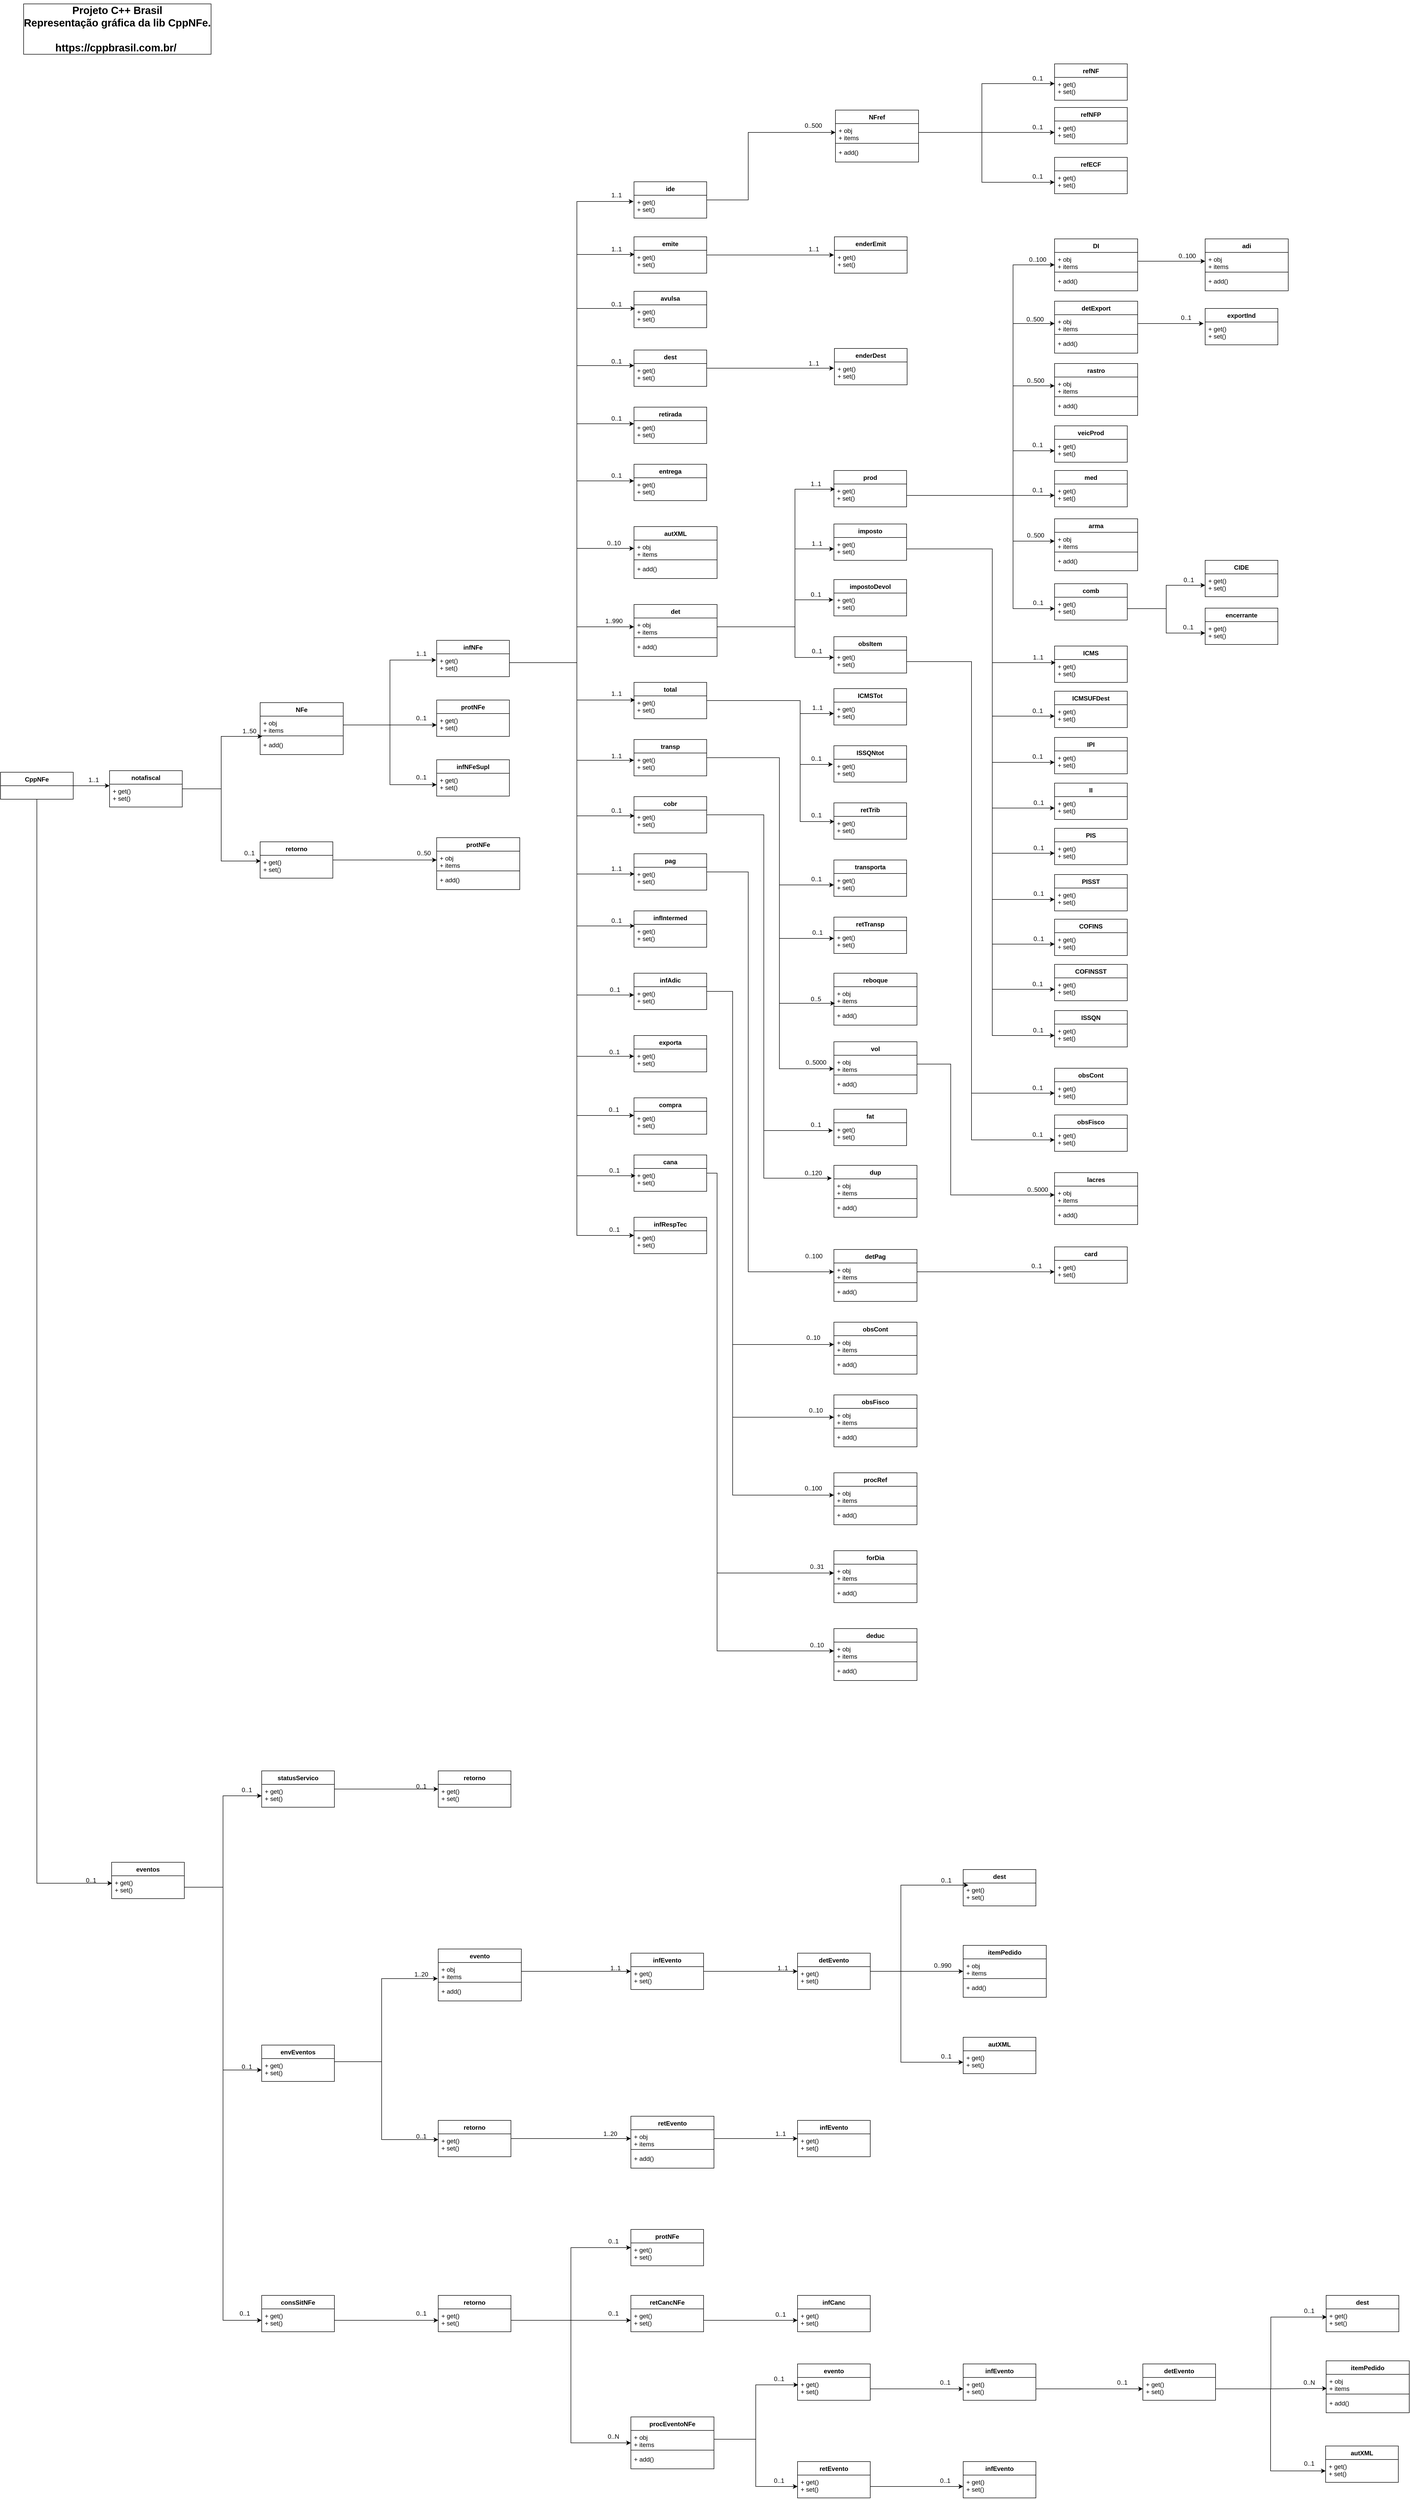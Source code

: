 <mxfile version="21.7.5" type="device">
  <diagram id="SPIYDt6rE1NFrkVuaRjg" name="Página-1">
    <mxGraphModel dx="1061" dy="633" grid="1" gridSize="10" guides="1" tooltips="1" connect="1" arrows="1" fold="1" page="1" pageScale="1" pageWidth="827" pageHeight="1169" math="0" shadow="0">
      <root>
        <mxCell id="0" />
        <mxCell id="1" parent="0" />
        <mxCell id="CKeZYWd5ULpKEO5klRLD-43" style="edgeStyle=orthogonalEdgeStyle;rounded=0;orthogonalLoop=1;jettySize=auto;html=1;entryX=0;entryY=0.068;entryDx=0;entryDy=0;entryPerimeter=0;" parent="1" source="CKeZYWd5ULpKEO5klRLD-12" target="CKeZYWd5ULpKEO5klRLD-18" edge="1">
          <mxGeometry relative="1" as="geometry" />
        </mxCell>
        <mxCell id="jWgT2ocYyHf1V0ChewCB-15" style="edgeStyle=orthogonalEdgeStyle;rounded=0;orthogonalLoop=1;jettySize=auto;html=1;entryX=0.007;entryY=0.327;entryDx=0;entryDy=0;fontSize=20;entryPerimeter=0;" parent="1" source="CKeZYWd5ULpKEO5klRLD-12" target="jWgT2ocYyHf1V0ChewCB-14" edge="1">
          <mxGeometry relative="1" as="geometry">
            <Array as="points">
              <mxPoint x="150" y="3676" />
            </Array>
          </mxGeometry>
        </mxCell>
        <mxCell id="CKeZYWd5ULpKEO5klRLD-12" value="CppNFe" style="swimlane;fontStyle=1;childLayout=stackLayout;horizontal=1;startSize=26;fillColor=none;horizontalStack=0;resizeParent=1;resizeParentMax=0;resizeLast=0;collapsible=1;marginBottom=0;" parent="1" vertex="1">
          <mxGeometry x="80" y="1537" width="140" height="52" as="geometry" />
        </mxCell>
        <mxCell id="CKeZYWd5ULpKEO5klRLD-17" value="notafiscal" style="swimlane;fontStyle=1;childLayout=stackLayout;horizontal=1;startSize=26;fillColor=none;horizontalStack=0;resizeParent=1;resizeParentMax=0;resizeLast=0;collapsible=1;marginBottom=0;" parent="1" vertex="1">
          <mxGeometry x="290" y="1534" width="140" height="70" as="geometry" />
        </mxCell>
        <mxCell id="CKeZYWd5ULpKEO5klRLD-18" value="+ get()&#xa;+ set()" style="text;strokeColor=none;fillColor=none;align=left;verticalAlign=top;spacingLeft=4;spacingRight=4;overflow=hidden;rotatable=0;points=[[0,0.5],[1,0.5]];portConstraint=eastwest;" parent="CKeZYWd5ULpKEO5klRLD-17" vertex="1">
          <mxGeometry y="26" width="140" height="44" as="geometry" />
        </mxCell>
        <mxCell id="CKeZYWd5ULpKEO5klRLD-56" style="edgeStyle=orthogonalEdgeStyle;rounded=0;orthogonalLoop=1;jettySize=auto;html=1;entryX=0;entryY=0.5;entryDx=0;entryDy=0;exitX=1;exitY=0.5;exitDx=0;exitDy=0;" parent="1" source="CKeZYWd5ULpKEO5klRLD-25" target="CKeZYWd5ULpKEO5klRLD-45" edge="1">
          <mxGeometry relative="1" as="geometry" />
        </mxCell>
        <mxCell id="CKeZYWd5ULpKEO5klRLD-24" value="NFe" style="swimlane;fontStyle=1;align=center;verticalAlign=top;childLayout=stackLayout;horizontal=1;startSize=26;horizontalStack=0;resizeParent=1;resizeParentMax=0;resizeLast=0;collapsible=1;marginBottom=0;" parent="1" vertex="1">
          <mxGeometry x="580" y="1403" width="160" height="100" as="geometry" />
        </mxCell>
        <mxCell id="CKeZYWd5ULpKEO5klRLD-25" value="+ obj&#xa;+ items" style="text;strokeColor=none;fillColor=none;align=left;verticalAlign=top;spacingLeft=4;spacingRight=4;overflow=hidden;rotatable=0;points=[[0,0.5],[1,0.5]];portConstraint=eastwest;" parent="CKeZYWd5ULpKEO5klRLD-24" vertex="1">
          <mxGeometry y="26" width="160" height="34" as="geometry" />
        </mxCell>
        <mxCell id="CKeZYWd5ULpKEO5klRLD-26" value="" style="line;strokeWidth=1;fillColor=none;align=left;verticalAlign=middle;spacingTop=-1;spacingLeft=3;spacingRight=3;rotatable=0;labelPosition=right;points=[];portConstraint=eastwest;" parent="CKeZYWd5ULpKEO5klRLD-24" vertex="1">
          <mxGeometry y="60" width="160" height="8" as="geometry" />
        </mxCell>
        <mxCell id="CKeZYWd5ULpKEO5klRLD-27" value="+ add()" style="text;strokeColor=none;fillColor=none;align=left;verticalAlign=top;spacingLeft=4;spacingRight=4;overflow=hidden;rotatable=0;points=[[0,0.5],[1,0.5]];portConstraint=eastwest;" parent="CKeZYWd5ULpKEO5klRLD-24" vertex="1">
          <mxGeometry y="68" width="160" height="32" as="geometry" />
        </mxCell>
        <mxCell id="CKeZYWd5ULpKEO5klRLD-29" style="edgeStyle=orthogonalEdgeStyle;rounded=0;orthogonalLoop=1;jettySize=auto;html=1;entryX=0.025;entryY=-0.095;entryDx=0;entryDy=0;entryPerimeter=0;" parent="1" source="CKeZYWd5ULpKEO5klRLD-18" target="CKeZYWd5ULpKEO5klRLD-27" edge="1">
          <mxGeometry relative="1" as="geometry">
            <Array as="points">
              <mxPoint x="505" y="1569" />
              <mxPoint x="505" y="1468" />
            </Array>
          </mxGeometry>
        </mxCell>
        <mxCell id="CKeZYWd5ULpKEO5klRLD-35" value="1..50" style="text;html=1;resizable=0;autosize=1;align=center;verticalAlign=middle;points=[];fillColor=none;strokeColor=none;rounded=0;" parent="1" vertex="1">
          <mxGeometry x="539" y="1448" width="40" height="20" as="geometry" />
        </mxCell>
        <mxCell id="CKeZYWd5ULpKEO5klRLD-52" style="edgeStyle=orthogonalEdgeStyle;rounded=0;orthogonalLoop=1;jettySize=auto;html=1;entryX=0;entryY=0.5;entryDx=0;entryDy=0;" parent="1" source="CKeZYWd5ULpKEO5klRLD-37" target="CKeZYWd5ULpKEO5klRLD-49" edge="1">
          <mxGeometry relative="1" as="geometry" />
        </mxCell>
        <mxCell id="CKeZYWd5ULpKEO5klRLD-37" value="retorno" style="swimlane;fontStyle=1;childLayout=stackLayout;horizontal=1;startSize=26;fillColor=none;horizontalStack=0;resizeParent=1;resizeParentMax=0;resizeLast=0;collapsible=1;marginBottom=0;" parent="1" vertex="1">
          <mxGeometry x="580" y="1671" width="140" height="70" as="geometry" />
        </mxCell>
        <mxCell id="CKeZYWd5ULpKEO5klRLD-38" value="+ get()&#xa;+ set()" style="text;strokeColor=none;fillColor=none;align=left;verticalAlign=top;spacingLeft=4;spacingRight=4;overflow=hidden;rotatable=0;points=[[0,0.5],[1,0.5]];portConstraint=eastwest;" parent="CKeZYWd5ULpKEO5klRLD-37" vertex="1">
          <mxGeometry y="26" width="140" height="44" as="geometry" />
        </mxCell>
        <mxCell id="CKeZYWd5ULpKEO5klRLD-40" style="edgeStyle=orthogonalEdgeStyle;rounded=0;orthogonalLoop=1;jettySize=auto;html=1;entryX=0.007;entryY=0.25;entryDx=0;entryDy=0;entryPerimeter=0;" parent="1" source="CKeZYWd5ULpKEO5klRLD-18" target="CKeZYWd5ULpKEO5klRLD-38" edge="1">
          <mxGeometry relative="1" as="geometry">
            <Array as="points">
              <mxPoint x="505" y="1569" />
              <mxPoint x="505" y="1708" />
            </Array>
          </mxGeometry>
        </mxCell>
        <mxCell id="CKeZYWd5ULpKEO5klRLD-65" style="edgeStyle=orthogonalEdgeStyle;rounded=0;orthogonalLoop=1;jettySize=auto;html=1;entryX=-0.007;entryY=0.273;entryDx=0;entryDy=0;entryPerimeter=0;" parent="1" source="CKeZYWd5ULpKEO5klRLD-41" target="CKeZYWd5ULpKEO5klRLD-58" edge="1">
          <mxGeometry relative="1" as="geometry">
            <Array as="points">
              <mxPoint x="1190" y="1326" />
              <mxPoint x="1190" y="438" />
            </Array>
          </mxGeometry>
        </mxCell>
        <mxCell id="CKeZYWd5ULpKEO5klRLD-66" style="edgeStyle=orthogonalEdgeStyle;rounded=0;orthogonalLoop=1;jettySize=auto;html=1;entryX=0.007;entryY=0.182;entryDx=0;entryDy=0;entryPerimeter=0;" parent="1" source="CKeZYWd5ULpKEO5klRLD-41" target="CKeZYWd5ULpKEO5klRLD-60" edge="1">
          <mxGeometry relative="1" as="geometry">
            <Array as="points">
              <mxPoint x="1190" y="1326" />
              <mxPoint x="1190" y="540" />
            </Array>
          </mxGeometry>
        </mxCell>
        <mxCell id="CKeZYWd5ULpKEO5klRLD-67" style="edgeStyle=orthogonalEdgeStyle;rounded=0;orthogonalLoop=1;jettySize=auto;html=1;entryX=0.014;entryY=0.159;entryDx=0;entryDy=0;entryPerimeter=0;" parent="1" source="CKeZYWd5ULpKEO5klRLD-41" target="CKeZYWd5ULpKEO5klRLD-62" edge="1">
          <mxGeometry relative="1" as="geometry">
            <Array as="points">
              <mxPoint x="1190" y="1326" />
              <mxPoint x="1190" y="644" />
            </Array>
          </mxGeometry>
        </mxCell>
        <mxCell id="CKeZYWd5ULpKEO5klRLD-72" style="edgeStyle=orthogonalEdgeStyle;rounded=0;orthogonalLoop=1;jettySize=auto;html=1;entryX=0;entryY=0.091;entryDx=0;entryDy=0;entryPerimeter=0;" parent="1" source="CKeZYWd5ULpKEO5klRLD-41" target="CKeZYWd5ULpKEO5klRLD-70" edge="1">
          <mxGeometry relative="1" as="geometry">
            <Array as="points">
              <mxPoint x="1190" y="1326" />
              <mxPoint x="1190" y="754" />
            </Array>
          </mxGeometry>
        </mxCell>
        <mxCell id="CKeZYWd5ULpKEO5klRLD-105" style="edgeStyle=orthogonalEdgeStyle;rounded=0;orthogonalLoop=1;jettySize=auto;html=1;" parent="1" source="CKeZYWd5ULpKEO5klRLD-41" target="CKeZYWd5ULpKEO5klRLD-74" edge="1">
          <mxGeometry relative="1" as="geometry">
            <Array as="points">
              <mxPoint x="1190" y="1326" />
              <mxPoint x="1190" y="866" />
            </Array>
          </mxGeometry>
        </mxCell>
        <mxCell id="CKeZYWd5ULpKEO5klRLD-106" style="edgeStyle=orthogonalEdgeStyle;rounded=0;orthogonalLoop=1;jettySize=auto;html=1;" parent="1" source="CKeZYWd5ULpKEO5klRLD-41" target="CKeZYWd5ULpKEO5klRLD-76" edge="1">
          <mxGeometry relative="1" as="geometry">
            <Array as="points">
              <mxPoint x="1190" y="1326" />
              <mxPoint x="1190" y="976" />
            </Array>
          </mxGeometry>
        </mxCell>
        <mxCell id="CKeZYWd5ULpKEO5klRLD-107" style="edgeStyle=orthogonalEdgeStyle;rounded=0;orthogonalLoop=1;jettySize=auto;html=1;" parent="1" source="CKeZYWd5ULpKEO5klRLD-41" target="CKeZYWd5ULpKEO5klRLD-78" edge="1">
          <mxGeometry relative="1" as="geometry">
            <Array as="points">
              <mxPoint x="1190" y="1326" />
              <mxPoint x="1190" y="1106" />
            </Array>
          </mxGeometry>
        </mxCell>
        <mxCell id="CKeZYWd5ULpKEO5klRLD-108" style="edgeStyle=orthogonalEdgeStyle;rounded=0;orthogonalLoop=1;jettySize=auto;html=1;" parent="1" source="CKeZYWd5ULpKEO5klRLD-41" target="CKeZYWd5ULpKEO5klRLD-82" edge="1">
          <mxGeometry relative="1" as="geometry">
            <Array as="points">
              <mxPoint x="1190" y="1326" />
              <mxPoint x="1190" y="1257" />
            </Array>
          </mxGeometry>
        </mxCell>
        <mxCell id="CKeZYWd5ULpKEO5klRLD-109" style="edgeStyle=orthogonalEdgeStyle;rounded=0;orthogonalLoop=1;jettySize=auto;html=1;entryX=0.014;entryY=0.182;entryDx=0;entryDy=0;entryPerimeter=0;" parent="1" source="CKeZYWd5ULpKEO5klRLD-41" target="CKeZYWd5ULpKEO5klRLD-86" edge="1">
          <mxGeometry relative="1" as="geometry">
            <Array as="points">
              <mxPoint x="1190" y="1326" />
              <mxPoint x="1190" y="1398" />
            </Array>
          </mxGeometry>
        </mxCell>
        <mxCell id="CKeZYWd5ULpKEO5klRLD-110" style="edgeStyle=orthogonalEdgeStyle;rounded=0;orthogonalLoop=1;jettySize=auto;html=1;entryX=0;entryY=0.318;entryDx=0;entryDy=0;entryPerimeter=0;" parent="1" source="CKeZYWd5ULpKEO5klRLD-41" target="CKeZYWd5ULpKEO5klRLD-88" edge="1">
          <mxGeometry relative="1" as="geometry">
            <Array as="points">
              <mxPoint x="1190" y="1326" />
              <mxPoint x="1190" y="1514" />
            </Array>
          </mxGeometry>
        </mxCell>
        <mxCell id="CKeZYWd5ULpKEO5klRLD-111" style="edgeStyle=orthogonalEdgeStyle;rounded=0;orthogonalLoop=1;jettySize=auto;html=1;entryX=0.007;entryY=0.25;entryDx=0;entryDy=0;entryPerimeter=0;" parent="1" source="CKeZYWd5ULpKEO5klRLD-41" target="CKeZYWd5ULpKEO5klRLD-90" edge="1">
          <mxGeometry relative="1" as="geometry">
            <Array as="points">
              <mxPoint x="1190" y="1326" />
              <mxPoint x="1190" y="1621" />
            </Array>
          </mxGeometry>
        </mxCell>
        <mxCell id="CKeZYWd5ULpKEO5klRLD-112" style="edgeStyle=orthogonalEdgeStyle;rounded=0;orthogonalLoop=1;jettySize=auto;html=1;entryX=0.007;entryY=0.295;entryDx=0;entryDy=0;entryPerimeter=0;" parent="1" source="CKeZYWd5ULpKEO5klRLD-41" target="CKeZYWd5ULpKEO5klRLD-92" edge="1">
          <mxGeometry relative="1" as="geometry">
            <Array as="points">
              <mxPoint x="1190" y="1326" />
              <mxPoint x="1190" y="1733" />
            </Array>
          </mxGeometry>
        </mxCell>
        <mxCell id="CKeZYWd5ULpKEO5klRLD-113" style="edgeStyle=orthogonalEdgeStyle;rounded=0;orthogonalLoop=1;jettySize=auto;html=1;entryX=0.007;entryY=0.068;entryDx=0;entryDy=0;entryPerimeter=0;" parent="1" source="CKeZYWd5ULpKEO5klRLD-41" target="CKeZYWd5ULpKEO5klRLD-94" edge="1">
          <mxGeometry relative="1" as="geometry">
            <Array as="points">
              <mxPoint x="1190" y="1326" />
              <mxPoint x="1190" y="1833" />
            </Array>
          </mxGeometry>
        </mxCell>
        <mxCell id="CKeZYWd5ULpKEO5klRLD-114" style="edgeStyle=orthogonalEdgeStyle;rounded=0;orthogonalLoop=1;jettySize=auto;html=1;entryX=0;entryY=0.364;entryDx=0;entryDy=0;entryPerimeter=0;" parent="1" source="CKeZYWd5ULpKEO5klRLD-41" target="CKeZYWd5ULpKEO5klRLD-96" edge="1">
          <mxGeometry relative="1" as="geometry">
            <Array as="points">
              <mxPoint x="1190" y="1326" />
              <mxPoint x="1190" y="1966" />
            </Array>
          </mxGeometry>
        </mxCell>
        <mxCell id="CKeZYWd5ULpKEO5klRLD-115" style="edgeStyle=orthogonalEdgeStyle;rounded=0;orthogonalLoop=1;jettySize=auto;html=1;entryX=0;entryY=0.318;entryDx=0;entryDy=0;entryPerimeter=0;" parent="1" source="CKeZYWd5ULpKEO5klRLD-41" target="CKeZYWd5ULpKEO5klRLD-98" edge="1">
          <mxGeometry relative="1" as="geometry">
            <Array as="points">
              <mxPoint x="1190" y="1326" />
              <mxPoint x="1190" y="2084" />
            </Array>
          </mxGeometry>
        </mxCell>
        <mxCell id="CKeZYWd5ULpKEO5klRLD-116" style="edgeStyle=orthogonalEdgeStyle;rounded=0;orthogonalLoop=1;jettySize=auto;html=1;entryX=0;entryY=0.182;entryDx=0;entryDy=0;entryPerimeter=0;" parent="1" source="CKeZYWd5ULpKEO5klRLD-41" target="CKeZYWd5ULpKEO5klRLD-100" edge="1">
          <mxGeometry relative="1" as="geometry">
            <Array as="points">
              <mxPoint x="1190" y="1326" />
              <mxPoint x="1190" y="2198" />
            </Array>
          </mxGeometry>
        </mxCell>
        <mxCell id="CKeZYWd5ULpKEO5klRLD-117" style="edgeStyle=orthogonalEdgeStyle;rounded=0;orthogonalLoop=1;jettySize=auto;html=1;entryX=0.021;entryY=0.318;entryDx=0;entryDy=0;entryPerimeter=0;" parent="1" source="CKeZYWd5ULpKEO5klRLD-41" target="CKeZYWd5ULpKEO5klRLD-102" edge="1">
          <mxGeometry relative="1" as="geometry">
            <Array as="points">
              <mxPoint x="1190" y="1326" />
              <mxPoint x="1190" y="2314" />
            </Array>
          </mxGeometry>
        </mxCell>
        <mxCell id="CKeZYWd5ULpKEO5klRLD-118" style="edgeStyle=orthogonalEdgeStyle;rounded=0;orthogonalLoop=1;jettySize=auto;html=1;entryX=0;entryY=0.205;entryDx=0;entryDy=0;entryPerimeter=0;" parent="1" source="CKeZYWd5ULpKEO5klRLD-41" target="CKeZYWd5ULpKEO5klRLD-104" edge="1">
          <mxGeometry relative="1" as="geometry">
            <Array as="points">
              <mxPoint x="1190" y="1326" />
              <mxPoint x="1190" y="2429" />
            </Array>
          </mxGeometry>
        </mxCell>
        <mxCell id="CKeZYWd5ULpKEO5klRLD-41" value="infNFe" style="swimlane;fontStyle=1;childLayout=stackLayout;horizontal=1;startSize=26;fillColor=none;horizontalStack=0;resizeParent=1;resizeParentMax=0;resizeLast=0;collapsible=1;marginBottom=0;" parent="1" vertex="1">
          <mxGeometry x="920" y="1283" width="140" height="70" as="geometry" />
        </mxCell>
        <mxCell id="CKeZYWd5ULpKEO5klRLD-42" value="+ get()&#xa;+ set()" style="text;strokeColor=none;fillColor=none;align=left;verticalAlign=top;spacingLeft=4;spacingRight=4;overflow=hidden;rotatable=0;points=[[0,0.5],[1,0.5]];portConstraint=eastwest;" parent="CKeZYWd5ULpKEO5klRLD-41" vertex="1">
          <mxGeometry y="26" width="140" height="44" as="geometry" />
        </mxCell>
        <mxCell id="CKeZYWd5ULpKEO5klRLD-44" value="infNFeSupl" style="swimlane;fontStyle=1;childLayout=stackLayout;horizontal=1;startSize=26;fillColor=none;horizontalStack=0;resizeParent=1;resizeParentMax=0;resizeLast=0;collapsible=1;marginBottom=0;" parent="1" vertex="1">
          <mxGeometry x="920" y="1513" width="140" height="70" as="geometry" />
        </mxCell>
        <mxCell id="CKeZYWd5ULpKEO5klRLD-45" value="+ get()&#xa;+ set()" style="text;strokeColor=none;fillColor=none;align=left;verticalAlign=top;spacingLeft=4;spacingRight=4;overflow=hidden;rotatable=0;points=[[0,0.5],[1,0.5]];portConstraint=eastwest;" parent="CKeZYWd5ULpKEO5klRLD-44" vertex="1">
          <mxGeometry y="26" width="140" height="44" as="geometry" />
        </mxCell>
        <mxCell id="CKeZYWd5ULpKEO5klRLD-46" value="protNFe" style="swimlane;fontStyle=1;childLayout=stackLayout;horizontal=1;startSize=26;fillColor=none;horizontalStack=0;resizeParent=1;resizeParentMax=0;resizeLast=0;collapsible=1;marginBottom=0;" parent="1" vertex="1">
          <mxGeometry x="920" y="1398" width="140" height="70" as="geometry" />
        </mxCell>
        <mxCell id="CKeZYWd5ULpKEO5klRLD-47" value="+ get()&#xa;+ set()" style="text;strokeColor=none;fillColor=none;align=left;verticalAlign=top;spacingLeft=4;spacingRight=4;overflow=hidden;rotatable=0;points=[[0,0.5],[1,0.5]];portConstraint=eastwest;" parent="CKeZYWd5ULpKEO5klRLD-46" vertex="1">
          <mxGeometry y="26" width="140" height="44" as="geometry" />
        </mxCell>
        <mxCell id="CKeZYWd5ULpKEO5klRLD-48" value="protNFe" style="swimlane;fontStyle=1;align=center;verticalAlign=top;childLayout=stackLayout;horizontal=1;startSize=26;horizontalStack=0;resizeParent=1;resizeParentMax=0;resizeLast=0;collapsible=1;marginBottom=0;" parent="1" vertex="1">
          <mxGeometry x="920" y="1663" width="160" height="100" as="geometry" />
        </mxCell>
        <mxCell id="CKeZYWd5ULpKEO5klRLD-49" value="+ obj&#xa;+ items" style="text;strokeColor=none;fillColor=none;align=left;verticalAlign=top;spacingLeft=4;spacingRight=4;overflow=hidden;rotatable=0;points=[[0,0.5],[1,0.5]];portConstraint=eastwest;" parent="CKeZYWd5ULpKEO5klRLD-48" vertex="1">
          <mxGeometry y="26" width="160" height="34" as="geometry" />
        </mxCell>
        <mxCell id="CKeZYWd5ULpKEO5klRLD-50" value="" style="line;strokeWidth=1;fillColor=none;align=left;verticalAlign=middle;spacingTop=-1;spacingLeft=3;spacingRight=3;rotatable=0;labelPosition=right;points=[];portConstraint=eastwest;" parent="CKeZYWd5ULpKEO5klRLD-48" vertex="1">
          <mxGeometry y="60" width="160" height="8" as="geometry" />
        </mxCell>
        <mxCell id="CKeZYWd5ULpKEO5klRLD-51" value="+ add()" style="text;strokeColor=none;fillColor=none;align=left;verticalAlign=top;spacingLeft=4;spacingRight=4;overflow=hidden;rotatable=0;points=[[0,0.5],[1,0.5]];portConstraint=eastwest;" parent="CKeZYWd5ULpKEO5klRLD-48" vertex="1">
          <mxGeometry y="68" width="160" height="32" as="geometry" />
        </mxCell>
        <mxCell id="CKeZYWd5ULpKEO5klRLD-53" value="0..50" style="text;html=1;resizable=0;autosize=1;align=center;verticalAlign=middle;points=[];fillColor=none;strokeColor=none;rounded=0;" parent="1" vertex="1">
          <mxGeometry x="875" y="1683" width="40" height="20" as="geometry" />
        </mxCell>
        <mxCell id="CKeZYWd5ULpKEO5klRLD-54" style="edgeStyle=orthogonalEdgeStyle;rounded=0;orthogonalLoop=1;jettySize=auto;html=1;entryX=-0.007;entryY=0.273;entryDx=0;entryDy=0;entryPerimeter=0;" parent="1" source="CKeZYWd5ULpKEO5klRLD-25" target="CKeZYWd5ULpKEO5klRLD-42" edge="1">
          <mxGeometry relative="1" as="geometry" />
        </mxCell>
        <mxCell id="CKeZYWd5ULpKEO5klRLD-55" style="edgeStyle=orthogonalEdgeStyle;rounded=0;orthogonalLoop=1;jettySize=auto;html=1;" parent="1" source="CKeZYWd5ULpKEO5klRLD-25" target="CKeZYWd5ULpKEO5klRLD-47" edge="1">
          <mxGeometry relative="1" as="geometry" />
        </mxCell>
        <mxCell id="CKeZYWd5ULpKEO5klRLD-123" style="edgeStyle=orthogonalEdgeStyle;rounded=0;orthogonalLoop=1;jettySize=auto;html=1;" parent="1" source="CKeZYWd5ULpKEO5klRLD-57" target="CKeZYWd5ULpKEO5klRLD-120" edge="1">
          <mxGeometry relative="1" as="geometry">
            <Array as="points">
              <mxPoint x="1520" y="435" />
              <mxPoint x="1520" y="305" />
            </Array>
            <mxPoint x="1640" y="316" as="targetPoint" />
          </mxGeometry>
        </mxCell>
        <mxCell id="CKeZYWd5ULpKEO5klRLD-57" value="ide" style="swimlane;fontStyle=1;childLayout=stackLayout;horizontal=1;startSize=26;fillColor=none;horizontalStack=0;resizeParent=1;resizeParentMax=0;resizeLast=0;collapsible=1;marginBottom=0;" parent="1" vertex="1">
          <mxGeometry x="1300" y="400" width="140" height="70" as="geometry" />
        </mxCell>
        <mxCell id="CKeZYWd5ULpKEO5klRLD-58" value="+ get()&#xa;+ set()" style="text;strokeColor=none;fillColor=none;align=left;verticalAlign=top;spacingLeft=4;spacingRight=4;overflow=hidden;rotatable=0;points=[[0,0.5],[1,0.5]];portConstraint=eastwest;" parent="CKeZYWd5ULpKEO5klRLD-57" vertex="1">
          <mxGeometry y="26" width="140" height="44" as="geometry" />
        </mxCell>
        <mxCell id="CKeZYWd5ULpKEO5klRLD-135" style="edgeStyle=orthogonalEdgeStyle;rounded=0;orthogonalLoop=1;jettySize=auto;html=1;entryX=-0.007;entryY=0.205;entryDx=0;entryDy=0;entryPerimeter=0;" parent="1" source="CKeZYWd5ULpKEO5klRLD-59" target="CKeZYWd5ULpKEO5klRLD-134" edge="1">
          <mxGeometry relative="1" as="geometry" />
        </mxCell>
        <mxCell id="CKeZYWd5ULpKEO5klRLD-59" value="emite" style="swimlane;fontStyle=1;childLayout=stackLayout;horizontal=1;startSize=26;fillColor=none;horizontalStack=0;resizeParent=1;resizeParentMax=0;resizeLast=0;collapsible=1;marginBottom=0;" parent="1" vertex="1">
          <mxGeometry x="1300" y="506" width="140" height="70" as="geometry" />
        </mxCell>
        <mxCell id="CKeZYWd5ULpKEO5klRLD-60" value="+ get()&#xa;+ set()" style="text;strokeColor=none;fillColor=none;align=left;verticalAlign=top;spacingLeft=4;spacingRight=4;overflow=hidden;rotatable=0;points=[[0,0.5],[1,0.5]];portConstraint=eastwest;" parent="CKeZYWd5ULpKEO5klRLD-59" vertex="1">
          <mxGeometry y="26" width="140" height="44" as="geometry" />
        </mxCell>
        <mxCell id="CKeZYWd5ULpKEO5klRLD-61" value="avulsa" style="swimlane;fontStyle=1;childLayout=stackLayout;horizontal=1;startSize=26;fillColor=none;horizontalStack=0;resizeParent=1;resizeParentMax=0;resizeLast=0;collapsible=1;marginBottom=0;" parent="1" vertex="1">
          <mxGeometry x="1300" y="611" width="140" height="70" as="geometry" />
        </mxCell>
        <mxCell id="CKeZYWd5ULpKEO5klRLD-62" value="+ get()&#xa;+ set()" style="text;strokeColor=none;fillColor=none;align=left;verticalAlign=top;spacingLeft=4;spacingRight=4;overflow=hidden;rotatable=0;points=[[0,0.5],[1,0.5]];portConstraint=eastwest;" parent="CKeZYWd5ULpKEO5klRLD-61" vertex="1">
          <mxGeometry y="26" width="140" height="44" as="geometry" />
        </mxCell>
        <mxCell id="CKeZYWd5ULpKEO5klRLD-138" style="edgeStyle=orthogonalEdgeStyle;rounded=0;orthogonalLoop=1;jettySize=auto;html=1;entryX=-0.007;entryY=0.273;entryDx=0;entryDy=0;entryPerimeter=0;" parent="1" source="CKeZYWd5ULpKEO5klRLD-69" target="CKeZYWd5ULpKEO5klRLD-137" edge="1">
          <mxGeometry relative="1" as="geometry" />
        </mxCell>
        <mxCell id="CKeZYWd5ULpKEO5klRLD-69" value="dest" style="swimlane;fontStyle=1;childLayout=stackLayout;horizontal=1;startSize=26;fillColor=none;horizontalStack=0;resizeParent=1;resizeParentMax=0;resizeLast=0;collapsible=1;marginBottom=0;" parent="1" vertex="1">
          <mxGeometry x="1300" y="724" width="140" height="70" as="geometry" />
        </mxCell>
        <mxCell id="CKeZYWd5ULpKEO5klRLD-70" value="+ get()&#xa;+ set()" style="text;strokeColor=none;fillColor=none;align=left;verticalAlign=top;spacingLeft=4;spacingRight=4;overflow=hidden;rotatable=0;points=[[0,0.5],[1,0.5]];portConstraint=eastwest;" parent="CKeZYWd5ULpKEO5klRLD-69" vertex="1">
          <mxGeometry y="26" width="140" height="44" as="geometry" />
        </mxCell>
        <mxCell id="CKeZYWd5ULpKEO5klRLD-73" value="retirada" style="swimlane;fontStyle=1;childLayout=stackLayout;horizontal=1;startSize=26;fillColor=none;horizontalStack=0;resizeParent=1;resizeParentMax=0;resizeLast=0;collapsible=1;marginBottom=0;" parent="1" vertex="1">
          <mxGeometry x="1300" y="834" width="140" height="70" as="geometry" />
        </mxCell>
        <mxCell id="CKeZYWd5ULpKEO5klRLD-74" value="+ get()&#xa;+ set()" style="text;strokeColor=none;fillColor=none;align=left;verticalAlign=top;spacingLeft=4;spacingRight=4;overflow=hidden;rotatable=0;points=[[0,0.5],[1,0.5]];portConstraint=eastwest;" parent="CKeZYWd5ULpKEO5klRLD-73" vertex="1">
          <mxGeometry y="26" width="140" height="44" as="geometry" />
        </mxCell>
        <mxCell id="CKeZYWd5ULpKEO5klRLD-75" value="entrega" style="swimlane;fontStyle=1;childLayout=stackLayout;horizontal=1;startSize=26;fillColor=none;horizontalStack=0;resizeParent=1;resizeParentMax=0;resizeLast=0;collapsible=1;marginBottom=0;" parent="1" vertex="1">
          <mxGeometry x="1300" y="944" width="140" height="70" as="geometry" />
        </mxCell>
        <mxCell id="CKeZYWd5ULpKEO5klRLD-76" value="+ get()&#xa;+ set()" style="text;strokeColor=none;fillColor=none;align=left;verticalAlign=top;spacingLeft=4;spacingRight=4;overflow=hidden;rotatable=0;points=[[0,0.5],[1,0.5]];portConstraint=eastwest;" parent="CKeZYWd5ULpKEO5klRLD-75" vertex="1">
          <mxGeometry y="26" width="140" height="44" as="geometry" />
        </mxCell>
        <mxCell id="CKeZYWd5ULpKEO5klRLD-77" value="autXML" style="swimlane;fontStyle=1;align=center;verticalAlign=top;childLayout=stackLayout;horizontal=1;startSize=26;horizontalStack=0;resizeParent=1;resizeParentMax=0;resizeLast=0;collapsible=1;marginBottom=0;" parent="1" vertex="1">
          <mxGeometry x="1300" y="1064" width="160" height="100" as="geometry" />
        </mxCell>
        <mxCell id="CKeZYWd5ULpKEO5klRLD-78" value="+ obj&#xa;+ items" style="text;strokeColor=none;fillColor=none;align=left;verticalAlign=top;spacingLeft=4;spacingRight=4;overflow=hidden;rotatable=0;points=[[0,0.5],[1,0.5]];portConstraint=eastwest;" parent="CKeZYWd5ULpKEO5klRLD-77" vertex="1">
          <mxGeometry y="26" width="160" height="34" as="geometry" />
        </mxCell>
        <mxCell id="CKeZYWd5ULpKEO5klRLD-79" value="" style="line;strokeWidth=1;fillColor=none;align=left;verticalAlign=middle;spacingTop=-1;spacingLeft=3;spacingRight=3;rotatable=0;labelPosition=right;points=[];portConstraint=eastwest;" parent="CKeZYWd5ULpKEO5klRLD-77" vertex="1">
          <mxGeometry y="60" width="160" height="8" as="geometry" />
        </mxCell>
        <mxCell id="CKeZYWd5ULpKEO5klRLD-80" value="+ add()" style="text;strokeColor=none;fillColor=none;align=left;verticalAlign=top;spacingLeft=4;spacingRight=4;overflow=hidden;rotatable=0;points=[[0,0.5],[1,0.5]];portConstraint=eastwest;" parent="CKeZYWd5ULpKEO5klRLD-77" vertex="1">
          <mxGeometry y="68" width="160" height="32" as="geometry" />
        </mxCell>
        <mxCell id="CKeZYWd5ULpKEO5klRLD-81" value="det" style="swimlane;fontStyle=1;align=center;verticalAlign=top;childLayout=stackLayout;horizontal=1;startSize=26;horizontalStack=0;resizeParent=1;resizeParentMax=0;resizeLast=0;collapsible=1;marginBottom=0;" parent="1" vertex="1">
          <mxGeometry x="1300" y="1214" width="160" height="100" as="geometry" />
        </mxCell>
        <mxCell id="CKeZYWd5ULpKEO5klRLD-82" value="+ obj&#xa;+ items" style="text;strokeColor=none;fillColor=none;align=left;verticalAlign=top;spacingLeft=4;spacingRight=4;overflow=hidden;rotatable=0;points=[[0,0.5],[1,0.5]];portConstraint=eastwest;" parent="CKeZYWd5ULpKEO5klRLD-81" vertex="1">
          <mxGeometry y="26" width="160" height="34" as="geometry" />
        </mxCell>
        <mxCell id="CKeZYWd5ULpKEO5klRLD-83" value="" style="line;strokeWidth=1;fillColor=none;align=left;verticalAlign=middle;spacingTop=-1;spacingLeft=3;spacingRight=3;rotatable=0;labelPosition=right;points=[];portConstraint=eastwest;" parent="CKeZYWd5ULpKEO5klRLD-81" vertex="1">
          <mxGeometry y="60" width="160" height="8" as="geometry" />
        </mxCell>
        <mxCell id="CKeZYWd5ULpKEO5klRLD-84" value="+ add()" style="text;strokeColor=none;fillColor=none;align=left;verticalAlign=top;spacingLeft=4;spacingRight=4;overflow=hidden;rotatable=0;points=[[0,0.5],[1,0.5]];portConstraint=eastwest;" parent="CKeZYWd5ULpKEO5klRLD-81" vertex="1">
          <mxGeometry y="68" width="160" height="32" as="geometry" />
        </mxCell>
        <mxCell id="CKeZYWd5ULpKEO5klRLD-162" style="edgeStyle=orthogonalEdgeStyle;rounded=0;orthogonalLoop=1;jettySize=auto;html=1;" parent="1" source="CKeZYWd5ULpKEO5klRLD-85" target="CKeZYWd5ULpKEO5klRLD-157" edge="1">
          <mxGeometry relative="1" as="geometry">
            <Array as="points">
              <mxPoint x="1620" y="1399" />
              <mxPoint x="1620" y="1424" />
            </Array>
          </mxGeometry>
        </mxCell>
        <mxCell id="CKeZYWd5ULpKEO5klRLD-163" style="edgeStyle=orthogonalEdgeStyle;rounded=0;orthogonalLoop=1;jettySize=auto;html=1;entryX=-0.014;entryY=0.227;entryDx=0;entryDy=0;entryPerimeter=0;" parent="1" source="CKeZYWd5ULpKEO5klRLD-85" target="CKeZYWd5ULpKEO5klRLD-159" edge="1">
          <mxGeometry relative="1" as="geometry">
            <Array as="points">
              <mxPoint x="1620" y="1399" />
              <mxPoint x="1620" y="1522" />
            </Array>
          </mxGeometry>
        </mxCell>
        <mxCell id="CKeZYWd5ULpKEO5klRLD-164" style="edgeStyle=orthogonalEdgeStyle;rounded=0;orthogonalLoop=1;jettySize=auto;html=1;entryX=0.007;entryY=0.227;entryDx=0;entryDy=0;entryPerimeter=0;" parent="1" source="CKeZYWd5ULpKEO5klRLD-85" target="CKeZYWd5ULpKEO5klRLD-161" edge="1">
          <mxGeometry relative="1" as="geometry">
            <Array as="points">
              <mxPoint x="1620" y="1399" />
              <mxPoint x="1620" y="1632" />
            </Array>
          </mxGeometry>
        </mxCell>
        <mxCell id="CKeZYWd5ULpKEO5klRLD-85" value="total" style="swimlane;fontStyle=1;childLayout=stackLayout;horizontal=1;startSize=26;fillColor=none;horizontalStack=0;resizeParent=1;resizeParentMax=0;resizeLast=0;collapsible=1;marginBottom=0;" parent="1" vertex="1">
          <mxGeometry x="1300" y="1364" width="140" height="70" as="geometry" />
        </mxCell>
        <mxCell id="CKeZYWd5ULpKEO5klRLD-86" value="+ get()&#xa;+ set()" style="text;strokeColor=none;fillColor=none;align=left;verticalAlign=top;spacingLeft=4;spacingRight=4;overflow=hidden;rotatable=0;points=[[0,0.5],[1,0.5]];portConstraint=eastwest;" parent="CKeZYWd5ULpKEO5klRLD-85" vertex="1">
          <mxGeometry y="26" width="140" height="44" as="geometry" />
        </mxCell>
        <mxCell id="CKeZYWd5ULpKEO5klRLD-177" style="edgeStyle=orthogonalEdgeStyle;rounded=0;orthogonalLoop=1;jettySize=auto;html=1;" parent="1" source="CKeZYWd5ULpKEO5klRLD-87" target="CKeZYWd5ULpKEO5klRLD-166" edge="1">
          <mxGeometry relative="1" as="geometry">
            <Array as="points">
              <mxPoint x="1580" y="1509" />
              <mxPoint x="1580" y="1754" />
            </Array>
          </mxGeometry>
        </mxCell>
        <mxCell id="CKeZYWd5ULpKEO5klRLD-178" style="edgeStyle=orthogonalEdgeStyle;rounded=0;orthogonalLoop=1;jettySize=auto;html=1;entryX=0;entryY=0.341;entryDx=0;entryDy=0;entryPerimeter=0;" parent="1" source="CKeZYWd5ULpKEO5klRLD-87" target="CKeZYWd5ULpKEO5klRLD-168" edge="1">
          <mxGeometry relative="1" as="geometry">
            <Array as="points">
              <mxPoint x="1580" y="1509" />
              <mxPoint x="1580" y="1857" />
            </Array>
          </mxGeometry>
        </mxCell>
        <mxCell id="CKeZYWd5ULpKEO5klRLD-179" style="edgeStyle=orthogonalEdgeStyle;rounded=0;orthogonalLoop=1;jettySize=auto;html=1;entryX=0.013;entryY=0.941;entryDx=0;entryDy=0;entryPerimeter=0;" parent="1" source="CKeZYWd5ULpKEO5klRLD-87" target="CKeZYWd5ULpKEO5klRLD-174" edge="1">
          <mxGeometry relative="1" as="geometry">
            <Array as="points">
              <mxPoint x="1580" y="1509" />
              <mxPoint x="1580" y="1982" />
            </Array>
          </mxGeometry>
        </mxCell>
        <mxCell id="CKeZYWd5ULpKEO5klRLD-181" style="edgeStyle=orthogonalEdgeStyle;rounded=0;orthogonalLoop=1;jettySize=auto;html=1;" parent="1" source="CKeZYWd5ULpKEO5klRLD-87" target="CKeZYWd5ULpKEO5klRLD-232" edge="1">
          <mxGeometry relative="1" as="geometry">
            <mxPoint x="1685" y="2108.016" as="targetPoint" />
            <Array as="points">
              <mxPoint x="1580" y="1509" />
              <mxPoint x="1580" y="2108" />
            </Array>
          </mxGeometry>
        </mxCell>
        <mxCell id="CKeZYWd5ULpKEO5klRLD-87" value="transp" style="swimlane;fontStyle=1;childLayout=stackLayout;horizontal=1;startSize=26;fillColor=none;horizontalStack=0;resizeParent=1;resizeParentMax=0;resizeLast=0;collapsible=1;marginBottom=0;" parent="1" vertex="1">
          <mxGeometry x="1300" y="1474" width="140" height="70" as="geometry" />
        </mxCell>
        <mxCell id="CKeZYWd5ULpKEO5klRLD-88" value="+ get()&#xa;+ set()" style="text;strokeColor=none;fillColor=none;align=left;verticalAlign=top;spacingLeft=4;spacingRight=4;overflow=hidden;rotatable=0;points=[[0,0.5],[1,0.5]];portConstraint=eastwest;" parent="CKeZYWd5ULpKEO5klRLD-87" vertex="1">
          <mxGeometry y="26" width="140" height="44" as="geometry" />
        </mxCell>
        <mxCell id="CKeZYWd5ULpKEO5klRLD-190" style="edgeStyle=orthogonalEdgeStyle;rounded=0;orthogonalLoop=1;jettySize=auto;html=1;entryX=-0.013;entryY=0.342;entryDx=0;entryDy=0;entryPerimeter=0;" parent="1" source="CKeZYWd5ULpKEO5klRLD-89" target="CKeZYWd5ULpKEO5klRLD-183" edge="1">
          <mxGeometry relative="1" as="geometry">
            <Array as="points">
              <mxPoint x="1550" y="1619" />
              <mxPoint x="1550" y="2227" />
            </Array>
          </mxGeometry>
        </mxCell>
        <mxCell id="CKeZYWd5ULpKEO5klRLD-191" style="edgeStyle=orthogonalEdgeStyle;rounded=0;orthogonalLoop=1;jettySize=auto;html=1;entryX=-0.026;entryY=-0.035;entryDx=0;entryDy=0;entryPerimeter=0;" parent="1" source="CKeZYWd5ULpKEO5klRLD-89" target="CKeZYWd5ULpKEO5klRLD-187" edge="1">
          <mxGeometry relative="1" as="geometry">
            <Array as="points">
              <mxPoint x="1550" y="1619" />
              <mxPoint x="1550" y="2319" />
            </Array>
          </mxGeometry>
        </mxCell>
        <mxCell id="CKeZYWd5ULpKEO5klRLD-89" value="cobr" style="swimlane;fontStyle=1;childLayout=stackLayout;horizontal=1;startSize=26;fillColor=none;horizontalStack=0;resizeParent=1;resizeParentMax=0;resizeLast=0;collapsible=1;marginBottom=0;" parent="1" vertex="1">
          <mxGeometry x="1300" y="1584" width="140" height="70" as="geometry" />
        </mxCell>
        <mxCell id="CKeZYWd5ULpKEO5klRLD-90" value="+ get()&#xa;+ set()" style="text;strokeColor=none;fillColor=none;align=left;verticalAlign=top;spacingLeft=4;spacingRight=4;overflow=hidden;rotatable=0;points=[[0,0.5],[1,0.5]];portConstraint=eastwest;" parent="CKeZYWd5ULpKEO5klRLD-89" vertex="1">
          <mxGeometry y="26" width="140" height="44" as="geometry" />
        </mxCell>
        <mxCell id="CKeZYWd5ULpKEO5klRLD-196" style="edgeStyle=orthogonalEdgeStyle;rounded=0;orthogonalLoop=1;jettySize=auto;html=1;" parent="1" source="CKeZYWd5ULpKEO5klRLD-91" target="CKeZYWd5ULpKEO5klRLD-193" edge="1">
          <mxGeometry relative="1" as="geometry">
            <Array as="points">
              <mxPoint x="1520" y="1729" />
              <mxPoint x="1520" y="2499" />
            </Array>
          </mxGeometry>
        </mxCell>
        <mxCell id="CKeZYWd5ULpKEO5klRLD-91" value="pag" style="swimlane;fontStyle=1;childLayout=stackLayout;horizontal=1;startSize=26;fillColor=none;horizontalStack=0;resizeParent=1;resizeParentMax=0;resizeLast=0;collapsible=1;marginBottom=0;" parent="1" vertex="1">
          <mxGeometry x="1300" y="1694" width="140" height="70" as="geometry" />
        </mxCell>
        <mxCell id="CKeZYWd5ULpKEO5klRLD-92" value="+ get()&#xa;+ set()" style="text;strokeColor=none;fillColor=none;align=left;verticalAlign=top;spacingLeft=4;spacingRight=4;overflow=hidden;rotatable=0;points=[[0,0.5],[1,0.5]];portConstraint=eastwest;" parent="CKeZYWd5ULpKEO5klRLD-91" vertex="1">
          <mxGeometry y="26" width="140" height="44" as="geometry" />
        </mxCell>
        <mxCell id="CKeZYWd5ULpKEO5klRLD-93" value="infIntermed" style="swimlane;fontStyle=1;childLayout=stackLayout;horizontal=1;startSize=26;fillColor=none;horizontalStack=0;resizeParent=1;resizeParentMax=0;resizeLast=0;collapsible=1;marginBottom=0;" parent="1" vertex="1">
          <mxGeometry x="1300" y="1804" width="140" height="70" as="geometry" />
        </mxCell>
        <mxCell id="CKeZYWd5ULpKEO5klRLD-94" value="+ get()&#xa;+ set()" style="text;strokeColor=none;fillColor=none;align=left;verticalAlign=top;spacingLeft=4;spacingRight=4;overflow=hidden;rotatable=0;points=[[0,0.5],[1,0.5]];portConstraint=eastwest;" parent="CKeZYWd5ULpKEO5klRLD-93" vertex="1">
          <mxGeometry y="26" width="140" height="44" as="geometry" />
        </mxCell>
        <mxCell id="CKeZYWd5ULpKEO5klRLD-210" style="edgeStyle=orthogonalEdgeStyle;rounded=0;orthogonalLoop=1;jettySize=auto;html=1;entryX=0;entryY=0.5;entryDx=0;entryDy=0;" parent="1" source="CKeZYWd5ULpKEO5klRLD-95" target="CKeZYWd5ULpKEO5klRLD-199" edge="1">
          <mxGeometry relative="1" as="geometry">
            <Array as="points">
              <mxPoint x="1490" y="1959" />
              <mxPoint x="1490" y="2639" />
            </Array>
          </mxGeometry>
        </mxCell>
        <mxCell id="CKeZYWd5ULpKEO5klRLD-211" style="edgeStyle=orthogonalEdgeStyle;rounded=0;orthogonalLoop=1;jettySize=auto;html=1;" parent="1" source="CKeZYWd5ULpKEO5klRLD-95" target="CKeZYWd5ULpKEO5klRLD-203" edge="1">
          <mxGeometry relative="1" as="geometry">
            <Array as="points">
              <mxPoint x="1490" y="1959" />
              <mxPoint x="1490" y="2779" />
            </Array>
          </mxGeometry>
        </mxCell>
        <mxCell id="CKeZYWd5ULpKEO5klRLD-212" style="edgeStyle=orthogonalEdgeStyle;rounded=0;orthogonalLoop=1;jettySize=auto;html=1;" parent="1" source="CKeZYWd5ULpKEO5klRLD-95" target="CKeZYWd5ULpKEO5klRLD-207" edge="1">
          <mxGeometry relative="1" as="geometry">
            <Array as="points">
              <mxPoint x="1490" y="1959" />
              <mxPoint x="1490" y="2929" />
            </Array>
          </mxGeometry>
        </mxCell>
        <mxCell id="CKeZYWd5ULpKEO5klRLD-95" value="infAdic" style="swimlane;fontStyle=1;childLayout=stackLayout;horizontal=1;startSize=26;fillColor=none;horizontalStack=0;resizeParent=1;resizeParentMax=0;resizeLast=0;collapsible=1;marginBottom=0;" parent="1" vertex="1">
          <mxGeometry x="1300" y="1924" width="140" height="70" as="geometry" />
        </mxCell>
        <mxCell id="CKeZYWd5ULpKEO5klRLD-96" value="+ get()&#xa;+ set()" style="text;strokeColor=none;fillColor=none;align=left;verticalAlign=top;spacingLeft=4;spacingRight=4;overflow=hidden;rotatable=0;points=[[0,0.5],[1,0.5]];portConstraint=eastwest;" parent="CKeZYWd5ULpKEO5klRLD-95" vertex="1">
          <mxGeometry y="26" width="140" height="44" as="geometry" />
        </mxCell>
        <mxCell id="CKeZYWd5ULpKEO5klRLD-97" value="exporta" style="swimlane;fontStyle=1;childLayout=stackLayout;horizontal=1;startSize=26;fillColor=none;horizontalStack=0;resizeParent=1;resizeParentMax=0;resizeLast=0;collapsible=1;marginBottom=0;" parent="1" vertex="1">
          <mxGeometry x="1300" y="2044" width="140" height="70" as="geometry" />
        </mxCell>
        <mxCell id="CKeZYWd5ULpKEO5klRLD-98" value="+ get()&#xa;+ set()" style="text;strokeColor=none;fillColor=none;align=left;verticalAlign=top;spacingLeft=4;spacingRight=4;overflow=hidden;rotatable=0;points=[[0,0.5],[1,0.5]];portConstraint=eastwest;" parent="CKeZYWd5ULpKEO5klRLD-97" vertex="1">
          <mxGeometry y="26" width="140" height="44" as="geometry" />
        </mxCell>
        <mxCell id="CKeZYWd5ULpKEO5klRLD-99" value="compra" style="swimlane;fontStyle=1;childLayout=stackLayout;horizontal=1;startSize=26;fillColor=none;horizontalStack=0;resizeParent=1;resizeParentMax=0;resizeLast=0;collapsible=1;marginBottom=0;" parent="1" vertex="1">
          <mxGeometry x="1300" y="2164" width="140" height="70" as="geometry" />
        </mxCell>
        <mxCell id="CKeZYWd5ULpKEO5klRLD-100" value="+ get()&#xa;+ set()" style="text;strokeColor=none;fillColor=none;align=left;verticalAlign=top;spacingLeft=4;spacingRight=4;overflow=hidden;rotatable=0;points=[[0,0.5],[1,0.5]];portConstraint=eastwest;" parent="CKeZYWd5ULpKEO5klRLD-99" vertex="1">
          <mxGeometry y="26" width="140" height="44" as="geometry" />
        </mxCell>
        <mxCell id="CKeZYWd5ULpKEO5klRLD-221" style="edgeStyle=orthogonalEdgeStyle;rounded=0;orthogonalLoop=1;jettySize=auto;html=1;entryX=0;entryY=0.5;entryDx=0;entryDy=0;" parent="1" source="CKeZYWd5ULpKEO5klRLD-101" target="CKeZYWd5ULpKEO5klRLD-214" edge="1">
          <mxGeometry relative="1" as="geometry">
            <Array as="points">
              <mxPoint x="1460" y="2309" />
              <mxPoint x="1460" y="3079" />
            </Array>
          </mxGeometry>
        </mxCell>
        <mxCell id="CKeZYWd5ULpKEO5klRLD-222" style="edgeStyle=orthogonalEdgeStyle;rounded=0;orthogonalLoop=1;jettySize=auto;html=1;" parent="1" source="CKeZYWd5ULpKEO5klRLD-101" target="CKeZYWd5ULpKEO5klRLD-218" edge="1">
          <mxGeometry relative="1" as="geometry">
            <Array as="points">
              <mxPoint x="1460" y="2309" />
              <mxPoint x="1460" y="3229" />
            </Array>
          </mxGeometry>
        </mxCell>
        <mxCell id="CKeZYWd5ULpKEO5klRLD-101" value="cana" style="swimlane;fontStyle=1;childLayout=stackLayout;horizontal=1;startSize=26;fillColor=none;horizontalStack=0;resizeParent=1;resizeParentMax=0;resizeLast=0;collapsible=1;marginBottom=0;" parent="1" vertex="1">
          <mxGeometry x="1300" y="2274" width="140" height="70" as="geometry" />
        </mxCell>
        <mxCell id="CKeZYWd5ULpKEO5klRLD-102" value="+ get()&#xa;+ set()" style="text;strokeColor=none;fillColor=none;align=left;verticalAlign=top;spacingLeft=4;spacingRight=4;overflow=hidden;rotatable=0;points=[[0,0.5],[1,0.5]];portConstraint=eastwest;" parent="CKeZYWd5ULpKEO5klRLD-101" vertex="1">
          <mxGeometry y="26" width="140" height="44" as="geometry" />
        </mxCell>
        <mxCell id="CKeZYWd5ULpKEO5klRLD-103" value="infRespTec" style="swimlane;fontStyle=1;childLayout=stackLayout;horizontal=1;startSize=26;fillColor=none;horizontalStack=0;resizeParent=1;resizeParentMax=0;resizeLast=0;collapsible=1;marginBottom=0;" parent="1" vertex="1">
          <mxGeometry x="1300" y="2394" width="140" height="70" as="geometry" />
        </mxCell>
        <mxCell id="CKeZYWd5ULpKEO5klRLD-104" value="+ get()&#xa;+ set()" style="text;strokeColor=none;fillColor=none;align=left;verticalAlign=top;spacingLeft=4;spacingRight=4;overflow=hidden;rotatable=0;points=[[0,0.5],[1,0.5]];portConstraint=eastwest;" parent="CKeZYWd5ULpKEO5klRLD-103" vertex="1">
          <mxGeometry y="26" width="140" height="44" as="geometry" />
        </mxCell>
        <mxCell id="CKeZYWd5ULpKEO5klRLD-119" value="NFref" style="swimlane;fontStyle=1;align=center;verticalAlign=top;childLayout=stackLayout;horizontal=1;startSize=26;horizontalStack=0;resizeParent=1;resizeParentMax=0;resizeLast=0;collapsible=1;marginBottom=0;" parent="1" vertex="1">
          <mxGeometry x="1688" y="262" width="160" height="100" as="geometry" />
        </mxCell>
        <mxCell id="CKeZYWd5ULpKEO5klRLD-120" value="+ obj&#xa;+ items" style="text;strokeColor=none;fillColor=none;align=left;verticalAlign=top;spacingLeft=4;spacingRight=4;overflow=hidden;rotatable=0;points=[[0,0.5],[1,0.5]];portConstraint=eastwest;" parent="CKeZYWd5ULpKEO5klRLD-119" vertex="1">
          <mxGeometry y="26" width="160" height="34" as="geometry" />
        </mxCell>
        <mxCell id="CKeZYWd5ULpKEO5klRLD-121" value="" style="line;strokeWidth=1;fillColor=none;align=left;verticalAlign=middle;spacingTop=-1;spacingLeft=3;spacingRight=3;rotatable=0;labelPosition=right;points=[];portConstraint=eastwest;" parent="CKeZYWd5ULpKEO5klRLD-119" vertex="1">
          <mxGeometry y="60" width="160" height="8" as="geometry" />
        </mxCell>
        <mxCell id="CKeZYWd5ULpKEO5klRLD-122" value="+ add()" style="text;strokeColor=none;fillColor=none;align=left;verticalAlign=top;spacingLeft=4;spacingRight=4;overflow=hidden;rotatable=0;points=[[0,0.5],[1,0.5]];portConstraint=eastwest;" parent="CKeZYWd5ULpKEO5klRLD-119" vertex="1">
          <mxGeometry y="68" width="160" height="32" as="geometry" />
        </mxCell>
        <mxCell id="CKeZYWd5ULpKEO5klRLD-124" value="refNF" style="swimlane;fontStyle=1;childLayout=stackLayout;horizontal=1;startSize=26;fillColor=none;horizontalStack=0;resizeParent=1;resizeParentMax=0;resizeLast=0;collapsible=1;marginBottom=0;" parent="1" vertex="1">
          <mxGeometry x="2110" y="173" width="140" height="70" as="geometry" />
        </mxCell>
        <mxCell id="CKeZYWd5ULpKEO5klRLD-125" value="+ get()&#xa;+ set()" style="text;strokeColor=none;fillColor=none;align=left;verticalAlign=top;spacingLeft=4;spacingRight=4;overflow=hidden;rotatable=0;points=[[0,0.5],[1,0.5]];portConstraint=eastwest;" parent="CKeZYWd5ULpKEO5klRLD-124" vertex="1">
          <mxGeometry y="26" width="140" height="44" as="geometry" />
        </mxCell>
        <mxCell id="CKeZYWd5ULpKEO5klRLD-126" value="refNFP" style="swimlane;fontStyle=1;childLayout=stackLayout;horizontal=1;startSize=26;fillColor=none;horizontalStack=0;resizeParent=1;resizeParentMax=0;resizeLast=0;collapsible=1;marginBottom=0;" parent="1" vertex="1">
          <mxGeometry x="2110" y="257" width="140" height="70" as="geometry" />
        </mxCell>
        <mxCell id="CKeZYWd5ULpKEO5klRLD-127" value="+ get()&#xa;+ set()" style="text;strokeColor=none;fillColor=none;align=left;verticalAlign=top;spacingLeft=4;spacingRight=4;overflow=hidden;rotatable=0;points=[[0,0.5],[1,0.5]];portConstraint=eastwest;" parent="CKeZYWd5ULpKEO5klRLD-126" vertex="1">
          <mxGeometry y="26" width="140" height="44" as="geometry" />
        </mxCell>
        <mxCell id="CKeZYWd5ULpKEO5klRLD-128" value="refECF" style="swimlane;fontStyle=1;childLayout=stackLayout;horizontal=1;startSize=26;fillColor=none;horizontalStack=0;resizeParent=1;resizeParentMax=0;resizeLast=0;collapsible=1;marginBottom=0;" parent="1" vertex="1">
          <mxGeometry x="2110" y="353" width="140" height="70" as="geometry" />
        </mxCell>
        <mxCell id="CKeZYWd5ULpKEO5klRLD-129" value="+ get()&#xa;+ set()" style="text;strokeColor=none;fillColor=none;align=left;verticalAlign=top;spacingLeft=4;spacingRight=4;overflow=hidden;rotatable=0;points=[[0,0.5],[1,0.5]];portConstraint=eastwest;" parent="CKeZYWd5ULpKEO5klRLD-128" vertex="1">
          <mxGeometry y="26" width="140" height="44" as="geometry" />
        </mxCell>
        <mxCell id="CKeZYWd5ULpKEO5klRLD-133" value="enderEmit" style="swimlane;fontStyle=1;childLayout=stackLayout;horizontal=1;startSize=26;fillColor=none;horizontalStack=0;resizeParent=1;resizeParentMax=0;resizeLast=0;collapsible=1;marginBottom=0;" parent="1" vertex="1">
          <mxGeometry x="1686" y="506" width="140" height="70" as="geometry" />
        </mxCell>
        <mxCell id="CKeZYWd5ULpKEO5klRLD-134" value="+ get()&#xa;+ set()" style="text;strokeColor=none;fillColor=none;align=left;verticalAlign=top;spacingLeft=4;spacingRight=4;overflow=hidden;rotatable=0;points=[[0,0.5],[1,0.5]];portConstraint=eastwest;" parent="CKeZYWd5ULpKEO5klRLD-133" vertex="1">
          <mxGeometry y="26" width="140" height="44" as="geometry" />
        </mxCell>
        <mxCell id="CKeZYWd5ULpKEO5klRLD-136" value="enderDest" style="swimlane;fontStyle=1;childLayout=stackLayout;horizontal=1;startSize=26;fillColor=none;horizontalStack=0;resizeParent=1;resizeParentMax=0;resizeLast=0;collapsible=1;marginBottom=0;" parent="1" vertex="1">
          <mxGeometry x="1686" y="721" width="140" height="70" as="geometry" />
        </mxCell>
        <mxCell id="CKeZYWd5ULpKEO5klRLD-137" value="+ get()&#xa;+ set()" style="text;strokeColor=none;fillColor=none;align=left;verticalAlign=top;spacingLeft=4;spacingRight=4;overflow=hidden;rotatable=0;points=[[0,0.5],[1,0.5]];portConstraint=eastwest;" parent="CKeZYWd5ULpKEO5klRLD-136" vertex="1">
          <mxGeometry y="26" width="140" height="44" as="geometry" />
        </mxCell>
        <mxCell id="CKeZYWd5ULpKEO5klRLD-139" value="0..10" style="text;html=1;resizable=0;autosize=1;align=center;verticalAlign=middle;points=[];fillColor=none;strokeColor=none;rounded=0;" parent="1" vertex="1">
          <mxGeometry x="1241" y="1086" width="40" height="20" as="geometry" />
        </mxCell>
        <mxCell id="CKeZYWd5ULpKEO5klRLD-141" value="1..990" style="text;html=1;resizable=0;autosize=1;align=center;verticalAlign=middle;points=[];fillColor=none;strokeColor=none;rounded=0;" parent="1" vertex="1">
          <mxGeometry x="1236" y="1236" width="50" height="20" as="geometry" />
        </mxCell>
        <mxCell id="CKeZYWd5ULpKEO5klRLD-142" value="prod" style="swimlane;fontStyle=1;childLayout=stackLayout;horizontal=1;startSize=26;fillColor=none;horizontalStack=0;resizeParent=1;resizeParentMax=0;resizeLast=0;collapsible=1;marginBottom=0;" parent="1" vertex="1">
          <mxGeometry x="1685" y="956" width="140" height="70" as="geometry" />
        </mxCell>
        <mxCell id="CKeZYWd5ULpKEO5klRLD-143" value="+ get()&#xa;+ set()" style="text;strokeColor=none;fillColor=none;align=left;verticalAlign=top;spacingLeft=4;spacingRight=4;overflow=hidden;rotatable=0;points=[[0,0.5],[1,0.5]];portConstraint=eastwest;" parent="CKeZYWd5ULpKEO5klRLD-142" vertex="1">
          <mxGeometry y="26" width="140" height="44" as="geometry" />
        </mxCell>
        <mxCell id="CKeZYWd5ULpKEO5klRLD-144" value="imposto" style="swimlane;fontStyle=1;childLayout=stackLayout;horizontal=1;startSize=26;fillColor=none;horizontalStack=0;resizeParent=1;resizeParentMax=0;resizeLast=0;collapsible=1;marginBottom=0;" parent="1" vertex="1">
          <mxGeometry x="1685" y="1059" width="140" height="70" as="geometry" />
        </mxCell>
        <mxCell id="CKeZYWd5ULpKEO5klRLD-145" value="+ get()&#xa;+ set()" style="text;strokeColor=none;fillColor=none;align=left;verticalAlign=top;spacingLeft=4;spacingRight=4;overflow=hidden;rotatable=0;points=[[0,0.5],[1,0.5]];portConstraint=eastwest;" parent="CKeZYWd5ULpKEO5klRLD-144" vertex="1">
          <mxGeometry y="26" width="140" height="44" as="geometry" />
        </mxCell>
        <mxCell id="CKeZYWd5ULpKEO5klRLD-146" value="impostoDevol" style="swimlane;fontStyle=1;childLayout=stackLayout;horizontal=1;startSize=26;fillColor=none;horizontalStack=0;resizeParent=1;resizeParentMax=0;resizeLast=0;collapsible=1;marginBottom=0;" parent="1" vertex="1">
          <mxGeometry x="1685" y="1166" width="140" height="70" as="geometry" />
        </mxCell>
        <mxCell id="CKeZYWd5ULpKEO5klRLD-147" value="+ get()&#xa;+ set()" style="text;strokeColor=none;fillColor=none;align=left;verticalAlign=top;spacingLeft=4;spacingRight=4;overflow=hidden;rotatable=0;points=[[0,0.5],[1,0.5]];portConstraint=eastwest;" parent="CKeZYWd5ULpKEO5klRLD-146" vertex="1">
          <mxGeometry y="26" width="140" height="44" as="geometry" />
        </mxCell>
        <mxCell id="CKeZYWd5ULpKEO5klRLD-148" value="obsItem" style="swimlane;fontStyle=1;childLayout=stackLayout;horizontal=1;startSize=26;fillColor=none;horizontalStack=0;resizeParent=1;resizeParentMax=0;resizeLast=0;collapsible=1;marginBottom=0;" parent="1" vertex="1">
          <mxGeometry x="1685" y="1276" width="140" height="70" as="geometry" />
        </mxCell>
        <mxCell id="CKeZYWd5ULpKEO5klRLD-149" value="+ get()&#xa;+ set()" style="text;strokeColor=none;fillColor=none;align=left;verticalAlign=top;spacingLeft=4;spacingRight=4;overflow=hidden;rotatable=0;points=[[0,0.5],[1,0.5]];portConstraint=eastwest;" parent="CKeZYWd5ULpKEO5klRLD-148" vertex="1">
          <mxGeometry y="26" width="140" height="44" as="geometry" />
        </mxCell>
        <mxCell id="CKeZYWd5ULpKEO5klRLD-152" style="edgeStyle=orthogonalEdgeStyle;rounded=0;orthogonalLoop=1;jettySize=auto;html=1;entryX=-0.007;entryY=0.295;entryDx=0;entryDy=0;entryPerimeter=0;" parent="1" source="CKeZYWd5ULpKEO5klRLD-82" target="CKeZYWd5ULpKEO5klRLD-147" edge="1">
          <mxGeometry relative="1" as="geometry">
            <Array as="points">
              <mxPoint x="1610" y="1257" />
              <mxPoint x="1610" y="1205" />
            </Array>
          </mxGeometry>
        </mxCell>
        <mxCell id="CKeZYWd5ULpKEO5klRLD-153" style="edgeStyle=orthogonalEdgeStyle;rounded=0;orthogonalLoop=1;jettySize=auto;html=1;entryX=0;entryY=0.5;entryDx=0;entryDy=0;" parent="1" source="CKeZYWd5ULpKEO5klRLD-82" target="CKeZYWd5ULpKEO5klRLD-145" edge="1">
          <mxGeometry relative="1" as="geometry">
            <Array as="points">
              <mxPoint x="1610" y="1257" />
              <mxPoint x="1610" y="1107" />
            </Array>
          </mxGeometry>
        </mxCell>
        <mxCell id="CKeZYWd5ULpKEO5klRLD-154" style="edgeStyle=orthogonalEdgeStyle;rounded=0;orthogonalLoop=1;jettySize=auto;html=1;entryX=0;entryY=0.318;entryDx=0;entryDy=0;entryPerimeter=0;" parent="1" source="CKeZYWd5ULpKEO5klRLD-82" target="CKeZYWd5ULpKEO5klRLD-149" edge="1">
          <mxGeometry relative="1" as="geometry">
            <Array as="points">
              <mxPoint x="1610" y="1257" />
              <mxPoint x="1610" y="1316" />
            </Array>
          </mxGeometry>
        </mxCell>
        <mxCell id="CKeZYWd5ULpKEO5klRLD-155" style="edgeStyle=orthogonalEdgeStyle;rounded=0;orthogonalLoop=1;jettySize=auto;html=1;entryX=0.014;entryY=0.227;entryDx=0;entryDy=0;entryPerimeter=0;" parent="1" source="CKeZYWd5ULpKEO5klRLD-82" target="CKeZYWd5ULpKEO5klRLD-143" edge="1">
          <mxGeometry relative="1" as="geometry">
            <Array as="points">
              <mxPoint x="1610" y="1257" />
              <mxPoint x="1610" y="992" />
            </Array>
          </mxGeometry>
        </mxCell>
        <mxCell id="CKeZYWd5ULpKEO5klRLD-156" value="ICMSTot" style="swimlane;fontStyle=1;childLayout=stackLayout;horizontal=1;startSize=26;fillColor=none;horizontalStack=0;resizeParent=1;resizeParentMax=0;resizeLast=0;collapsible=1;marginBottom=0;" parent="1" vertex="1">
          <mxGeometry x="1685" y="1376" width="140" height="70" as="geometry" />
        </mxCell>
        <mxCell id="CKeZYWd5ULpKEO5klRLD-157" value="+ get()&#xa;+ set()" style="text;strokeColor=none;fillColor=none;align=left;verticalAlign=top;spacingLeft=4;spacingRight=4;overflow=hidden;rotatable=0;points=[[0,0.5],[1,0.5]];portConstraint=eastwest;" parent="CKeZYWd5ULpKEO5klRLD-156" vertex="1">
          <mxGeometry y="26" width="140" height="44" as="geometry" />
        </mxCell>
        <mxCell id="CKeZYWd5ULpKEO5klRLD-158" value="ISSQNtot" style="swimlane;fontStyle=1;childLayout=stackLayout;horizontal=1;startSize=26;fillColor=none;horizontalStack=0;resizeParent=1;resizeParentMax=0;resizeLast=0;collapsible=1;marginBottom=0;" parent="1" vertex="1">
          <mxGeometry x="1685" y="1486" width="140" height="70" as="geometry" />
        </mxCell>
        <mxCell id="CKeZYWd5ULpKEO5klRLD-159" value="+ get()&#xa;+ set()" style="text;strokeColor=none;fillColor=none;align=left;verticalAlign=top;spacingLeft=4;spacingRight=4;overflow=hidden;rotatable=0;points=[[0,0.5],[1,0.5]];portConstraint=eastwest;" parent="CKeZYWd5ULpKEO5klRLD-158" vertex="1">
          <mxGeometry y="26" width="140" height="44" as="geometry" />
        </mxCell>
        <mxCell id="CKeZYWd5ULpKEO5klRLD-160" value="retTrib" style="swimlane;fontStyle=1;childLayout=stackLayout;horizontal=1;startSize=26;fillColor=none;horizontalStack=0;resizeParent=1;resizeParentMax=0;resizeLast=0;collapsible=1;marginBottom=0;" parent="1" vertex="1">
          <mxGeometry x="1685" y="1596" width="140" height="70" as="geometry" />
        </mxCell>
        <mxCell id="CKeZYWd5ULpKEO5klRLD-161" value="+ get()&#xa;+ set()" style="text;strokeColor=none;fillColor=none;align=left;verticalAlign=top;spacingLeft=4;spacingRight=4;overflow=hidden;rotatable=0;points=[[0,0.5],[1,0.5]];portConstraint=eastwest;" parent="CKeZYWd5ULpKEO5klRLD-160" vertex="1">
          <mxGeometry y="26" width="140" height="44" as="geometry" />
        </mxCell>
        <mxCell id="CKeZYWd5ULpKEO5klRLD-165" value="transporta" style="swimlane;fontStyle=1;childLayout=stackLayout;horizontal=1;startSize=26;fillColor=none;horizontalStack=0;resizeParent=1;resizeParentMax=0;resizeLast=0;collapsible=1;marginBottom=0;" parent="1" vertex="1">
          <mxGeometry x="1685" y="1706" width="140" height="70" as="geometry" />
        </mxCell>
        <mxCell id="CKeZYWd5ULpKEO5klRLD-166" value="+ get()&#xa;+ set()" style="text;strokeColor=none;fillColor=none;align=left;verticalAlign=top;spacingLeft=4;spacingRight=4;overflow=hidden;rotatable=0;points=[[0,0.5],[1,0.5]];portConstraint=eastwest;" parent="CKeZYWd5ULpKEO5klRLD-165" vertex="1">
          <mxGeometry y="26" width="140" height="44" as="geometry" />
        </mxCell>
        <mxCell id="CKeZYWd5ULpKEO5klRLD-167" value="retTransp" style="swimlane;fontStyle=1;childLayout=stackLayout;horizontal=1;startSize=26;fillColor=none;horizontalStack=0;resizeParent=1;resizeParentMax=0;resizeLast=0;collapsible=1;marginBottom=0;" parent="1" vertex="1">
          <mxGeometry x="1685" y="1816" width="140" height="70" as="geometry" />
        </mxCell>
        <mxCell id="CKeZYWd5ULpKEO5klRLD-168" value="+ get()&#xa;+ set()" style="text;strokeColor=none;fillColor=none;align=left;verticalAlign=top;spacingLeft=4;spacingRight=4;overflow=hidden;rotatable=0;points=[[0,0.5],[1,0.5]];portConstraint=eastwest;" parent="CKeZYWd5ULpKEO5klRLD-167" vertex="1">
          <mxGeometry y="26" width="140" height="44" as="geometry" />
        </mxCell>
        <mxCell id="CKeZYWd5ULpKEO5klRLD-173" value="reboque" style="swimlane;fontStyle=1;align=center;verticalAlign=top;childLayout=stackLayout;horizontal=1;startSize=26;horizontalStack=0;resizeParent=1;resizeParentMax=0;resizeLast=0;collapsible=1;marginBottom=0;" parent="1" vertex="1">
          <mxGeometry x="1685" y="1924" width="160" height="100" as="geometry" />
        </mxCell>
        <mxCell id="CKeZYWd5ULpKEO5klRLD-174" value="+ obj&#xa;+ items" style="text;strokeColor=none;fillColor=none;align=left;verticalAlign=top;spacingLeft=4;spacingRight=4;overflow=hidden;rotatable=0;points=[[0,0.5],[1,0.5]];portConstraint=eastwest;" parent="CKeZYWd5ULpKEO5klRLD-173" vertex="1">
          <mxGeometry y="26" width="160" height="34" as="geometry" />
        </mxCell>
        <mxCell id="CKeZYWd5ULpKEO5klRLD-175" value="" style="line;strokeWidth=1;fillColor=none;align=left;verticalAlign=middle;spacingTop=-1;spacingLeft=3;spacingRight=3;rotatable=0;labelPosition=right;points=[];portConstraint=eastwest;" parent="CKeZYWd5ULpKEO5klRLD-173" vertex="1">
          <mxGeometry y="60" width="160" height="8" as="geometry" />
        </mxCell>
        <mxCell id="CKeZYWd5ULpKEO5klRLD-176" value="+ add()" style="text;strokeColor=none;fillColor=none;align=left;verticalAlign=top;spacingLeft=4;spacingRight=4;overflow=hidden;rotatable=0;points=[[0,0.5],[1,0.5]];portConstraint=eastwest;" parent="CKeZYWd5ULpKEO5klRLD-173" vertex="1">
          <mxGeometry y="68" width="160" height="32" as="geometry" />
        </mxCell>
        <mxCell id="CKeZYWd5ULpKEO5klRLD-182" value="fat" style="swimlane;fontStyle=1;childLayout=stackLayout;horizontal=1;startSize=26;fillColor=none;horizontalStack=0;resizeParent=1;resizeParentMax=0;resizeLast=0;collapsible=1;marginBottom=0;" parent="1" vertex="1">
          <mxGeometry x="1685" y="2186" width="140" height="70" as="geometry" />
        </mxCell>
        <mxCell id="CKeZYWd5ULpKEO5klRLD-183" value="+ get()&#xa;+ set()" style="text;strokeColor=none;fillColor=none;align=left;verticalAlign=top;spacingLeft=4;spacingRight=4;overflow=hidden;rotatable=0;points=[[0,0.5],[1,0.5]];portConstraint=eastwest;" parent="CKeZYWd5ULpKEO5klRLD-182" vertex="1">
          <mxGeometry y="26" width="140" height="44" as="geometry" />
        </mxCell>
        <mxCell id="CKeZYWd5ULpKEO5klRLD-186" value="dup" style="swimlane;fontStyle=1;align=center;verticalAlign=top;childLayout=stackLayout;horizontal=1;startSize=26;horizontalStack=0;resizeParent=1;resizeParentMax=0;resizeLast=0;collapsible=1;marginBottom=0;" parent="1" vertex="1">
          <mxGeometry x="1685" y="2294" width="160" height="100" as="geometry" />
        </mxCell>
        <mxCell id="CKeZYWd5ULpKEO5klRLD-187" value="+ obj&#xa;+ items" style="text;strokeColor=none;fillColor=none;align=left;verticalAlign=top;spacingLeft=4;spacingRight=4;overflow=hidden;rotatable=0;points=[[0,0.5],[1,0.5]];portConstraint=eastwest;" parent="CKeZYWd5ULpKEO5klRLD-186" vertex="1">
          <mxGeometry y="26" width="160" height="34" as="geometry" />
        </mxCell>
        <mxCell id="CKeZYWd5ULpKEO5klRLD-188" value="" style="line;strokeWidth=1;fillColor=none;align=left;verticalAlign=middle;spacingTop=-1;spacingLeft=3;spacingRight=3;rotatable=0;labelPosition=right;points=[];portConstraint=eastwest;" parent="CKeZYWd5ULpKEO5klRLD-186" vertex="1">
          <mxGeometry y="60" width="160" height="8" as="geometry" />
        </mxCell>
        <mxCell id="CKeZYWd5ULpKEO5klRLD-189" value="+ add()" style="text;strokeColor=none;fillColor=none;align=left;verticalAlign=top;spacingLeft=4;spacingRight=4;overflow=hidden;rotatable=0;points=[[0,0.5],[1,0.5]];portConstraint=eastwest;" parent="CKeZYWd5ULpKEO5klRLD-186" vertex="1">
          <mxGeometry y="68" width="160" height="32" as="geometry" />
        </mxCell>
        <mxCell id="CKeZYWd5ULpKEO5klRLD-192" value="detPag" style="swimlane;fontStyle=1;align=center;verticalAlign=top;childLayout=stackLayout;horizontal=1;startSize=26;horizontalStack=0;resizeParent=1;resizeParentMax=0;resizeLast=0;collapsible=1;marginBottom=0;" parent="1" vertex="1">
          <mxGeometry x="1685" y="2456" width="160" height="100" as="geometry" />
        </mxCell>
        <mxCell id="CKeZYWd5ULpKEO5klRLD-193" value="+ obj&#xa;+ items" style="text;strokeColor=none;fillColor=none;align=left;verticalAlign=top;spacingLeft=4;spacingRight=4;overflow=hidden;rotatable=0;points=[[0,0.5],[1,0.5]];portConstraint=eastwest;" parent="CKeZYWd5ULpKEO5klRLD-192" vertex="1">
          <mxGeometry y="26" width="160" height="34" as="geometry" />
        </mxCell>
        <mxCell id="CKeZYWd5ULpKEO5klRLD-194" value="" style="line;strokeWidth=1;fillColor=none;align=left;verticalAlign=middle;spacingTop=-1;spacingLeft=3;spacingRight=3;rotatable=0;labelPosition=right;points=[];portConstraint=eastwest;" parent="CKeZYWd5ULpKEO5klRLD-192" vertex="1">
          <mxGeometry y="60" width="160" height="8" as="geometry" />
        </mxCell>
        <mxCell id="CKeZYWd5ULpKEO5klRLD-195" value="+ add()" style="text;strokeColor=none;fillColor=none;align=left;verticalAlign=top;spacingLeft=4;spacingRight=4;overflow=hidden;rotatable=0;points=[[0,0.5],[1,0.5]];portConstraint=eastwest;" parent="CKeZYWd5ULpKEO5klRLD-192" vertex="1">
          <mxGeometry y="68" width="160" height="32" as="geometry" />
        </mxCell>
        <mxCell id="CKeZYWd5ULpKEO5klRLD-197" value="0..500" style="text;html=1;resizable=0;autosize=1;align=center;verticalAlign=middle;points=[];fillColor=none;strokeColor=none;rounded=0;" parent="1" vertex="1">
          <mxGeometry x="1620" y="282" width="50" height="20" as="geometry" />
        </mxCell>
        <mxCell id="CKeZYWd5ULpKEO5klRLD-198" value="obsCont" style="swimlane;fontStyle=1;align=center;verticalAlign=top;childLayout=stackLayout;horizontal=1;startSize=26;horizontalStack=0;resizeParent=1;resizeParentMax=0;resizeLast=0;collapsible=1;marginBottom=0;" parent="1" vertex="1">
          <mxGeometry x="1685" y="2596" width="160" height="100" as="geometry" />
        </mxCell>
        <mxCell id="CKeZYWd5ULpKEO5klRLD-199" value="+ obj&#xa;+ items" style="text;strokeColor=none;fillColor=none;align=left;verticalAlign=top;spacingLeft=4;spacingRight=4;overflow=hidden;rotatable=0;points=[[0,0.5],[1,0.5]];portConstraint=eastwest;" parent="CKeZYWd5ULpKEO5klRLD-198" vertex="1">
          <mxGeometry y="26" width="160" height="34" as="geometry" />
        </mxCell>
        <mxCell id="CKeZYWd5ULpKEO5klRLD-200" value="" style="line;strokeWidth=1;fillColor=none;align=left;verticalAlign=middle;spacingTop=-1;spacingLeft=3;spacingRight=3;rotatable=0;labelPosition=right;points=[];portConstraint=eastwest;" parent="CKeZYWd5ULpKEO5klRLD-198" vertex="1">
          <mxGeometry y="60" width="160" height="8" as="geometry" />
        </mxCell>
        <mxCell id="CKeZYWd5ULpKEO5klRLD-201" value="+ add()" style="text;strokeColor=none;fillColor=none;align=left;verticalAlign=top;spacingLeft=4;spacingRight=4;overflow=hidden;rotatable=0;points=[[0,0.5],[1,0.5]];portConstraint=eastwest;" parent="CKeZYWd5ULpKEO5klRLD-198" vertex="1">
          <mxGeometry y="68" width="160" height="32" as="geometry" />
        </mxCell>
        <mxCell id="CKeZYWd5ULpKEO5klRLD-202" value="obsFisco" style="swimlane;fontStyle=1;align=center;verticalAlign=top;childLayout=stackLayout;horizontal=1;startSize=26;horizontalStack=0;resizeParent=1;resizeParentMax=0;resizeLast=0;collapsible=1;marginBottom=0;" parent="1" vertex="1">
          <mxGeometry x="1685" y="2736" width="160" height="100" as="geometry" />
        </mxCell>
        <mxCell id="CKeZYWd5ULpKEO5klRLD-203" value="+ obj&#xa;+ items" style="text;strokeColor=none;fillColor=none;align=left;verticalAlign=top;spacingLeft=4;spacingRight=4;overflow=hidden;rotatable=0;points=[[0,0.5],[1,0.5]];portConstraint=eastwest;" parent="CKeZYWd5ULpKEO5klRLD-202" vertex="1">
          <mxGeometry y="26" width="160" height="34" as="geometry" />
        </mxCell>
        <mxCell id="CKeZYWd5ULpKEO5klRLD-204" value="" style="line;strokeWidth=1;fillColor=none;align=left;verticalAlign=middle;spacingTop=-1;spacingLeft=3;spacingRight=3;rotatable=0;labelPosition=right;points=[];portConstraint=eastwest;" parent="CKeZYWd5ULpKEO5klRLD-202" vertex="1">
          <mxGeometry y="60" width="160" height="8" as="geometry" />
        </mxCell>
        <mxCell id="CKeZYWd5ULpKEO5klRLD-205" value="+ add()" style="text;strokeColor=none;fillColor=none;align=left;verticalAlign=top;spacingLeft=4;spacingRight=4;overflow=hidden;rotatable=0;points=[[0,0.5],[1,0.5]];portConstraint=eastwest;" parent="CKeZYWd5ULpKEO5klRLD-202" vertex="1">
          <mxGeometry y="68" width="160" height="32" as="geometry" />
        </mxCell>
        <mxCell id="CKeZYWd5ULpKEO5klRLD-206" value="procRef" style="swimlane;fontStyle=1;align=center;verticalAlign=top;childLayout=stackLayout;horizontal=1;startSize=26;horizontalStack=0;resizeParent=1;resizeParentMax=0;resizeLast=0;collapsible=1;marginBottom=0;" parent="1" vertex="1">
          <mxGeometry x="1685" y="2886" width="160" height="100" as="geometry" />
        </mxCell>
        <mxCell id="CKeZYWd5ULpKEO5klRLD-207" value="+ obj&#xa;+ items" style="text;strokeColor=none;fillColor=none;align=left;verticalAlign=top;spacingLeft=4;spacingRight=4;overflow=hidden;rotatable=0;points=[[0,0.5],[1,0.5]];portConstraint=eastwest;" parent="CKeZYWd5ULpKEO5klRLD-206" vertex="1">
          <mxGeometry y="26" width="160" height="34" as="geometry" />
        </mxCell>
        <mxCell id="CKeZYWd5ULpKEO5klRLD-208" value="" style="line;strokeWidth=1;fillColor=none;align=left;verticalAlign=middle;spacingTop=-1;spacingLeft=3;spacingRight=3;rotatable=0;labelPosition=right;points=[];portConstraint=eastwest;" parent="CKeZYWd5ULpKEO5klRLD-206" vertex="1">
          <mxGeometry y="60" width="160" height="8" as="geometry" />
        </mxCell>
        <mxCell id="CKeZYWd5ULpKEO5klRLD-209" value="+ add()" style="text;strokeColor=none;fillColor=none;align=left;verticalAlign=top;spacingLeft=4;spacingRight=4;overflow=hidden;rotatable=0;points=[[0,0.5],[1,0.5]];portConstraint=eastwest;" parent="CKeZYWd5ULpKEO5klRLD-206" vertex="1">
          <mxGeometry y="68" width="160" height="32" as="geometry" />
        </mxCell>
        <mxCell id="CKeZYWd5ULpKEO5klRLD-213" value="forDia" style="swimlane;fontStyle=1;align=center;verticalAlign=top;childLayout=stackLayout;horizontal=1;startSize=26;horizontalStack=0;resizeParent=1;resizeParentMax=0;resizeLast=0;collapsible=1;marginBottom=0;" parent="1" vertex="1">
          <mxGeometry x="1685" y="3036" width="160" height="100" as="geometry" />
        </mxCell>
        <mxCell id="CKeZYWd5ULpKEO5klRLD-214" value="+ obj&#xa;+ items" style="text;strokeColor=none;fillColor=none;align=left;verticalAlign=top;spacingLeft=4;spacingRight=4;overflow=hidden;rotatable=0;points=[[0,0.5],[1,0.5]];portConstraint=eastwest;" parent="CKeZYWd5ULpKEO5klRLD-213" vertex="1">
          <mxGeometry y="26" width="160" height="34" as="geometry" />
        </mxCell>
        <mxCell id="CKeZYWd5ULpKEO5klRLD-215" value="" style="line;strokeWidth=1;fillColor=none;align=left;verticalAlign=middle;spacingTop=-1;spacingLeft=3;spacingRight=3;rotatable=0;labelPosition=right;points=[];portConstraint=eastwest;" parent="CKeZYWd5ULpKEO5klRLD-213" vertex="1">
          <mxGeometry y="60" width="160" height="8" as="geometry" />
        </mxCell>
        <mxCell id="CKeZYWd5ULpKEO5klRLD-216" value="+ add()" style="text;strokeColor=none;fillColor=none;align=left;verticalAlign=top;spacingLeft=4;spacingRight=4;overflow=hidden;rotatable=0;points=[[0,0.5],[1,0.5]];portConstraint=eastwest;" parent="CKeZYWd5ULpKEO5klRLD-213" vertex="1">
          <mxGeometry y="68" width="160" height="32" as="geometry" />
        </mxCell>
        <mxCell id="CKeZYWd5ULpKEO5klRLD-217" value="deduc" style="swimlane;fontStyle=1;align=center;verticalAlign=top;childLayout=stackLayout;horizontal=1;startSize=26;horizontalStack=0;resizeParent=1;resizeParentMax=0;resizeLast=0;collapsible=1;marginBottom=0;" parent="1" vertex="1">
          <mxGeometry x="1685" y="3186" width="160" height="100" as="geometry" />
        </mxCell>
        <mxCell id="CKeZYWd5ULpKEO5klRLD-218" value="+ obj&#xa;+ items" style="text;strokeColor=none;fillColor=none;align=left;verticalAlign=top;spacingLeft=4;spacingRight=4;overflow=hidden;rotatable=0;points=[[0,0.5],[1,0.5]];portConstraint=eastwest;" parent="CKeZYWd5ULpKEO5klRLD-217" vertex="1">
          <mxGeometry y="26" width="160" height="34" as="geometry" />
        </mxCell>
        <mxCell id="CKeZYWd5ULpKEO5klRLD-219" value="" style="line;strokeWidth=1;fillColor=none;align=left;verticalAlign=middle;spacingTop=-1;spacingLeft=3;spacingRight=3;rotatable=0;labelPosition=right;points=[];portConstraint=eastwest;" parent="CKeZYWd5ULpKEO5klRLD-217" vertex="1">
          <mxGeometry y="60" width="160" height="8" as="geometry" />
        </mxCell>
        <mxCell id="CKeZYWd5ULpKEO5klRLD-220" value="+ add()" style="text;strokeColor=none;fillColor=none;align=left;verticalAlign=top;spacingLeft=4;spacingRight=4;overflow=hidden;rotatable=0;points=[[0,0.5],[1,0.5]];portConstraint=eastwest;" parent="CKeZYWd5ULpKEO5klRLD-217" vertex="1">
          <mxGeometry y="68" width="160" height="32" as="geometry" />
        </mxCell>
        <mxCell id="CKeZYWd5ULpKEO5klRLD-223" value="0..5" style="text;html=1;resizable=0;autosize=1;align=center;verticalAlign=middle;points=[];fillColor=none;strokeColor=none;rounded=0;" parent="1" vertex="1">
          <mxGeometry x="1630" y="1964" width="40" height="20" as="geometry" />
        </mxCell>
        <mxCell id="CKeZYWd5ULpKEO5klRLD-224" value="0..120" style="text;html=1;resizable=0;autosize=1;align=center;verticalAlign=middle;points=[];fillColor=none;strokeColor=none;rounded=0;" parent="1" vertex="1">
          <mxGeometry x="1620" y="2299" width="50" height="20" as="geometry" />
        </mxCell>
        <mxCell id="CKeZYWd5ULpKEO5klRLD-225" value="0..100" style="text;html=1;resizable=0;autosize=1;align=center;verticalAlign=middle;points=[];fillColor=none;strokeColor=none;rounded=0;" parent="1" vertex="1">
          <mxGeometry x="1621" y="2459" width="50" height="20" as="geometry" />
        </mxCell>
        <mxCell id="CKeZYWd5ULpKEO5klRLD-226" value="0..10" style="text;html=1;resizable=0;autosize=1;align=center;verticalAlign=middle;points=[];fillColor=none;strokeColor=none;rounded=0;" parent="1" vertex="1">
          <mxGeometry x="1625" y="2616" width="40" height="20" as="geometry" />
        </mxCell>
        <mxCell id="CKeZYWd5ULpKEO5klRLD-227" value="0..10" style="text;html=1;resizable=0;autosize=1;align=center;verticalAlign=middle;points=[];fillColor=none;strokeColor=none;rounded=0;" parent="1" vertex="1">
          <mxGeometry x="1630" y="2756" width="40" height="20" as="geometry" />
        </mxCell>
        <mxCell id="CKeZYWd5ULpKEO5klRLD-228" value="0..100" style="text;html=1;resizable=0;autosize=1;align=center;verticalAlign=middle;points=[];fillColor=none;strokeColor=none;rounded=0;" parent="1" vertex="1">
          <mxGeometry x="1620" y="2906" width="50" height="20" as="geometry" />
        </mxCell>
        <mxCell id="CKeZYWd5ULpKEO5klRLD-229" value="0..31" style="text;html=1;resizable=0;autosize=1;align=center;verticalAlign=middle;points=[];fillColor=none;strokeColor=none;rounded=0;" parent="1" vertex="1">
          <mxGeometry x="1632" y="3057" width="40" height="20" as="geometry" />
        </mxCell>
        <mxCell id="CKeZYWd5ULpKEO5klRLD-230" value="0..10" style="text;html=1;resizable=0;autosize=1;align=center;verticalAlign=middle;points=[];fillColor=none;strokeColor=none;rounded=0;" parent="1" vertex="1">
          <mxGeometry x="1632" y="3208" width="40" height="20" as="geometry" />
        </mxCell>
        <mxCell id="CKeZYWd5ULpKEO5klRLD-231" value="vol" style="swimlane;fontStyle=1;align=center;verticalAlign=top;childLayout=stackLayout;horizontal=1;startSize=26;horizontalStack=0;resizeParent=1;resizeParentMax=0;resizeLast=0;collapsible=1;marginBottom=0;" parent="1" vertex="1">
          <mxGeometry x="1685" y="2056" width="160" height="100" as="geometry" />
        </mxCell>
        <mxCell id="CKeZYWd5ULpKEO5klRLD-232" value="+ obj&#xa;+ items" style="text;strokeColor=none;fillColor=none;align=left;verticalAlign=top;spacingLeft=4;spacingRight=4;overflow=hidden;rotatable=0;points=[[0,0.5],[1,0.5]];portConstraint=eastwest;" parent="CKeZYWd5ULpKEO5klRLD-231" vertex="1">
          <mxGeometry y="26" width="160" height="34" as="geometry" />
        </mxCell>
        <mxCell id="CKeZYWd5ULpKEO5klRLD-233" value="" style="line;strokeWidth=1;fillColor=none;align=left;verticalAlign=middle;spacingTop=-1;spacingLeft=3;spacingRight=3;rotatable=0;labelPosition=right;points=[];portConstraint=eastwest;" parent="CKeZYWd5ULpKEO5klRLD-231" vertex="1">
          <mxGeometry y="60" width="160" height="8" as="geometry" />
        </mxCell>
        <mxCell id="CKeZYWd5ULpKEO5klRLD-234" value="+ add()" style="text;strokeColor=none;fillColor=none;align=left;verticalAlign=top;spacingLeft=4;spacingRight=4;overflow=hidden;rotatable=0;points=[[0,0.5],[1,0.5]];portConstraint=eastwest;" parent="CKeZYWd5ULpKEO5klRLD-231" vertex="1">
          <mxGeometry y="68" width="160" height="32" as="geometry" />
        </mxCell>
        <mxCell id="CKeZYWd5ULpKEO5klRLD-235" value="0..5000" style="text;html=1;resizable=0;autosize=1;align=center;verticalAlign=middle;points=[];fillColor=none;strokeColor=none;rounded=0;" parent="1" vertex="1">
          <mxGeometry x="1620" y="2086" width="60" height="20" as="geometry" />
        </mxCell>
        <mxCell id="gnhpUY9eOxYLESWLWNQF-1" value="0..1" style="text;html=1;resizable=0;autosize=1;align=center;verticalAlign=middle;points=[];fillColor=none;strokeColor=none;rounded=0;" parent="1" vertex="1">
          <mxGeometry x="539" y="1683" width="40" height="20" as="geometry" />
        </mxCell>
        <mxCell id="gnhpUY9eOxYLESWLWNQF-2" value="1..1" style="text;html=1;resizable=0;autosize=1;align=center;verticalAlign=middle;points=[];fillColor=none;strokeColor=none;rounded=0;" parent="1" vertex="1">
          <mxGeometry x="870" y="1299" width="40" height="20" as="geometry" />
        </mxCell>
        <mxCell id="gnhpUY9eOxYLESWLWNQF-3" value="0..1" style="text;html=1;resizable=0;autosize=1;align=center;verticalAlign=middle;points=[];fillColor=none;strokeColor=none;rounded=0;" parent="1" vertex="1">
          <mxGeometry x="870" y="1423" width="40" height="20" as="geometry" />
        </mxCell>
        <mxCell id="gnhpUY9eOxYLESWLWNQF-4" value="0..1" style="text;html=1;resizable=0;autosize=1;align=center;verticalAlign=middle;points=[];fillColor=none;strokeColor=none;rounded=0;" parent="1" vertex="1">
          <mxGeometry x="870" y="1537" width="40" height="20" as="geometry" />
        </mxCell>
        <mxCell id="gnhpUY9eOxYLESWLWNQF-5" value="1..1" style="text;html=1;resizable=0;autosize=1;align=center;verticalAlign=middle;points=[];fillColor=none;strokeColor=none;rounded=0;" parent="1" vertex="1">
          <mxGeometry x="1246" y="416" width="40" height="20" as="geometry" />
        </mxCell>
        <mxCell id="gnhpUY9eOxYLESWLWNQF-8" value="1..1" style="text;html=1;resizable=0;autosize=1;align=center;verticalAlign=middle;points=[];fillColor=none;strokeColor=none;rounded=0;" parent="1" vertex="1">
          <mxGeometry x="1246" y="520" width="40" height="20" as="geometry" />
        </mxCell>
        <mxCell id="gnhpUY9eOxYLESWLWNQF-9" value="0..1" style="text;html=1;resizable=0;autosize=1;align=center;verticalAlign=middle;points=[];fillColor=none;strokeColor=none;rounded=0;" parent="1" vertex="1">
          <mxGeometry x="1246" y="626" width="40" height="20" as="geometry" />
        </mxCell>
        <mxCell id="gnhpUY9eOxYLESWLWNQF-10" value="0..1" style="text;html=1;resizable=0;autosize=1;align=center;verticalAlign=middle;points=[];fillColor=none;strokeColor=none;rounded=0;" parent="1" vertex="1">
          <mxGeometry x="1246" y="736" width="40" height="20" as="geometry" />
        </mxCell>
        <mxCell id="gnhpUY9eOxYLESWLWNQF-11" value="0..1" style="text;html=1;resizable=0;autosize=1;align=center;verticalAlign=middle;points=[];fillColor=none;strokeColor=none;rounded=0;" parent="1" vertex="1">
          <mxGeometry x="1246" y="846" width="40" height="20" as="geometry" />
        </mxCell>
        <mxCell id="gnhpUY9eOxYLESWLWNQF-12" value="0..1" style="text;html=1;resizable=0;autosize=1;align=center;verticalAlign=middle;points=[];fillColor=none;strokeColor=none;rounded=0;" parent="1" vertex="1">
          <mxGeometry x="1246" y="956" width="40" height="20" as="geometry" />
        </mxCell>
        <mxCell id="gnhpUY9eOxYLESWLWNQF-14" value="1..1" style="text;html=1;resizable=0;autosize=1;align=center;verticalAlign=middle;points=[];fillColor=none;strokeColor=none;rounded=0;" parent="1" vertex="1">
          <mxGeometry x="1246" y="1376" width="40" height="20" as="geometry" />
        </mxCell>
        <mxCell id="gnhpUY9eOxYLESWLWNQF-15" value="1..1" style="text;html=1;resizable=0;autosize=1;align=center;verticalAlign=middle;points=[];fillColor=none;strokeColor=none;rounded=0;" parent="1" vertex="1">
          <mxGeometry x="1246" y="1496" width="40" height="20" as="geometry" />
        </mxCell>
        <mxCell id="gnhpUY9eOxYLESWLWNQF-16" value="0..1" style="text;html=1;resizable=0;autosize=1;align=center;verticalAlign=middle;points=[];fillColor=none;strokeColor=none;rounded=0;" parent="1" vertex="1">
          <mxGeometry x="1246" y="1601" width="40" height="20" as="geometry" />
        </mxCell>
        <mxCell id="gnhpUY9eOxYLESWLWNQF-17" value="1..1" style="text;html=1;resizable=0;autosize=1;align=center;verticalAlign=middle;points=[];fillColor=none;strokeColor=none;rounded=0;" parent="1" vertex="1">
          <mxGeometry x="1246" y="1713" width="40" height="20" as="geometry" />
        </mxCell>
        <mxCell id="gnhpUY9eOxYLESWLWNQF-18" value="0..1" style="text;html=1;resizable=0;autosize=1;align=center;verticalAlign=middle;points=[];fillColor=none;strokeColor=none;rounded=0;" parent="1" vertex="1">
          <mxGeometry x="1246" y="1813" width="40" height="20" as="geometry" />
        </mxCell>
        <mxCell id="gnhpUY9eOxYLESWLWNQF-19" value="0..1" style="text;html=1;resizable=0;autosize=1;align=center;verticalAlign=middle;points=[];fillColor=none;strokeColor=none;rounded=0;" parent="1" vertex="1">
          <mxGeometry x="1243" y="1946" width="40" height="20" as="geometry" />
        </mxCell>
        <mxCell id="gnhpUY9eOxYLESWLWNQF-20" value="0..1" style="text;html=1;resizable=0;autosize=1;align=center;verticalAlign=middle;points=[];fillColor=none;strokeColor=none;rounded=0;" parent="1" vertex="1">
          <mxGeometry x="1242" y="2066" width="40" height="20" as="geometry" />
        </mxCell>
        <mxCell id="gnhpUY9eOxYLESWLWNQF-21" value="0..1" style="text;html=1;resizable=0;autosize=1;align=center;verticalAlign=middle;points=[];fillColor=none;strokeColor=none;rounded=0;" parent="1" vertex="1">
          <mxGeometry x="1241" y="2177" width="40" height="20" as="geometry" />
        </mxCell>
        <mxCell id="gnhpUY9eOxYLESWLWNQF-22" value="0..1" style="text;html=1;resizable=0;autosize=1;align=center;verticalAlign=middle;points=[];fillColor=none;strokeColor=none;rounded=0;" parent="1" vertex="1">
          <mxGeometry x="1242" y="2294" width="40" height="20" as="geometry" />
        </mxCell>
        <mxCell id="gnhpUY9eOxYLESWLWNQF-23" value="0..1" style="text;html=1;resizable=0;autosize=1;align=center;verticalAlign=middle;points=[];fillColor=none;strokeColor=none;rounded=0;" parent="1" vertex="1">
          <mxGeometry x="1242" y="2408" width="40" height="20" as="geometry" />
        </mxCell>
        <mxCell id="gnhpUY9eOxYLESWLWNQF-26" value="1..1" style="text;html=1;resizable=0;autosize=1;align=center;verticalAlign=middle;points=[];fillColor=none;strokeColor=none;rounded=0;" parent="1" vertex="1">
          <mxGeometry x="1626" y="520" width="40" height="20" as="geometry" />
        </mxCell>
        <mxCell id="gnhpUY9eOxYLESWLWNQF-27" value="1..1" style="text;html=1;resizable=0;autosize=1;align=center;verticalAlign=middle;points=[];fillColor=none;strokeColor=none;rounded=0;" parent="1" vertex="1">
          <mxGeometry x="1626" y="740" width="40" height="20" as="geometry" />
        </mxCell>
        <mxCell id="gnhpUY9eOxYLESWLWNQF-28" value="1..1" style="text;html=1;resizable=0;autosize=1;align=center;verticalAlign=middle;points=[];fillColor=none;strokeColor=none;rounded=0;" parent="1" vertex="1">
          <mxGeometry x="1630" y="972" width="40" height="20" as="geometry" />
        </mxCell>
        <mxCell id="gnhpUY9eOxYLESWLWNQF-29" value="1..1" style="text;html=1;resizable=0;autosize=1;align=center;verticalAlign=middle;points=[];fillColor=none;strokeColor=none;rounded=0;" parent="1" vertex="1">
          <mxGeometry x="1632" y="1087" width="40" height="20" as="geometry" />
        </mxCell>
        <mxCell id="gnhpUY9eOxYLESWLWNQF-30" value="0..1" style="text;html=1;resizable=0;autosize=1;align=center;verticalAlign=middle;points=[];fillColor=none;strokeColor=none;rounded=0;" parent="1" vertex="1">
          <mxGeometry x="1630" y="1185" width="40" height="20" as="geometry" />
        </mxCell>
        <mxCell id="gnhpUY9eOxYLESWLWNQF-31" value="0..1" style="text;html=1;resizable=0;autosize=1;align=center;verticalAlign=middle;points=[];fillColor=none;strokeColor=none;rounded=0;" parent="1" vertex="1">
          <mxGeometry x="1632" y="1294" width="40" height="20" as="geometry" />
        </mxCell>
        <mxCell id="gnhpUY9eOxYLESWLWNQF-32" value="1..1" style="text;html=1;resizable=0;autosize=1;align=center;verticalAlign=middle;points=[];fillColor=none;strokeColor=none;rounded=0;" parent="1" vertex="1">
          <mxGeometry x="1633" y="1403" width="40" height="20" as="geometry" />
        </mxCell>
        <mxCell id="gnhpUY9eOxYLESWLWNQF-33" value="0..1" style="text;html=1;resizable=0;autosize=1;align=center;verticalAlign=middle;points=[];fillColor=none;strokeColor=none;rounded=0;" parent="1" vertex="1">
          <mxGeometry x="1631" y="1501" width="40" height="20" as="geometry" />
        </mxCell>
        <mxCell id="gnhpUY9eOxYLESWLWNQF-34" value="0..1" style="text;html=1;resizable=0;autosize=1;align=center;verticalAlign=middle;points=[];fillColor=none;strokeColor=none;rounded=0;" parent="1" vertex="1">
          <mxGeometry x="1631" y="1610" width="40" height="20" as="geometry" />
        </mxCell>
        <mxCell id="SzrZF8wwRmTpe1r2IuBL-1" value="0..1" style="text;html=1;resizable=0;autosize=1;align=center;verticalAlign=middle;points=[];fillColor=none;strokeColor=none;rounded=0;" parent="1" vertex="1">
          <mxGeometry x="1631" y="1733" width="40" height="20" as="geometry" />
        </mxCell>
        <mxCell id="SzrZF8wwRmTpe1r2IuBL-2" value="0..1" style="text;html=1;resizable=0;autosize=1;align=center;verticalAlign=middle;points=[];fillColor=none;strokeColor=none;rounded=0;" parent="1" vertex="1">
          <mxGeometry x="1633" y="1836" width="40" height="20" as="geometry" />
        </mxCell>
        <mxCell id="SzrZF8wwRmTpe1r2IuBL-3" value="0..1" style="text;html=1;resizable=0;autosize=1;align=center;verticalAlign=middle;points=[];fillColor=none;strokeColor=none;rounded=0;" parent="1" vertex="1">
          <mxGeometry x="1630" y="2206" width="40" height="20" as="geometry" />
        </mxCell>
        <mxCell id="SzrZF8wwRmTpe1r2IuBL-4" value="DI" style="swimlane;fontStyle=1;align=center;verticalAlign=top;childLayout=stackLayout;horizontal=1;startSize=26;horizontalStack=0;resizeParent=1;resizeParentMax=0;resizeLast=0;collapsible=1;marginBottom=0;" parent="1" vertex="1">
          <mxGeometry x="2110" y="510" width="160" height="100" as="geometry" />
        </mxCell>
        <mxCell id="SzrZF8wwRmTpe1r2IuBL-5" value="+ obj&#xa;+ items" style="text;strokeColor=none;fillColor=none;align=left;verticalAlign=top;spacingLeft=4;spacingRight=4;overflow=hidden;rotatable=0;points=[[0,0.5],[1,0.5]];portConstraint=eastwest;" parent="SzrZF8wwRmTpe1r2IuBL-4" vertex="1">
          <mxGeometry y="26" width="160" height="34" as="geometry" />
        </mxCell>
        <mxCell id="SzrZF8wwRmTpe1r2IuBL-6" value="" style="line;strokeWidth=1;fillColor=none;align=left;verticalAlign=middle;spacingTop=-1;spacingLeft=3;spacingRight=3;rotatable=0;labelPosition=right;points=[];portConstraint=eastwest;" parent="SzrZF8wwRmTpe1r2IuBL-4" vertex="1">
          <mxGeometry y="60" width="160" height="8" as="geometry" />
        </mxCell>
        <mxCell id="SzrZF8wwRmTpe1r2IuBL-7" value="+ add()" style="text;strokeColor=none;fillColor=none;align=left;verticalAlign=top;spacingLeft=4;spacingRight=4;overflow=hidden;rotatable=0;points=[[0,0.5],[1,0.5]];portConstraint=eastwest;" parent="SzrZF8wwRmTpe1r2IuBL-4" vertex="1">
          <mxGeometry y="68" width="160" height="32" as="geometry" />
        </mxCell>
        <mxCell id="SzrZF8wwRmTpe1r2IuBL-8" style="edgeStyle=orthogonalEdgeStyle;rounded=0;orthogonalLoop=1;jettySize=auto;html=1;entryX=0;entryY=0.5;entryDx=0;entryDy=0;" parent="1" source="CKeZYWd5ULpKEO5klRLD-143" target="SzrZF8wwRmTpe1r2IuBL-4" edge="1">
          <mxGeometry relative="1" as="geometry">
            <Array as="points">
              <mxPoint x="2030" y="1004" />
              <mxPoint x="2030" y="560" />
            </Array>
          </mxGeometry>
        </mxCell>
        <mxCell id="SzrZF8wwRmTpe1r2IuBL-9" value="detExport" style="swimlane;fontStyle=1;align=center;verticalAlign=top;childLayout=stackLayout;horizontal=1;startSize=26;horizontalStack=0;resizeParent=1;resizeParentMax=0;resizeLast=0;collapsible=1;marginBottom=0;" parent="1" vertex="1">
          <mxGeometry x="2110" y="630" width="160" height="100" as="geometry" />
        </mxCell>
        <mxCell id="SzrZF8wwRmTpe1r2IuBL-10" value="+ obj&#xa;+ items" style="text;strokeColor=none;fillColor=none;align=left;verticalAlign=top;spacingLeft=4;spacingRight=4;overflow=hidden;rotatable=0;points=[[0,0.5],[1,0.5]];portConstraint=eastwest;" parent="SzrZF8wwRmTpe1r2IuBL-9" vertex="1">
          <mxGeometry y="26" width="160" height="34" as="geometry" />
        </mxCell>
        <mxCell id="SzrZF8wwRmTpe1r2IuBL-11" value="" style="line;strokeWidth=1;fillColor=none;align=left;verticalAlign=middle;spacingTop=-1;spacingLeft=3;spacingRight=3;rotatable=0;labelPosition=right;points=[];portConstraint=eastwest;" parent="SzrZF8wwRmTpe1r2IuBL-9" vertex="1">
          <mxGeometry y="60" width="160" height="8" as="geometry" />
        </mxCell>
        <mxCell id="SzrZF8wwRmTpe1r2IuBL-12" value="+ add()" style="text;strokeColor=none;fillColor=none;align=left;verticalAlign=top;spacingLeft=4;spacingRight=4;overflow=hidden;rotatable=0;points=[[0,0.5],[1,0.5]];portConstraint=eastwest;" parent="SzrZF8wwRmTpe1r2IuBL-9" vertex="1">
          <mxGeometry y="68" width="160" height="32" as="geometry" />
        </mxCell>
        <mxCell id="SzrZF8wwRmTpe1r2IuBL-13" value="rastro" style="swimlane;fontStyle=1;align=center;verticalAlign=top;childLayout=stackLayout;horizontal=1;startSize=26;horizontalStack=0;resizeParent=1;resizeParentMax=0;resizeLast=0;collapsible=1;marginBottom=0;" parent="1" vertex="1">
          <mxGeometry x="2110" y="750" width="160" height="100" as="geometry" />
        </mxCell>
        <mxCell id="SzrZF8wwRmTpe1r2IuBL-14" value="+ obj&#xa;+ items" style="text;strokeColor=none;fillColor=none;align=left;verticalAlign=top;spacingLeft=4;spacingRight=4;overflow=hidden;rotatable=0;points=[[0,0.5],[1,0.5]];portConstraint=eastwest;" parent="SzrZF8wwRmTpe1r2IuBL-13" vertex="1">
          <mxGeometry y="26" width="160" height="34" as="geometry" />
        </mxCell>
        <mxCell id="SzrZF8wwRmTpe1r2IuBL-15" value="" style="line;strokeWidth=1;fillColor=none;align=left;verticalAlign=middle;spacingTop=-1;spacingLeft=3;spacingRight=3;rotatable=0;labelPosition=right;points=[];portConstraint=eastwest;" parent="SzrZF8wwRmTpe1r2IuBL-13" vertex="1">
          <mxGeometry y="60" width="160" height="8" as="geometry" />
        </mxCell>
        <mxCell id="SzrZF8wwRmTpe1r2IuBL-16" value="+ add()" style="text;strokeColor=none;fillColor=none;align=left;verticalAlign=top;spacingLeft=4;spacingRight=4;overflow=hidden;rotatable=0;points=[[0,0.5],[1,0.5]];portConstraint=eastwest;" parent="SzrZF8wwRmTpe1r2IuBL-13" vertex="1">
          <mxGeometry y="68" width="160" height="32" as="geometry" />
        </mxCell>
        <mxCell id="SzrZF8wwRmTpe1r2IuBL-19" value="veicProd" style="swimlane;fontStyle=1;childLayout=stackLayout;horizontal=1;startSize=26;fillColor=none;horizontalStack=0;resizeParent=1;resizeParentMax=0;resizeLast=0;collapsible=1;marginBottom=0;" parent="1" vertex="1">
          <mxGeometry x="2110" y="870" width="140" height="70" as="geometry" />
        </mxCell>
        <mxCell id="SzrZF8wwRmTpe1r2IuBL-20" value="+ get()&#xa;+ set()" style="text;strokeColor=none;fillColor=none;align=left;verticalAlign=top;spacingLeft=4;spacingRight=4;overflow=hidden;rotatable=0;points=[[0,0.5],[1,0.5]];portConstraint=eastwest;" parent="SzrZF8wwRmTpe1r2IuBL-19" vertex="1">
          <mxGeometry y="26" width="140" height="44" as="geometry" />
        </mxCell>
        <mxCell id="SzrZF8wwRmTpe1r2IuBL-21" value="med" style="swimlane;fontStyle=1;childLayout=stackLayout;horizontal=1;startSize=26;fillColor=none;horizontalStack=0;resizeParent=1;resizeParentMax=0;resizeLast=0;collapsible=1;marginBottom=0;" parent="1" vertex="1">
          <mxGeometry x="2110" y="956" width="140" height="70" as="geometry" />
        </mxCell>
        <mxCell id="SzrZF8wwRmTpe1r2IuBL-22" value="+ get()&#xa;+ set()" style="text;strokeColor=none;fillColor=none;align=left;verticalAlign=top;spacingLeft=4;spacingRight=4;overflow=hidden;rotatable=0;points=[[0,0.5],[1,0.5]];portConstraint=eastwest;" parent="SzrZF8wwRmTpe1r2IuBL-21" vertex="1">
          <mxGeometry y="26" width="140" height="44" as="geometry" />
        </mxCell>
        <mxCell id="SzrZF8wwRmTpe1r2IuBL-23" value="arma" style="swimlane;fontStyle=1;align=center;verticalAlign=top;childLayout=stackLayout;horizontal=1;startSize=26;horizontalStack=0;resizeParent=1;resizeParentMax=0;resizeLast=0;collapsible=1;marginBottom=0;" parent="1" vertex="1">
          <mxGeometry x="2110" y="1049" width="160" height="100" as="geometry" />
        </mxCell>
        <mxCell id="SzrZF8wwRmTpe1r2IuBL-24" value="+ obj&#xa;+ items" style="text;strokeColor=none;fillColor=none;align=left;verticalAlign=top;spacingLeft=4;spacingRight=4;overflow=hidden;rotatable=0;points=[[0,0.5],[1,0.5]];portConstraint=eastwest;" parent="SzrZF8wwRmTpe1r2IuBL-23" vertex="1">
          <mxGeometry y="26" width="160" height="34" as="geometry" />
        </mxCell>
        <mxCell id="SzrZF8wwRmTpe1r2IuBL-25" value="" style="line;strokeWidth=1;fillColor=none;align=left;verticalAlign=middle;spacingTop=-1;spacingLeft=3;spacingRight=3;rotatable=0;labelPosition=right;points=[];portConstraint=eastwest;" parent="SzrZF8wwRmTpe1r2IuBL-23" vertex="1">
          <mxGeometry y="60" width="160" height="8" as="geometry" />
        </mxCell>
        <mxCell id="SzrZF8wwRmTpe1r2IuBL-26" value="+ add()" style="text;strokeColor=none;fillColor=none;align=left;verticalAlign=top;spacingLeft=4;spacingRight=4;overflow=hidden;rotatable=0;points=[[0,0.5],[1,0.5]];portConstraint=eastwest;" parent="SzrZF8wwRmTpe1r2IuBL-23" vertex="1">
          <mxGeometry y="68" width="160" height="32" as="geometry" />
        </mxCell>
        <mxCell id="SzrZF8wwRmTpe1r2IuBL-35" value="comb" style="swimlane;fontStyle=1;childLayout=stackLayout;horizontal=1;startSize=26;fillColor=none;horizontalStack=0;resizeParent=1;resizeParentMax=0;resizeLast=0;collapsible=1;marginBottom=0;" parent="1" vertex="1">
          <mxGeometry x="2110" y="1174" width="140" height="70" as="geometry" />
        </mxCell>
        <mxCell id="SzrZF8wwRmTpe1r2IuBL-36" value="+ get()&#xa;+ set()" style="text;strokeColor=none;fillColor=none;align=left;verticalAlign=top;spacingLeft=4;spacingRight=4;overflow=hidden;rotatable=0;points=[[0,0.5],[1,0.5]];portConstraint=eastwest;" parent="SzrZF8wwRmTpe1r2IuBL-35" vertex="1">
          <mxGeometry y="26" width="140" height="44" as="geometry" />
        </mxCell>
        <mxCell id="SzrZF8wwRmTpe1r2IuBL-38" value="ICMS" style="swimlane;fontStyle=1;childLayout=stackLayout;horizontal=1;startSize=26;fillColor=none;horizontalStack=0;resizeParent=1;resizeParentMax=0;resizeLast=0;collapsible=1;marginBottom=0;" parent="1" vertex="1">
          <mxGeometry x="2110" y="1294" width="140" height="70" as="geometry" />
        </mxCell>
        <mxCell id="SzrZF8wwRmTpe1r2IuBL-39" value="+ get()&#xa;+ set()" style="text;strokeColor=none;fillColor=none;align=left;verticalAlign=top;spacingLeft=4;spacingRight=4;overflow=hidden;rotatable=0;points=[[0,0.5],[1,0.5]];portConstraint=eastwest;" parent="SzrZF8wwRmTpe1r2IuBL-38" vertex="1">
          <mxGeometry y="26" width="140" height="44" as="geometry" />
        </mxCell>
        <mxCell id="SzrZF8wwRmTpe1r2IuBL-40" value="ICMSUFDest" style="swimlane;fontStyle=1;childLayout=stackLayout;horizontal=1;startSize=26;fillColor=none;horizontalStack=0;resizeParent=1;resizeParentMax=0;resizeLast=0;collapsible=1;marginBottom=0;" parent="1" vertex="1">
          <mxGeometry x="2110" y="1381" width="140" height="70" as="geometry" />
        </mxCell>
        <mxCell id="SzrZF8wwRmTpe1r2IuBL-41" value="+ get()&#xa;+ set()" style="text;strokeColor=none;fillColor=none;align=left;verticalAlign=top;spacingLeft=4;spacingRight=4;overflow=hidden;rotatable=0;points=[[0,0.5],[1,0.5]];portConstraint=eastwest;" parent="SzrZF8wwRmTpe1r2IuBL-40" vertex="1">
          <mxGeometry y="26" width="140" height="44" as="geometry" />
        </mxCell>
        <mxCell id="SzrZF8wwRmTpe1r2IuBL-42" style="edgeStyle=orthogonalEdgeStyle;rounded=0;orthogonalLoop=1;jettySize=auto;html=1;entryX=0;entryY=0.273;entryDx=0;entryDy=0;entryPerimeter=0;" parent="1" source="CKeZYWd5ULpKEO5klRLD-120" target="CKeZYWd5ULpKEO5klRLD-125" edge="1">
          <mxGeometry relative="1" as="geometry">
            <Array as="points">
              <mxPoint x="1970" y="305" />
              <mxPoint x="1970" y="211" />
            </Array>
          </mxGeometry>
        </mxCell>
        <mxCell id="SzrZF8wwRmTpe1r2IuBL-43" style="edgeStyle=orthogonalEdgeStyle;rounded=0;orthogonalLoop=1;jettySize=auto;html=1;" parent="1" source="CKeZYWd5ULpKEO5klRLD-120" target="CKeZYWd5ULpKEO5klRLD-129" edge="1">
          <mxGeometry relative="1" as="geometry">
            <Array as="points">
              <mxPoint x="1970" y="305" />
              <mxPoint x="1970" y="401" />
            </Array>
          </mxGeometry>
        </mxCell>
        <mxCell id="SzrZF8wwRmTpe1r2IuBL-44" style="edgeStyle=orthogonalEdgeStyle;rounded=0;orthogonalLoop=1;jettySize=auto;html=1;" parent="1" source="CKeZYWd5ULpKEO5klRLD-120" target="CKeZYWd5ULpKEO5klRLD-127" edge="1">
          <mxGeometry relative="1" as="geometry" />
        </mxCell>
        <mxCell id="SzrZF8wwRmTpe1r2IuBL-45" value="IPI" style="swimlane;fontStyle=1;childLayout=stackLayout;horizontal=1;startSize=26;fillColor=none;horizontalStack=0;resizeParent=1;resizeParentMax=0;resizeLast=0;collapsible=1;marginBottom=0;" parent="1" vertex="1">
          <mxGeometry x="2110" y="1470" width="140" height="70" as="geometry" />
        </mxCell>
        <mxCell id="SzrZF8wwRmTpe1r2IuBL-46" value="+ get()&#xa;+ set()" style="text;strokeColor=none;fillColor=none;align=left;verticalAlign=top;spacingLeft=4;spacingRight=4;overflow=hidden;rotatable=0;points=[[0,0.5],[1,0.5]];portConstraint=eastwest;" parent="SzrZF8wwRmTpe1r2IuBL-45" vertex="1">
          <mxGeometry y="26" width="140" height="44" as="geometry" />
        </mxCell>
        <mxCell id="SzrZF8wwRmTpe1r2IuBL-47" style="edgeStyle=orthogonalEdgeStyle;rounded=0;orthogonalLoop=1;jettySize=auto;html=1;" parent="1" source="CKeZYWd5ULpKEO5klRLD-143" target="SzrZF8wwRmTpe1r2IuBL-10" edge="1">
          <mxGeometry relative="1" as="geometry">
            <Array as="points">
              <mxPoint x="2030" y="1004" />
              <mxPoint x="2030" y="673" />
            </Array>
          </mxGeometry>
        </mxCell>
        <mxCell id="SzrZF8wwRmTpe1r2IuBL-48" style="edgeStyle=orthogonalEdgeStyle;rounded=0;orthogonalLoop=1;jettySize=auto;html=1;" parent="1" source="CKeZYWd5ULpKEO5klRLD-143" target="SzrZF8wwRmTpe1r2IuBL-14" edge="1">
          <mxGeometry relative="1" as="geometry">
            <Array as="points">
              <mxPoint x="2030" y="1004" />
              <mxPoint x="2030" y="793" />
            </Array>
          </mxGeometry>
        </mxCell>
        <mxCell id="SzrZF8wwRmTpe1r2IuBL-49" style="edgeStyle=orthogonalEdgeStyle;rounded=0;orthogonalLoop=1;jettySize=auto;html=1;" parent="1" source="CKeZYWd5ULpKEO5klRLD-143" target="SzrZF8wwRmTpe1r2IuBL-20" edge="1">
          <mxGeometry relative="1" as="geometry">
            <Array as="points">
              <mxPoint x="2030" y="1004" />
              <mxPoint x="2030" y="918" />
            </Array>
          </mxGeometry>
        </mxCell>
        <mxCell id="SzrZF8wwRmTpe1r2IuBL-51" style="edgeStyle=orthogonalEdgeStyle;rounded=0;orthogonalLoop=1;jettySize=auto;html=1;" parent="1" source="CKeZYWd5ULpKEO5klRLD-143" target="SzrZF8wwRmTpe1r2IuBL-22" edge="1">
          <mxGeometry relative="1" as="geometry" />
        </mxCell>
        <mxCell id="SzrZF8wwRmTpe1r2IuBL-52" style="edgeStyle=orthogonalEdgeStyle;rounded=0;orthogonalLoop=1;jettySize=auto;html=1;" parent="1" source="CKeZYWd5ULpKEO5klRLD-143" target="SzrZF8wwRmTpe1r2IuBL-24" edge="1">
          <mxGeometry relative="1" as="geometry">
            <Array as="points">
              <mxPoint x="2030" y="1004" />
              <mxPoint x="2030" y="1092" />
            </Array>
          </mxGeometry>
        </mxCell>
        <mxCell id="SzrZF8wwRmTpe1r2IuBL-53" style="edgeStyle=orthogonalEdgeStyle;rounded=0;orthogonalLoop=1;jettySize=auto;html=1;" parent="1" source="CKeZYWd5ULpKEO5klRLD-143" target="SzrZF8wwRmTpe1r2IuBL-36" edge="1">
          <mxGeometry relative="1" as="geometry">
            <Array as="points">
              <mxPoint x="2030" y="1004" />
              <mxPoint x="2030" y="1222" />
            </Array>
          </mxGeometry>
        </mxCell>
        <mxCell id="SzrZF8wwRmTpe1r2IuBL-54" value="II" style="swimlane;fontStyle=1;childLayout=stackLayout;horizontal=1;startSize=26;fillColor=none;horizontalStack=0;resizeParent=1;resizeParentMax=0;resizeLast=0;collapsible=1;marginBottom=0;" parent="1" vertex="1">
          <mxGeometry x="2110" y="1558" width="140" height="70" as="geometry" />
        </mxCell>
        <mxCell id="SzrZF8wwRmTpe1r2IuBL-55" value="+ get()&#xa;+ set()" style="text;strokeColor=none;fillColor=none;align=left;verticalAlign=top;spacingLeft=4;spacingRight=4;overflow=hidden;rotatable=0;points=[[0,0.5],[1,0.5]];portConstraint=eastwest;" parent="SzrZF8wwRmTpe1r2IuBL-54" vertex="1">
          <mxGeometry y="26" width="140" height="44" as="geometry" />
        </mxCell>
        <mxCell id="SzrZF8wwRmTpe1r2IuBL-56" value="PIS" style="swimlane;fontStyle=1;childLayout=stackLayout;horizontal=1;startSize=26;fillColor=none;horizontalStack=0;resizeParent=1;resizeParentMax=0;resizeLast=0;collapsible=1;marginBottom=0;" parent="1" vertex="1">
          <mxGeometry x="2110" y="1645" width="140" height="70" as="geometry" />
        </mxCell>
        <mxCell id="SzrZF8wwRmTpe1r2IuBL-57" value="+ get()&#xa;+ set()" style="text;strokeColor=none;fillColor=none;align=left;verticalAlign=top;spacingLeft=4;spacingRight=4;overflow=hidden;rotatable=0;points=[[0,0.5],[1,0.5]];portConstraint=eastwest;" parent="SzrZF8wwRmTpe1r2IuBL-56" vertex="1">
          <mxGeometry y="26" width="140" height="44" as="geometry" />
        </mxCell>
        <mxCell id="SzrZF8wwRmTpe1r2IuBL-58" value="PISST" style="swimlane;fontStyle=1;childLayout=stackLayout;horizontal=1;startSize=26;fillColor=none;horizontalStack=0;resizeParent=1;resizeParentMax=0;resizeLast=0;collapsible=1;marginBottom=0;" parent="1" vertex="1">
          <mxGeometry x="2110" y="1734" width="140" height="70" as="geometry" />
        </mxCell>
        <mxCell id="SzrZF8wwRmTpe1r2IuBL-59" value="+ get()&#xa;+ set()" style="text;strokeColor=none;fillColor=none;align=left;verticalAlign=top;spacingLeft=4;spacingRight=4;overflow=hidden;rotatable=0;points=[[0,0.5],[1,0.5]];portConstraint=eastwest;" parent="SzrZF8wwRmTpe1r2IuBL-58" vertex="1">
          <mxGeometry y="26" width="140" height="44" as="geometry" />
        </mxCell>
        <mxCell id="SzrZF8wwRmTpe1r2IuBL-60" value="COFINS" style="swimlane;fontStyle=1;childLayout=stackLayout;horizontal=1;startSize=26;fillColor=none;horizontalStack=0;resizeParent=1;resizeParentMax=0;resizeLast=0;collapsible=1;marginBottom=0;" parent="1" vertex="1">
          <mxGeometry x="2110" y="1820" width="140" height="70" as="geometry" />
        </mxCell>
        <mxCell id="SzrZF8wwRmTpe1r2IuBL-61" value="+ get()&#xa;+ set()" style="text;strokeColor=none;fillColor=none;align=left;verticalAlign=top;spacingLeft=4;spacingRight=4;overflow=hidden;rotatable=0;points=[[0,0.5],[1,0.5]];portConstraint=eastwest;" parent="SzrZF8wwRmTpe1r2IuBL-60" vertex="1">
          <mxGeometry y="26" width="140" height="44" as="geometry" />
        </mxCell>
        <mxCell id="SzrZF8wwRmTpe1r2IuBL-62" value="COFINSST" style="swimlane;fontStyle=1;childLayout=stackLayout;horizontal=1;startSize=26;fillColor=none;horizontalStack=0;resizeParent=1;resizeParentMax=0;resizeLast=0;collapsible=1;marginBottom=0;" parent="1" vertex="1">
          <mxGeometry x="2110" y="1907" width="140" height="70" as="geometry" />
        </mxCell>
        <mxCell id="SzrZF8wwRmTpe1r2IuBL-63" value="+ get()&#xa;+ set()" style="text;strokeColor=none;fillColor=none;align=left;verticalAlign=top;spacingLeft=4;spacingRight=4;overflow=hidden;rotatable=0;points=[[0,0.5],[1,0.5]];portConstraint=eastwest;" parent="SzrZF8wwRmTpe1r2IuBL-62" vertex="1">
          <mxGeometry y="26" width="140" height="44" as="geometry" />
        </mxCell>
        <mxCell id="SzrZF8wwRmTpe1r2IuBL-64" value="ISSQN" style="swimlane;fontStyle=1;childLayout=stackLayout;horizontal=1;startSize=26;fillColor=none;horizontalStack=0;resizeParent=1;resizeParentMax=0;resizeLast=0;collapsible=1;marginBottom=0;" parent="1" vertex="1">
          <mxGeometry x="2110" y="1996" width="140" height="70" as="geometry" />
        </mxCell>
        <mxCell id="SzrZF8wwRmTpe1r2IuBL-65" value="+ get()&#xa;+ set()" style="text;strokeColor=none;fillColor=none;align=left;verticalAlign=top;spacingLeft=4;spacingRight=4;overflow=hidden;rotatable=0;points=[[0,0.5],[1,0.5]];portConstraint=eastwest;" parent="SzrZF8wwRmTpe1r2IuBL-64" vertex="1">
          <mxGeometry y="26" width="140" height="44" as="geometry" />
        </mxCell>
        <mxCell id="SzrZF8wwRmTpe1r2IuBL-68" value="0..1" style="text;html=1;resizable=0;autosize=1;align=center;verticalAlign=middle;points=[];fillColor=none;strokeColor=none;rounded=0;" parent="1" vertex="1">
          <mxGeometry x="2057" y="191" width="40" height="20" as="geometry" />
        </mxCell>
        <mxCell id="SzrZF8wwRmTpe1r2IuBL-69" value="0..1" style="text;html=1;resizable=0;autosize=1;align=center;verticalAlign=middle;points=[];fillColor=none;strokeColor=none;rounded=0;" parent="1" vertex="1">
          <mxGeometry x="2057" y="285" width="40" height="20" as="geometry" />
        </mxCell>
        <mxCell id="SzrZF8wwRmTpe1r2IuBL-70" value="0..1" style="text;html=1;resizable=0;autosize=1;align=center;verticalAlign=middle;points=[];fillColor=none;strokeColor=none;rounded=0;" parent="1" vertex="1">
          <mxGeometry x="2057" y="380" width="40" height="20" as="geometry" />
        </mxCell>
        <mxCell id="SzrZF8wwRmTpe1r2IuBL-71" value="0..100" style="text;html=1;resizable=0;autosize=1;align=center;verticalAlign=middle;points=[];fillColor=none;strokeColor=none;rounded=0;" parent="1" vertex="1">
          <mxGeometry x="2052" y="540" width="50" height="20" as="geometry" />
        </mxCell>
        <mxCell id="SzrZF8wwRmTpe1r2IuBL-72" value="0..500" style="text;html=1;resizable=0;autosize=1;align=center;verticalAlign=middle;points=[];fillColor=none;strokeColor=none;rounded=0;" parent="1" vertex="1">
          <mxGeometry x="2047" y="655" width="50" height="20" as="geometry" />
        </mxCell>
        <mxCell id="SzrZF8wwRmTpe1r2IuBL-74" value="0..500" style="text;html=1;resizable=0;autosize=1;align=center;verticalAlign=middle;points=[];fillColor=none;strokeColor=none;rounded=0;" parent="1" vertex="1">
          <mxGeometry x="2048" y="773" width="50" height="20" as="geometry" />
        </mxCell>
        <mxCell id="SzrZF8wwRmTpe1r2IuBL-75" value="0..500" style="text;html=1;resizable=0;autosize=1;align=center;verticalAlign=middle;points=[];fillColor=none;strokeColor=none;rounded=0;" parent="1" vertex="1">
          <mxGeometry x="2048" y="1071" width="50" height="20" as="geometry" />
        </mxCell>
        <mxCell id="SzrZF8wwRmTpe1r2IuBL-76" value="0..1" style="text;html=1;resizable=0;autosize=1;align=center;verticalAlign=middle;points=[];fillColor=none;strokeColor=none;rounded=0;" parent="1" vertex="1">
          <mxGeometry x="2057" y="897" width="40" height="20" as="geometry" />
        </mxCell>
        <mxCell id="SzrZF8wwRmTpe1r2IuBL-77" value="0..1" style="text;html=1;resizable=0;autosize=1;align=center;verticalAlign=middle;points=[];fillColor=none;strokeColor=none;rounded=0;" parent="1" vertex="1">
          <mxGeometry x="2057" y="984" width="40" height="20" as="geometry" />
        </mxCell>
        <mxCell id="SzrZF8wwRmTpe1r2IuBL-78" value="0..1" style="text;html=1;resizable=0;autosize=1;align=center;verticalAlign=middle;points=[];fillColor=none;strokeColor=none;rounded=0;" parent="1" vertex="1">
          <mxGeometry x="2058" y="1201" width="40" height="20" as="geometry" />
        </mxCell>
        <mxCell id="SzrZF8wwRmTpe1r2IuBL-79" style="edgeStyle=orthogonalEdgeStyle;rounded=0;orthogonalLoop=1;jettySize=auto;html=1;entryX=0.014;entryY=0.136;entryDx=0;entryDy=0;entryPerimeter=0;" parent="1" source="CKeZYWd5ULpKEO5klRLD-145" target="SzrZF8wwRmTpe1r2IuBL-39" edge="1">
          <mxGeometry relative="1" as="geometry">
            <Array as="points">
              <mxPoint x="1990" y="1107" />
              <mxPoint x="1990" y="1326" />
            </Array>
          </mxGeometry>
        </mxCell>
        <mxCell id="SzrZF8wwRmTpe1r2IuBL-80" style="edgeStyle=orthogonalEdgeStyle;rounded=0;orthogonalLoop=1;jettySize=auto;html=1;" parent="1" source="CKeZYWd5ULpKEO5klRLD-145" target="SzrZF8wwRmTpe1r2IuBL-41" edge="1">
          <mxGeometry relative="1" as="geometry">
            <Array as="points">
              <mxPoint x="1990" y="1107" />
              <mxPoint x="1990" y="1429" />
            </Array>
          </mxGeometry>
        </mxCell>
        <mxCell id="SzrZF8wwRmTpe1r2IuBL-81" style="edgeStyle=orthogonalEdgeStyle;rounded=0;orthogonalLoop=1;jettySize=auto;html=1;entryX=0;entryY=0.5;entryDx=0;entryDy=0;" parent="1" source="CKeZYWd5ULpKEO5klRLD-145" target="SzrZF8wwRmTpe1r2IuBL-46" edge="1">
          <mxGeometry relative="1" as="geometry">
            <Array as="points">
              <mxPoint x="1990" y="1107" />
              <mxPoint x="1990" y="1518" />
            </Array>
          </mxGeometry>
        </mxCell>
        <mxCell id="SzrZF8wwRmTpe1r2IuBL-82" style="edgeStyle=orthogonalEdgeStyle;rounded=0;orthogonalLoop=1;jettySize=auto;html=1;" parent="1" source="CKeZYWd5ULpKEO5klRLD-145" target="SzrZF8wwRmTpe1r2IuBL-55" edge="1">
          <mxGeometry relative="1" as="geometry">
            <Array as="points">
              <mxPoint x="1990" y="1107" />
              <mxPoint x="1990" y="1606" />
            </Array>
          </mxGeometry>
        </mxCell>
        <mxCell id="SzrZF8wwRmTpe1r2IuBL-83" style="edgeStyle=orthogonalEdgeStyle;rounded=0;orthogonalLoop=1;jettySize=auto;html=1;" parent="1" source="CKeZYWd5ULpKEO5klRLD-145" target="SzrZF8wwRmTpe1r2IuBL-57" edge="1">
          <mxGeometry relative="1" as="geometry">
            <Array as="points">
              <mxPoint x="1990" y="1107" />
              <mxPoint x="1990" y="1693" />
            </Array>
          </mxGeometry>
        </mxCell>
        <mxCell id="SzrZF8wwRmTpe1r2IuBL-84" style="edgeStyle=orthogonalEdgeStyle;rounded=0;orthogonalLoop=1;jettySize=auto;html=1;" parent="1" source="CKeZYWd5ULpKEO5klRLD-145" target="SzrZF8wwRmTpe1r2IuBL-59" edge="1">
          <mxGeometry relative="1" as="geometry">
            <Array as="points">
              <mxPoint x="1990" y="1107" />
              <mxPoint x="1990" y="1782" />
            </Array>
          </mxGeometry>
        </mxCell>
        <mxCell id="SzrZF8wwRmTpe1r2IuBL-85" style="edgeStyle=orthogonalEdgeStyle;rounded=0;orthogonalLoop=1;jettySize=auto;html=1;" parent="1" source="CKeZYWd5ULpKEO5klRLD-145" target="SzrZF8wwRmTpe1r2IuBL-61" edge="1">
          <mxGeometry relative="1" as="geometry">
            <Array as="points">
              <mxPoint x="1990" y="1107" />
              <mxPoint x="1990" y="1868" />
            </Array>
          </mxGeometry>
        </mxCell>
        <mxCell id="SzrZF8wwRmTpe1r2IuBL-86" style="edgeStyle=orthogonalEdgeStyle;rounded=0;orthogonalLoop=1;jettySize=auto;html=1;entryX=0;entryY=0.5;entryDx=0;entryDy=0;" parent="1" source="CKeZYWd5ULpKEO5klRLD-145" target="SzrZF8wwRmTpe1r2IuBL-63" edge="1">
          <mxGeometry relative="1" as="geometry">
            <Array as="points">
              <mxPoint x="1990" y="1107" />
              <mxPoint x="1990" y="1955" />
            </Array>
          </mxGeometry>
        </mxCell>
        <mxCell id="SzrZF8wwRmTpe1r2IuBL-87" style="edgeStyle=orthogonalEdgeStyle;rounded=0;orthogonalLoop=1;jettySize=auto;html=1;" parent="1" source="CKeZYWd5ULpKEO5klRLD-145" target="SzrZF8wwRmTpe1r2IuBL-65" edge="1">
          <mxGeometry relative="1" as="geometry">
            <Array as="points">
              <mxPoint x="1990" y="1107" />
              <mxPoint x="1990" y="2044" />
            </Array>
          </mxGeometry>
        </mxCell>
        <mxCell id="SzrZF8wwRmTpe1r2IuBL-88" value="1..1" style="text;html=1;resizable=0;autosize=1;align=center;verticalAlign=middle;points=[];fillColor=none;strokeColor=none;rounded=0;" parent="1" vertex="1">
          <mxGeometry x="2058" y="1306" width="40" height="20" as="geometry" />
        </mxCell>
        <mxCell id="SzrZF8wwRmTpe1r2IuBL-89" value="0..1" style="text;html=1;resizable=0;autosize=1;align=center;verticalAlign=middle;points=[];fillColor=none;strokeColor=none;rounded=0;" parent="1" vertex="1">
          <mxGeometry x="2057" y="1409" width="40" height="20" as="geometry" />
        </mxCell>
        <mxCell id="SzrZF8wwRmTpe1r2IuBL-90" value="0..1" style="text;html=1;resizable=0;autosize=1;align=center;verticalAlign=middle;points=[];fillColor=none;strokeColor=none;rounded=0;" parent="1" vertex="1">
          <mxGeometry x="2057" y="1497" width="40" height="20" as="geometry" />
        </mxCell>
        <mxCell id="SzrZF8wwRmTpe1r2IuBL-91" value="0..1" style="text;html=1;resizable=0;autosize=1;align=center;verticalAlign=middle;points=[];fillColor=none;strokeColor=none;rounded=0;" parent="1" vertex="1">
          <mxGeometry x="2059" y="1586" width="40" height="20" as="geometry" />
        </mxCell>
        <mxCell id="SzrZF8wwRmTpe1r2IuBL-92" value="0..1" style="text;html=1;resizable=0;autosize=1;align=center;verticalAlign=middle;points=[];fillColor=none;strokeColor=none;rounded=0;" parent="1" vertex="1">
          <mxGeometry x="2059" y="1673" width="40" height="20" as="geometry" />
        </mxCell>
        <mxCell id="SzrZF8wwRmTpe1r2IuBL-93" value="0..1" style="text;html=1;resizable=0;autosize=1;align=center;verticalAlign=middle;points=[];fillColor=none;strokeColor=none;rounded=0;" parent="1" vertex="1">
          <mxGeometry x="2059" y="1761" width="40" height="20" as="geometry" />
        </mxCell>
        <mxCell id="SzrZF8wwRmTpe1r2IuBL-94" value="0..1" style="text;html=1;resizable=0;autosize=1;align=center;verticalAlign=middle;points=[];fillColor=none;strokeColor=none;rounded=0;" parent="1" vertex="1">
          <mxGeometry x="2059" y="1848" width="40" height="20" as="geometry" />
        </mxCell>
        <mxCell id="SzrZF8wwRmTpe1r2IuBL-95" value="0..1" style="text;html=1;resizable=0;autosize=1;align=center;verticalAlign=middle;points=[];fillColor=none;strokeColor=none;rounded=0;" parent="1" vertex="1">
          <mxGeometry x="2057" y="1935" width="40" height="20" as="geometry" />
        </mxCell>
        <mxCell id="SzrZF8wwRmTpe1r2IuBL-96" value="0..1" style="text;html=1;resizable=0;autosize=1;align=center;verticalAlign=middle;points=[];fillColor=none;strokeColor=none;rounded=0;" parent="1" vertex="1">
          <mxGeometry x="2058" y="2024" width="40" height="20" as="geometry" />
        </mxCell>
        <mxCell id="SzrZF8wwRmTpe1r2IuBL-97" value="obsCont" style="swimlane;fontStyle=1;childLayout=stackLayout;horizontal=1;startSize=26;fillColor=none;horizontalStack=0;resizeParent=1;resizeParentMax=0;resizeLast=0;collapsible=1;marginBottom=0;" parent="1" vertex="1">
          <mxGeometry x="2110" y="2107" width="140" height="70" as="geometry" />
        </mxCell>
        <mxCell id="SzrZF8wwRmTpe1r2IuBL-98" value="+ get()&#xa;+ set()" style="text;strokeColor=none;fillColor=none;align=left;verticalAlign=top;spacingLeft=4;spacingRight=4;overflow=hidden;rotatable=0;points=[[0,0.5],[1,0.5]];portConstraint=eastwest;" parent="SzrZF8wwRmTpe1r2IuBL-97" vertex="1">
          <mxGeometry y="26" width="140" height="44" as="geometry" />
        </mxCell>
        <mxCell id="SzrZF8wwRmTpe1r2IuBL-99" value="obsFisco" style="swimlane;fontStyle=1;childLayout=stackLayout;horizontal=1;startSize=26;fillColor=none;horizontalStack=0;resizeParent=1;resizeParentMax=0;resizeLast=0;collapsible=1;marginBottom=0;" parent="1" vertex="1">
          <mxGeometry x="2110" y="2197" width="140" height="70" as="geometry" />
        </mxCell>
        <mxCell id="SzrZF8wwRmTpe1r2IuBL-100" value="+ get()&#xa;+ set()" style="text;strokeColor=none;fillColor=none;align=left;verticalAlign=top;spacingLeft=4;spacingRight=4;overflow=hidden;rotatable=0;points=[[0,0.5],[1,0.5]];portConstraint=eastwest;" parent="SzrZF8wwRmTpe1r2IuBL-99" vertex="1">
          <mxGeometry y="26" width="140" height="44" as="geometry" />
        </mxCell>
        <mxCell id="SzrZF8wwRmTpe1r2IuBL-101" style="edgeStyle=orthogonalEdgeStyle;rounded=0;orthogonalLoop=1;jettySize=auto;html=1;entryX=0;entryY=0.5;entryDx=0;entryDy=0;" parent="1" source="CKeZYWd5ULpKEO5klRLD-149" target="SzrZF8wwRmTpe1r2IuBL-98" edge="1">
          <mxGeometry relative="1" as="geometry">
            <Array as="points">
              <mxPoint x="1950" y="1324" />
              <mxPoint x="1950" y="2155" />
            </Array>
          </mxGeometry>
        </mxCell>
        <mxCell id="SzrZF8wwRmTpe1r2IuBL-102" style="edgeStyle=orthogonalEdgeStyle;rounded=0;orthogonalLoop=1;jettySize=auto;html=1;entryX=0;entryY=0.5;entryDx=0;entryDy=0;" parent="1" source="CKeZYWd5ULpKEO5klRLD-149" target="SzrZF8wwRmTpe1r2IuBL-100" edge="1">
          <mxGeometry relative="1" as="geometry">
            <Array as="points">
              <mxPoint x="1950" y="1324" />
              <mxPoint x="1950" y="2245" />
            </Array>
          </mxGeometry>
        </mxCell>
        <mxCell id="SzrZF8wwRmTpe1r2IuBL-103" value="0..1" style="text;html=1;resizable=0;autosize=1;align=center;verticalAlign=middle;points=[];fillColor=none;strokeColor=none;rounded=0;" parent="1" vertex="1">
          <mxGeometry x="2057" y="2135" width="40" height="20" as="geometry" />
        </mxCell>
        <mxCell id="SzrZF8wwRmTpe1r2IuBL-104" value="0..1" style="text;html=1;resizable=0;autosize=1;align=center;verticalAlign=middle;points=[];fillColor=none;strokeColor=none;rounded=0;" parent="1" vertex="1">
          <mxGeometry x="2057" y="2225" width="40" height="20" as="geometry" />
        </mxCell>
        <mxCell id="SzrZF8wwRmTpe1r2IuBL-105" value="lacres" style="swimlane;fontStyle=1;align=center;verticalAlign=top;childLayout=stackLayout;horizontal=1;startSize=26;horizontalStack=0;resizeParent=1;resizeParentMax=0;resizeLast=0;collapsible=1;marginBottom=0;" parent="1" vertex="1">
          <mxGeometry x="2110" y="2308" width="160" height="100" as="geometry" />
        </mxCell>
        <mxCell id="SzrZF8wwRmTpe1r2IuBL-106" value="+ obj&#xa;+ items" style="text;strokeColor=none;fillColor=none;align=left;verticalAlign=top;spacingLeft=4;spacingRight=4;overflow=hidden;rotatable=0;points=[[0,0.5],[1,0.5]];portConstraint=eastwest;" parent="SzrZF8wwRmTpe1r2IuBL-105" vertex="1">
          <mxGeometry y="26" width="160" height="34" as="geometry" />
        </mxCell>
        <mxCell id="SzrZF8wwRmTpe1r2IuBL-107" value="" style="line;strokeWidth=1;fillColor=none;align=left;verticalAlign=middle;spacingTop=-1;spacingLeft=3;spacingRight=3;rotatable=0;labelPosition=right;points=[];portConstraint=eastwest;" parent="SzrZF8wwRmTpe1r2IuBL-105" vertex="1">
          <mxGeometry y="60" width="160" height="8" as="geometry" />
        </mxCell>
        <mxCell id="SzrZF8wwRmTpe1r2IuBL-108" value="+ add()" style="text;strokeColor=none;fillColor=none;align=left;verticalAlign=top;spacingLeft=4;spacingRight=4;overflow=hidden;rotatable=0;points=[[0,0.5],[1,0.5]];portConstraint=eastwest;" parent="SzrZF8wwRmTpe1r2IuBL-105" vertex="1">
          <mxGeometry y="68" width="160" height="32" as="geometry" />
        </mxCell>
        <mxCell id="SzrZF8wwRmTpe1r2IuBL-109" style="edgeStyle=orthogonalEdgeStyle;rounded=0;orthogonalLoop=1;jettySize=auto;html=1;" parent="1" source="CKeZYWd5ULpKEO5klRLD-232" target="SzrZF8wwRmTpe1r2IuBL-106" edge="1">
          <mxGeometry relative="1" as="geometry">
            <Array as="points">
              <mxPoint x="1910" y="2099" />
              <mxPoint x="1910" y="2351" />
            </Array>
          </mxGeometry>
        </mxCell>
        <mxCell id="SzrZF8wwRmTpe1r2IuBL-110" value="0..5000" style="text;html=1;resizable=0;autosize=1;align=center;verticalAlign=middle;points=[];fillColor=none;strokeColor=none;rounded=0;" parent="1" vertex="1">
          <mxGeometry x="2047" y="2331" width="60" height="20" as="geometry" />
        </mxCell>
        <mxCell id="SzrZF8wwRmTpe1r2IuBL-111" value="card" style="swimlane;fontStyle=1;childLayout=stackLayout;horizontal=1;startSize=26;fillColor=none;horizontalStack=0;resizeParent=1;resizeParentMax=0;resizeLast=0;collapsible=1;marginBottom=0;" parent="1" vertex="1">
          <mxGeometry x="2110" y="2451" width="140" height="70" as="geometry" />
        </mxCell>
        <mxCell id="SzrZF8wwRmTpe1r2IuBL-112" value="+ get()&#xa;+ set()" style="text;strokeColor=none;fillColor=none;align=left;verticalAlign=top;spacingLeft=4;spacingRight=4;overflow=hidden;rotatable=0;points=[[0,0.5],[1,0.5]];portConstraint=eastwest;" parent="SzrZF8wwRmTpe1r2IuBL-111" vertex="1">
          <mxGeometry y="26" width="140" height="44" as="geometry" />
        </mxCell>
        <mxCell id="SzrZF8wwRmTpe1r2IuBL-113" style="edgeStyle=orthogonalEdgeStyle;rounded=0;orthogonalLoop=1;jettySize=auto;html=1;entryX=0;entryY=0.5;entryDx=0;entryDy=0;" parent="1" source="CKeZYWd5ULpKEO5klRLD-193" target="SzrZF8wwRmTpe1r2IuBL-112" edge="1">
          <mxGeometry relative="1" as="geometry" />
        </mxCell>
        <mxCell id="SzrZF8wwRmTpe1r2IuBL-114" value="0..1" style="text;html=1;resizable=0;autosize=1;align=center;verticalAlign=middle;points=[];fillColor=none;strokeColor=none;rounded=0;" parent="1" vertex="1">
          <mxGeometry x="2055" y="2478" width="40" height="20" as="geometry" />
        </mxCell>
        <mxCell id="SzrZF8wwRmTpe1r2IuBL-115" value="adi" style="swimlane;fontStyle=1;align=center;verticalAlign=top;childLayout=stackLayout;horizontal=1;startSize=26;horizontalStack=0;resizeParent=1;resizeParentMax=0;resizeLast=0;collapsible=1;marginBottom=0;" parent="1" vertex="1">
          <mxGeometry x="2400" y="510" width="160" height="100" as="geometry" />
        </mxCell>
        <mxCell id="SzrZF8wwRmTpe1r2IuBL-116" value="+ obj&#xa;+ items" style="text;strokeColor=none;fillColor=none;align=left;verticalAlign=top;spacingLeft=4;spacingRight=4;overflow=hidden;rotatable=0;points=[[0,0.5],[1,0.5]];portConstraint=eastwest;" parent="SzrZF8wwRmTpe1r2IuBL-115" vertex="1">
          <mxGeometry y="26" width="160" height="34" as="geometry" />
        </mxCell>
        <mxCell id="SzrZF8wwRmTpe1r2IuBL-117" value="" style="line;strokeWidth=1;fillColor=none;align=left;verticalAlign=middle;spacingTop=-1;spacingLeft=3;spacingRight=3;rotatable=0;labelPosition=right;points=[];portConstraint=eastwest;" parent="SzrZF8wwRmTpe1r2IuBL-115" vertex="1">
          <mxGeometry y="60" width="160" height="8" as="geometry" />
        </mxCell>
        <mxCell id="SzrZF8wwRmTpe1r2IuBL-118" value="+ add()" style="text;strokeColor=none;fillColor=none;align=left;verticalAlign=top;spacingLeft=4;spacingRight=4;overflow=hidden;rotatable=0;points=[[0,0.5],[1,0.5]];portConstraint=eastwest;" parent="SzrZF8wwRmTpe1r2IuBL-115" vertex="1">
          <mxGeometry y="68" width="160" height="32" as="geometry" />
        </mxCell>
        <mxCell id="SzrZF8wwRmTpe1r2IuBL-119" style="edgeStyle=orthogonalEdgeStyle;rounded=0;orthogonalLoop=1;jettySize=auto;html=1;" parent="1" source="SzrZF8wwRmTpe1r2IuBL-5" target="SzrZF8wwRmTpe1r2IuBL-116" edge="1">
          <mxGeometry relative="1" as="geometry" />
        </mxCell>
        <mxCell id="SzrZF8wwRmTpe1r2IuBL-120" value="0..100" style="text;html=1;resizable=0;autosize=1;align=center;verticalAlign=middle;points=[];fillColor=none;strokeColor=none;rounded=0;" parent="1" vertex="1">
          <mxGeometry x="2340" y="533" width="50" height="20" as="geometry" />
        </mxCell>
        <mxCell id="9-zkSE7CLRLWnsUplBMD-1" value="exportInd" style="swimlane;fontStyle=1;childLayout=stackLayout;horizontal=1;startSize=26;fillColor=none;horizontalStack=0;resizeParent=1;resizeParentMax=0;resizeLast=0;collapsible=1;marginBottom=0;" parent="1" vertex="1">
          <mxGeometry x="2400" y="644" width="140" height="70" as="geometry" />
        </mxCell>
        <mxCell id="9-zkSE7CLRLWnsUplBMD-2" value="+ get()&#xa;+ set()" style="text;strokeColor=none;fillColor=none;align=left;verticalAlign=top;spacingLeft=4;spacingRight=4;overflow=hidden;rotatable=0;points=[[0,0.5],[1,0.5]];portConstraint=eastwest;" parent="9-zkSE7CLRLWnsUplBMD-1" vertex="1">
          <mxGeometry y="26" width="140" height="44" as="geometry" />
        </mxCell>
        <mxCell id="9-zkSE7CLRLWnsUplBMD-3" style="edgeStyle=orthogonalEdgeStyle;rounded=0;orthogonalLoop=1;jettySize=auto;html=1;entryX=-0.021;entryY=0.068;entryDx=0;entryDy=0;entryPerimeter=0;" parent="1" source="SzrZF8wwRmTpe1r2IuBL-10" target="9-zkSE7CLRLWnsUplBMD-2" edge="1">
          <mxGeometry relative="1" as="geometry" />
        </mxCell>
        <mxCell id="9-zkSE7CLRLWnsUplBMD-4" value="0..1" style="text;html=1;resizable=0;autosize=1;align=center;verticalAlign=middle;points=[];fillColor=none;strokeColor=none;rounded=0;" parent="1" vertex="1">
          <mxGeometry x="2343" y="652" width="40" height="20" as="geometry" />
        </mxCell>
        <mxCell id="9-zkSE7CLRLWnsUplBMD-5" value="CIDE" style="swimlane;fontStyle=1;childLayout=stackLayout;horizontal=1;startSize=26;fillColor=none;horizontalStack=0;resizeParent=1;resizeParentMax=0;resizeLast=0;collapsible=1;marginBottom=0;" parent="1" vertex="1">
          <mxGeometry x="2400" y="1129" width="140" height="70" as="geometry" />
        </mxCell>
        <mxCell id="9-zkSE7CLRLWnsUplBMD-6" value="+ get()&#xa;+ set()" style="text;strokeColor=none;fillColor=none;align=left;verticalAlign=top;spacingLeft=4;spacingRight=4;overflow=hidden;rotatable=0;points=[[0,0.5],[1,0.5]];portConstraint=eastwest;" parent="9-zkSE7CLRLWnsUplBMD-5" vertex="1">
          <mxGeometry y="26" width="140" height="44" as="geometry" />
        </mxCell>
        <mxCell id="9-zkSE7CLRLWnsUplBMD-7" value="encerrante" style="swimlane;fontStyle=1;childLayout=stackLayout;horizontal=1;startSize=26;fillColor=none;horizontalStack=0;resizeParent=1;resizeParentMax=0;resizeLast=0;collapsible=1;marginBottom=0;" parent="1" vertex="1">
          <mxGeometry x="2400" y="1221" width="140" height="70" as="geometry" />
        </mxCell>
        <mxCell id="9-zkSE7CLRLWnsUplBMD-8" value="+ get()&#xa;+ set()" style="text;strokeColor=none;fillColor=none;align=left;verticalAlign=top;spacingLeft=4;spacingRight=4;overflow=hidden;rotatable=0;points=[[0,0.5],[1,0.5]];portConstraint=eastwest;" parent="9-zkSE7CLRLWnsUplBMD-7" vertex="1">
          <mxGeometry y="26" width="140" height="44" as="geometry" />
        </mxCell>
        <mxCell id="9-zkSE7CLRLWnsUplBMD-9" style="edgeStyle=orthogonalEdgeStyle;rounded=0;orthogonalLoop=1;jettySize=auto;html=1;" parent="1" source="SzrZF8wwRmTpe1r2IuBL-36" target="9-zkSE7CLRLWnsUplBMD-6" edge="1">
          <mxGeometry relative="1" as="geometry" />
        </mxCell>
        <mxCell id="9-zkSE7CLRLWnsUplBMD-10" style="edgeStyle=orthogonalEdgeStyle;rounded=0;orthogonalLoop=1;jettySize=auto;html=1;" parent="1" source="SzrZF8wwRmTpe1r2IuBL-36" target="9-zkSE7CLRLWnsUplBMD-8" edge="1">
          <mxGeometry relative="1" as="geometry" />
        </mxCell>
        <mxCell id="9-zkSE7CLRLWnsUplBMD-11" value="0..1" style="text;html=1;resizable=0;autosize=1;align=center;verticalAlign=middle;points=[];fillColor=none;strokeColor=none;rounded=0;" parent="1" vertex="1">
          <mxGeometry x="2348" y="1157" width="40" height="20" as="geometry" />
        </mxCell>
        <mxCell id="9-zkSE7CLRLWnsUplBMD-12" value="0..1" style="text;html=1;resizable=0;autosize=1;align=center;verticalAlign=middle;points=[];fillColor=none;strokeColor=none;rounded=0;" parent="1" vertex="1">
          <mxGeometry x="2347" y="1248" width="40" height="20" as="geometry" />
        </mxCell>
        <mxCell id="5_17C14NVRwpfaL0HloE-1" value="Projeto C++ Brasil&lt;br style=&quot;font-size: 20px;&quot;&gt;Representação gráfica da lib CppNFe.&lt;br style=&quot;font-size: 20px;&quot;&gt;&lt;br style=&quot;font-size: 20px;&quot;&gt;https://cppbrasil.com.br/&amp;nbsp;" style="text;html=1;strokeColor=none;fillColor=none;align=center;verticalAlign=middle;whiteSpace=wrap;rounded=0;fontStyle=1;fontSize=20;labelBorderColor=default;" parent="1" vertex="1">
          <mxGeometry x="110" y="50" width="390" height="110" as="geometry" />
        </mxCell>
        <mxCell id="5_17C14NVRwpfaL0HloE-2" value="1..1" style="text;html=1;resizable=0;autosize=1;align=center;verticalAlign=middle;points=[];fillColor=none;strokeColor=none;rounded=0;" parent="1" vertex="1">
          <mxGeometry x="239" y="1542" width="40" height="20" as="geometry" />
        </mxCell>
        <mxCell id="jWgT2ocYyHf1V0ChewCB-13" value="eventos" style="swimlane;fontStyle=1;childLayout=stackLayout;horizontal=1;startSize=26;fillColor=none;horizontalStack=0;resizeParent=1;resizeParentMax=0;resizeLast=0;collapsible=1;marginBottom=0;" parent="1" vertex="1">
          <mxGeometry x="294" y="3636" width="140" height="70" as="geometry" />
        </mxCell>
        <mxCell id="jWgT2ocYyHf1V0ChewCB-14" value="+ get()&#xa;+ set()" style="text;strokeColor=none;fillColor=none;align=left;verticalAlign=top;spacingLeft=4;spacingRight=4;overflow=hidden;rotatable=0;points=[[0,0.5],[1,0.5]];portConstraint=eastwest;" parent="jWgT2ocYyHf1V0ChewCB-13" vertex="1">
          <mxGeometry y="26" width="140" height="44" as="geometry" />
        </mxCell>
        <mxCell id="54jjhmRBzotLQmqqh6Hv-1" value="statusServico" style="swimlane;fontStyle=1;childLayout=stackLayout;horizontal=1;startSize=26;fillColor=none;horizontalStack=0;resizeParent=1;resizeParentMax=0;resizeLast=0;collapsible=1;marginBottom=0;" parent="1" vertex="1">
          <mxGeometry x="583" y="3460" width="140" height="70" as="geometry" />
        </mxCell>
        <mxCell id="54jjhmRBzotLQmqqh6Hv-2" value="+ get()&#xa;+ set()" style="text;strokeColor=none;fillColor=none;align=left;verticalAlign=top;spacingLeft=4;spacingRight=4;overflow=hidden;rotatable=0;points=[[0,0.5],[1,0.5]];portConstraint=eastwest;" parent="54jjhmRBzotLQmqqh6Hv-1" vertex="1">
          <mxGeometry y="26" width="140" height="44" as="geometry" />
        </mxCell>
        <mxCell id="54jjhmRBzotLQmqqh6Hv-4" value="retorno" style="swimlane;fontStyle=1;childLayout=stackLayout;horizontal=1;startSize=26;fillColor=none;horizontalStack=0;resizeParent=1;resizeParentMax=0;resizeLast=0;collapsible=1;marginBottom=0;" parent="1" vertex="1">
          <mxGeometry x="923" y="3460" width="140" height="70" as="geometry" />
        </mxCell>
        <mxCell id="54jjhmRBzotLQmqqh6Hv-5" value="+ get()&#xa;+ set()" style="text;strokeColor=none;fillColor=none;align=left;verticalAlign=top;spacingLeft=4;spacingRight=4;overflow=hidden;rotatable=0;points=[[0,0.5],[1,0.5]];portConstraint=eastwest;" parent="54jjhmRBzotLQmqqh6Hv-4" vertex="1">
          <mxGeometry y="26" width="140" height="44" as="geometry" />
        </mxCell>
        <mxCell id="54jjhmRBzotLQmqqh6Hv-6" style="edgeStyle=orthogonalEdgeStyle;rounded=0;orthogonalLoop=1;jettySize=auto;html=1;entryX=0;entryY=0.5;entryDx=0;entryDy=0;" parent="1" source="54jjhmRBzotLQmqqh6Hv-2" target="54jjhmRBzotLQmqqh6Hv-4" edge="1">
          <mxGeometry relative="1" as="geometry">
            <Array as="points">
              <mxPoint x="794" y="3495" />
              <mxPoint x="794" y="3495" />
            </Array>
          </mxGeometry>
        </mxCell>
        <mxCell id="IhZTzSMPif3IA2RRA_GC-38" style="edgeStyle=orthogonalEdgeStyle;rounded=0;orthogonalLoop=1;jettySize=auto;html=1;entryX=-0.006;entryY=0.912;entryDx=0;entryDy=0;entryPerimeter=0;" parent="1" source="54jjhmRBzotLQmqqh6Hv-7" target="IhZTzSMPif3IA2RRA_GC-6" edge="1">
          <mxGeometry relative="1" as="geometry">
            <Array as="points">
              <mxPoint x="814" y="4020" />
              <mxPoint x="814" y="3860" />
            </Array>
          </mxGeometry>
        </mxCell>
        <mxCell id="IhZTzSMPif3IA2RRA_GC-49" style="edgeStyle=orthogonalEdgeStyle;rounded=0;orthogonalLoop=1;jettySize=auto;html=1;" parent="1" source="54jjhmRBzotLQmqqh6Hv-7" target="IhZTzSMPif3IA2RRA_GC-36" edge="1">
          <mxGeometry relative="1" as="geometry">
            <Array as="points">
              <mxPoint x="814" y="4020" />
              <mxPoint x="814" y="4170" />
            </Array>
          </mxGeometry>
        </mxCell>
        <mxCell id="54jjhmRBzotLQmqqh6Hv-7" value="envEventos" style="swimlane;fontStyle=1;childLayout=stackLayout;horizontal=1;startSize=26;fillColor=none;horizontalStack=0;resizeParent=1;resizeParentMax=0;resizeLast=0;collapsible=1;marginBottom=0;" parent="1" vertex="1">
          <mxGeometry x="583" y="3988" width="140" height="70" as="geometry" />
        </mxCell>
        <mxCell id="54jjhmRBzotLQmqqh6Hv-8" value="+ get()&#xa;+ set()" style="text;strokeColor=none;fillColor=none;align=left;verticalAlign=top;spacingLeft=4;spacingRight=4;overflow=hidden;rotatable=0;points=[[0,0.5],[1,0.5]];portConstraint=eastwest;" parent="54jjhmRBzotLQmqqh6Hv-7" vertex="1">
          <mxGeometry y="26" width="140" height="44" as="geometry" />
        </mxCell>
        <mxCell id="IhZTzSMPif3IA2RRA_GC-3" style="edgeStyle=orthogonalEdgeStyle;rounded=0;orthogonalLoop=1;jettySize=auto;html=1;" parent="1" source="jWgT2ocYyHf1V0ChewCB-14" target="54jjhmRBzotLQmqqh6Hv-8" edge="1">
          <mxGeometry relative="1" as="geometry" />
        </mxCell>
        <mxCell id="IhZTzSMPif3IA2RRA_GC-4" style="edgeStyle=orthogonalEdgeStyle;rounded=0;orthogonalLoop=1;jettySize=auto;html=1;" parent="1" source="jWgT2ocYyHf1V0ChewCB-14" target="54jjhmRBzotLQmqqh6Hv-2" edge="1">
          <mxGeometry relative="1" as="geometry" />
        </mxCell>
        <mxCell id="IhZTzSMPif3IA2RRA_GC-5" value="evento" style="swimlane;fontStyle=1;align=center;verticalAlign=top;childLayout=stackLayout;horizontal=1;startSize=26;horizontalStack=0;resizeParent=1;resizeParentMax=0;resizeLast=0;collapsible=1;marginBottom=0;" parent="1" vertex="1">
          <mxGeometry x="923" y="3803" width="160" height="100" as="geometry" />
        </mxCell>
        <mxCell id="IhZTzSMPif3IA2RRA_GC-6" value="+ obj&#xa;+ items" style="text;strokeColor=none;fillColor=none;align=left;verticalAlign=top;spacingLeft=4;spacingRight=4;overflow=hidden;rotatable=0;points=[[0,0.5],[1,0.5]];portConstraint=eastwest;" parent="IhZTzSMPif3IA2RRA_GC-5" vertex="1">
          <mxGeometry y="26" width="160" height="34" as="geometry" />
        </mxCell>
        <mxCell id="IhZTzSMPif3IA2RRA_GC-7" value="" style="line;strokeWidth=1;fillColor=none;align=left;verticalAlign=middle;spacingTop=-1;spacingLeft=3;spacingRight=3;rotatable=0;labelPosition=right;points=[];portConstraint=eastwest;" parent="IhZTzSMPif3IA2RRA_GC-5" vertex="1">
          <mxGeometry y="60" width="160" height="8" as="geometry" />
        </mxCell>
        <mxCell id="IhZTzSMPif3IA2RRA_GC-8" value="+ add()" style="text;strokeColor=none;fillColor=none;align=left;verticalAlign=top;spacingLeft=4;spacingRight=4;overflow=hidden;rotatable=0;points=[[0,0.5],[1,0.5]];portConstraint=eastwest;" parent="IhZTzSMPif3IA2RRA_GC-5" vertex="1">
          <mxGeometry y="68" width="160" height="32" as="geometry" />
        </mxCell>
        <mxCell id="IhZTzSMPif3IA2RRA_GC-10" value="1..20" style="text;html=1;resizable=0;autosize=1;align=center;verticalAlign=middle;points=[];fillColor=none;strokeColor=none;rounded=0;" parent="1" vertex="1">
          <mxGeometry x="870" y="3842" width="40" height="20" as="geometry" />
        </mxCell>
        <mxCell id="IhZTzSMPif3IA2RRA_GC-18" style="edgeStyle=orthogonalEdgeStyle;rounded=0;orthogonalLoop=1;jettySize=auto;html=1;entryX=0;entryY=0.5;entryDx=0;entryDy=0;" parent="1" source="IhZTzSMPif3IA2RRA_GC-11" target="IhZTzSMPif3IA2RRA_GC-14" edge="1">
          <mxGeometry relative="1" as="geometry" />
        </mxCell>
        <mxCell id="IhZTzSMPif3IA2RRA_GC-11" value="infEvento" style="swimlane;fontStyle=1;childLayout=stackLayout;horizontal=1;startSize=26;fillColor=none;horizontalStack=0;resizeParent=1;resizeParentMax=0;resizeLast=0;collapsible=1;marginBottom=0;" parent="1" vertex="1">
          <mxGeometry x="1294" y="3811" width="140" height="70" as="geometry" />
        </mxCell>
        <mxCell id="IhZTzSMPif3IA2RRA_GC-12" value="+ get()&#xa;+ set()" style="text;strokeColor=none;fillColor=none;align=left;verticalAlign=top;spacingLeft=4;spacingRight=4;overflow=hidden;rotatable=0;points=[[0,0.5],[1,0.5]];portConstraint=eastwest;" parent="IhZTzSMPif3IA2RRA_GC-11" vertex="1">
          <mxGeometry y="26" width="140" height="44" as="geometry" />
        </mxCell>
        <mxCell id="IhZTzSMPif3IA2RRA_GC-13" style="edgeStyle=orthogonalEdgeStyle;rounded=0;orthogonalLoop=1;jettySize=auto;html=1;entryX=0;entryY=0.5;entryDx=0;entryDy=0;" parent="1" source="IhZTzSMPif3IA2RRA_GC-6" target="IhZTzSMPif3IA2RRA_GC-11" edge="1">
          <mxGeometry relative="1" as="geometry" />
        </mxCell>
        <mxCell id="IhZTzSMPif3IA2RRA_GC-25" style="edgeStyle=orthogonalEdgeStyle;rounded=0;orthogonalLoop=1;jettySize=auto;html=1;entryX=0.071;entryY=0.091;entryDx=0;entryDy=0;entryPerimeter=0;" parent="1" source="IhZTzSMPif3IA2RRA_GC-14" target="IhZTzSMPif3IA2RRA_GC-22" edge="1">
          <mxGeometry relative="1" as="geometry">
            <Array as="points">
              <mxPoint x="1814" y="3846" />
              <mxPoint x="1814" y="3680" />
            </Array>
          </mxGeometry>
        </mxCell>
        <mxCell id="IhZTzSMPif3IA2RRA_GC-26" style="edgeStyle=orthogonalEdgeStyle;rounded=0;orthogonalLoop=1;jettySize=auto;html=1;" parent="1" source="IhZTzSMPif3IA2RRA_GC-14" target="IhZTzSMPif3IA2RRA_GC-24" edge="1">
          <mxGeometry relative="1" as="geometry">
            <Array as="points">
              <mxPoint x="1814" y="3846" />
              <mxPoint x="1814" y="4021" />
            </Array>
          </mxGeometry>
        </mxCell>
        <mxCell id="IhZTzSMPif3IA2RRA_GC-31" style="edgeStyle=orthogonalEdgeStyle;rounded=0;orthogonalLoop=1;jettySize=auto;html=1;entryX=0;entryY=0.5;entryDx=0;entryDy=0;" parent="1" source="IhZTzSMPif3IA2RRA_GC-14" target="IhZTzSMPif3IA2RRA_GC-27" edge="1">
          <mxGeometry relative="1" as="geometry" />
        </mxCell>
        <mxCell id="IhZTzSMPif3IA2RRA_GC-14" value="detEvento" style="swimlane;fontStyle=1;childLayout=stackLayout;horizontal=1;startSize=26;fillColor=none;horizontalStack=0;resizeParent=1;resizeParentMax=0;resizeLast=0;collapsible=1;marginBottom=0;" parent="1" vertex="1">
          <mxGeometry x="1615" y="3811" width="140" height="70" as="geometry" />
        </mxCell>
        <mxCell id="IhZTzSMPif3IA2RRA_GC-15" value="+ get()&#xa;+ set()" style="text;strokeColor=none;fillColor=none;align=left;verticalAlign=top;spacingLeft=4;spacingRight=4;overflow=hidden;rotatable=0;points=[[0,0.5],[1,0.5]];portConstraint=eastwest;" parent="IhZTzSMPif3IA2RRA_GC-14" vertex="1">
          <mxGeometry y="26" width="140" height="44" as="geometry" />
        </mxCell>
        <mxCell id="IhZTzSMPif3IA2RRA_GC-19" value="1..1" style="text;html=1;resizable=0;autosize=1;align=center;verticalAlign=middle;points=[];fillColor=none;strokeColor=none;rounded=0;" parent="1" vertex="1">
          <mxGeometry x="1244" y="3830" width="40" height="20" as="geometry" />
        </mxCell>
        <mxCell id="IhZTzSMPif3IA2RRA_GC-20" value="1..1" style="text;html=1;resizable=0;autosize=1;align=center;verticalAlign=middle;points=[];fillColor=none;strokeColor=none;rounded=0;" parent="1" vertex="1">
          <mxGeometry x="1566" y="3830" width="40" height="20" as="geometry" />
        </mxCell>
        <mxCell id="IhZTzSMPif3IA2RRA_GC-21" value="dest" style="swimlane;fontStyle=1;childLayout=stackLayout;horizontal=1;startSize=26;fillColor=none;horizontalStack=0;resizeParent=1;resizeParentMax=0;resizeLast=0;collapsible=1;marginBottom=0;" parent="1" vertex="1">
          <mxGeometry x="1934" y="3650" width="140" height="70" as="geometry" />
        </mxCell>
        <mxCell id="IhZTzSMPif3IA2RRA_GC-22" value="+ get()&#xa;+ set()" style="text;strokeColor=none;fillColor=none;align=left;verticalAlign=top;spacingLeft=4;spacingRight=4;overflow=hidden;rotatable=0;points=[[0,0.5],[1,0.5]];portConstraint=eastwest;" parent="IhZTzSMPif3IA2RRA_GC-21" vertex="1">
          <mxGeometry y="26" width="140" height="44" as="geometry" />
        </mxCell>
        <mxCell id="IhZTzSMPif3IA2RRA_GC-23" value="autXML" style="swimlane;fontStyle=1;childLayout=stackLayout;horizontal=1;startSize=26;fillColor=none;horizontalStack=0;resizeParent=1;resizeParentMax=0;resizeLast=0;collapsible=1;marginBottom=0;" parent="1" vertex="1">
          <mxGeometry x="1934" y="3973" width="140" height="70" as="geometry" />
        </mxCell>
        <mxCell id="IhZTzSMPif3IA2RRA_GC-24" value="+ get()&#xa;+ set()" style="text;strokeColor=none;fillColor=none;align=left;verticalAlign=top;spacingLeft=4;spacingRight=4;overflow=hidden;rotatable=0;points=[[0,0.5],[1,0.5]];portConstraint=eastwest;" parent="IhZTzSMPif3IA2RRA_GC-23" vertex="1">
          <mxGeometry y="26" width="140" height="44" as="geometry" />
        </mxCell>
        <mxCell id="IhZTzSMPif3IA2RRA_GC-27" value="itemPedido" style="swimlane;fontStyle=1;align=center;verticalAlign=top;childLayout=stackLayout;horizontal=1;startSize=26;horizontalStack=0;resizeParent=1;resizeParentMax=0;resizeLast=0;collapsible=1;marginBottom=0;" parent="1" vertex="1">
          <mxGeometry x="1934" y="3796" width="160" height="100" as="geometry" />
        </mxCell>
        <mxCell id="IhZTzSMPif3IA2RRA_GC-28" value="+ obj&#xa;+ items" style="text;strokeColor=none;fillColor=none;align=left;verticalAlign=top;spacingLeft=4;spacingRight=4;overflow=hidden;rotatable=0;points=[[0,0.5],[1,0.5]];portConstraint=eastwest;" parent="IhZTzSMPif3IA2RRA_GC-27" vertex="1">
          <mxGeometry y="26" width="160" height="34" as="geometry" />
        </mxCell>
        <mxCell id="IhZTzSMPif3IA2RRA_GC-29" value="" style="line;strokeWidth=1;fillColor=none;align=left;verticalAlign=middle;spacingTop=-1;spacingLeft=3;spacingRight=3;rotatable=0;labelPosition=right;points=[];portConstraint=eastwest;" parent="IhZTzSMPif3IA2RRA_GC-27" vertex="1">
          <mxGeometry y="60" width="160" height="8" as="geometry" />
        </mxCell>
        <mxCell id="IhZTzSMPif3IA2RRA_GC-30" value="+ add()" style="text;strokeColor=none;fillColor=none;align=left;verticalAlign=top;spacingLeft=4;spacingRight=4;overflow=hidden;rotatable=0;points=[[0,0.5],[1,0.5]];portConstraint=eastwest;" parent="IhZTzSMPif3IA2RRA_GC-27" vertex="1">
          <mxGeometry y="68" width="160" height="32" as="geometry" />
        </mxCell>
        <mxCell id="IhZTzSMPif3IA2RRA_GC-32" value="0..1" style="text;html=1;resizable=0;autosize=1;align=center;verticalAlign=middle;points=[];fillColor=none;strokeColor=none;rounded=0;" parent="1" vertex="1">
          <mxGeometry x="1881" y="3661" width="40" height="20" as="geometry" />
        </mxCell>
        <mxCell id="IhZTzSMPif3IA2RRA_GC-33" value="0..1" style="text;html=1;resizable=0;autosize=1;align=center;verticalAlign=middle;points=[];fillColor=none;strokeColor=none;rounded=0;" parent="1" vertex="1">
          <mxGeometry x="1881" y="4000" width="40" height="20" as="geometry" />
        </mxCell>
        <mxCell id="IhZTzSMPif3IA2RRA_GC-34" value="0..990" style="text;html=1;resizable=0;autosize=1;align=center;verticalAlign=middle;points=[];fillColor=none;strokeColor=none;rounded=0;" parent="1" vertex="1">
          <mxGeometry x="1869" y="3825" width="50" height="20" as="geometry" />
        </mxCell>
        <mxCell id="IhZTzSMPif3IA2RRA_GC-43" style="edgeStyle=orthogonalEdgeStyle;rounded=0;orthogonalLoop=1;jettySize=auto;html=1;entryX=0;entryY=0.5;entryDx=0;entryDy=0;" parent="1" source="IhZTzSMPif3IA2RRA_GC-35" target="IhZTzSMPif3IA2RRA_GC-40" edge="1">
          <mxGeometry relative="1" as="geometry" />
        </mxCell>
        <mxCell id="IhZTzSMPif3IA2RRA_GC-35" value="retorno" style="swimlane;fontStyle=1;childLayout=stackLayout;horizontal=1;startSize=26;fillColor=none;horizontalStack=0;resizeParent=1;resizeParentMax=0;resizeLast=0;collapsible=1;marginBottom=0;" parent="1" vertex="1">
          <mxGeometry x="923" y="4133" width="140" height="70" as="geometry" />
        </mxCell>
        <mxCell id="IhZTzSMPif3IA2RRA_GC-36" value="+ get()&#xa;+ set()" style="text;strokeColor=none;fillColor=none;align=left;verticalAlign=top;spacingLeft=4;spacingRight=4;overflow=hidden;rotatable=0;points=[[0,0.5],[1,0.5]];portConstraint=eastwest;" parent="IhZTzSMPif3IA2RRA_GC-35" vertex="1">
          <mxGeometry y="26" width="140" height="44" as="geometry" />
        </mxCell>
        <mxCell id="IhZTzSMPif3IA2RRA_GC-39" value="retEvento" style="swimlane;fontStyle=1;align=center;verticalAlign=top;childLayout=stackLayout;horizontal=1;startSize=26;horizontalStack=0;resizeParent=1;resizeParentMax=0;resizeLast=0;collapsible=1;marginBottom=0;" parent="1" vertex="1">
          <mxGeometry x="1294" y="4125" width="160" height="100" as="geometry" />
        </mxCell>
        <mxCell id="IhZTzSMPif3IA2RRA_GC-40" value="+ obj&#xa;+ items" style="text;strokeColor=none;fillColor=none;align=left;verticalAlign=top;spacingLeft=4;spacingRight=4;overflow=hidden;rotatable=0;points=[[0,0.5],[1,0.5]];portConstraint=eastwest;" parent="IhZTzSMPif3IA2RRA_GC-39" vertex="1">
          <mxGeometry y="26" width="160" height="34" as="geometry" />
        </mxCell>
        <mxCell id="IhZTzSMPif3IA2RRA_GC-41" value="" style="line;strokeWidth=1;fillColor=none;align=left;verticalAlign=middle;spacingTop=-1;spacingLeft=3;spacingRight=3;rotatable=0;labelPosition=right;points=[];portConstraint=eastwest;" parent="IhZTzSMPif3IA2RRA_GC-39" vertex="1">
          <mxGeometry y="60" width="160" height="8" as="geometry" />
        </mxCell>
        <mxCell id="IhZTzSMPif3IA2RRA_GC-42" value="+ add()" style="text;strokeColor=none;fillColor=none;align=left;verticalAlign=top;spacingLeft=4;spacingRight=4;overflow=hidden;rotatable=0;points=[[0,0.5],[1,0.5]];portConstraint=eastwest;" parent="IhZTzSMPif3IA2RRA_GC-39" vertex="1">
          <mxGeometry y="68" width="160" height="32" as="geometry" />
        </mxCell>
        <mxCell id="IhZTzSMPif3IA2RRA_GC-44" value="1..20" style="text;html=1;resizable=0;autosize=1;align=center;verticalAlign=middle;points=[];fillColor=none;strokeColor=none;rounded=0;" parent="1" vertex="1">
          <mxGeometry x="1234" y="4149" width="40" height="20" as="geometry" />
        </mxCell>
        <mxCell id="IhZTzSMPif3IA2RRA_GC-45" value="infEvento" style="swimlane;fontStyle=1;childLayout=stackLayout;horizontal=1;startSize=26;fillColor=none;horizontalStack=0;resizeParent=1;resizeParentMax=0;resizeLast=0;collapsible=1;marginBottom=0;" parent="1" vertex="1">
          <mxGeometry x="1615" y="4133" width="140" height="70" as="geometry" />
        </mxCell>
        <mxCell id="IhZTzSMPif3IA2RRA_GC-46" value="+ get()&#xa;+ set()" style="text;strokeColor=none;fillColor=none;align=left;verticalAlign=top;spacingLeft=4;spacingRight=4;overflow=hidden;rotatable=0;points=[[0,0.5],[1,0.5]];portConstraint=eastwest;" parent="IhZTzSMPif3IA2RRA_GC-45" vertex="1">
          <mxGeometry y="26" width="140" height="44" as="geometry" />
        </mxCell>
        <mxCell id="IhZTzSMPif3IA2RRA_GC-47" style="edgeStyle=orthogonalEdgeStyle;rounded=0;orthogonalLoop=1;jettySize=auto;html=1;entryX=0;entryY=0.5;entryDx=0;entryDy=0;" parent="1" source="IhZTzSMPif3IA2RRA_GC-40" target="IhZTzSMPif3IA2RRA_GC-45" edge="1">
          <mxGeometry relative="1" as="geometry" />
        </mxCell>
        <mxCell id="IhZTzSMPif3IA2RRA_GC-48" value="1..1" style="text;html=1;resizable=0;autosize=1;align=center;verticalAlign=middle;points=[];fillColor=none;strokeColor=none;rounded=0;" parent="1" vertex="1">
          <mxGeometry x="1562" y="4149" width="40" height="20" as="geometry" />
        </mxCell>
        <mxCell id="IhZTzSMPif3IA2RRA_GC-50" value="0..1" style="text;html=1;resizable=0;autosize=1;align=center;verticalAlign=middle;points=[];fillColor=none;strokeColor=none;rounded=0;" parent="1" vertex="1">
          <mxGeometry x="234" y="3661" width="40" height="20" as="geometry" />
        </mxCell>
        <mxCell id="IhZTzSMPif3IA2RRA_GC-51" value="0..1" style="text;html=1;resizable=0;autosize=1;align=center;verticalAlign=middle;points=[];fillColor=none;strokeColor=none;rounded=0;" parent="1" vertex="1">
          <mxGeometry x="534" y="3487" width="40" height="20" as="geometry" />
        </mxCell>
        <mxCell id="IhZTzSMPif3IA2RRA_GC-52" value="0..1" style="text;html=1;resizable=0;autosize=1;align=center;verticalAlign=middle;points=[];fillColor=none;strokeColor=none;rounded=0;" parent="1" vertex="1">
          <mxGeometry x="534" y="4020" width="40" height="20" as="geometry" />
        </mxCell>
        <mxCell id="IhZTzSMPif3IA2RRA_GC-53" value="0..1" style="text;html=1;resizable=0;autosize=1;align=center;verticalAlign=middle;points=[];fillColor=none;strokeColor=none;rounded=0;" parent="1" vertex="1">
          <mxGeometry x="870" y="3480" width="40" height="20" as="geometry" />
        </mxCell>
        <mxCell id="IhZTzSMPif3IA2RRA_GC-54" value="0..1" style="text;html=1;resizable=0;autosize=1;align=center;verticalAlign=middle;points=[];fillColor=none;strokeColor=none;rounded=0;" parent="1" vertex="1">
          <mxGeometry x="870" y="4154" width="40" height="20" as="geometry" />
        </mxCell>
        <mxCell id="AZ7EqQ7mDbT1NaFlS1lb-1" value="consSitNFe" style="swimlane;fontStyle=1;childLayout=stackLayout;horizontal=1;startSize=26;fillColor=none;horizontalStack=0;resizeParent=1;resizeParentMax=0;resizeLast=0;collapsible=1;marginBottom=0;" vertex="1" parent="1">
          <mxGeometry x="583" y="4470" width="140" height="70" as="geometry" />
        </mxCell>
        <mxCell id="AZ7EqQ7mDbT1NaFlS1lb-2" value="+ get()&#xa;+ set()" style="text;strokeColor=none;fillColor=none;align=left;verticalAlign=top;spacingLeft=4;spacingRight=4;overflow=hidden;rotatable=0;points=[[0,0.5],[1,0.5]];portConstraint=eastwest;" vertex="1" parent="AZ7EqQ7mDbT1NaFlS1lb-1">
          <mxGeometry y="26" width="140" height="44" as="geometry" />
        </mxCell>
        <mxCell id="AZ7EqQ7mDbT1NaFlS1lb-3" style="edgeStyle=orthogonalEdgeStyle;rounded=0;orthogonalLoop=1;jettySize=auto;html=1;entryX=0;entryY=0.5;entryDx=0;entryDy=0;" edge="1" parent="1" source="jWgT2ocYyHf1V0ChewCB-14" target="AZ7EqQ7mDbT1NaFlS1lb-2">
          <mxGeometry relative="1" as="geometry" />
        </mxCell>
        <mxCell id="AZ7EqQ7mDbT1NaFlS1lb-4" value="retorno" style="swimlane;fontStyle=1;childLayout=stackLayout;horizontal=1;startSize=26;fillColor=none;horizontalStack=0;resizeParent=1;resizeParentMax=0;resizeLast=0;collapsible=1;marginBottom=0;" vertex="1" parent="1">
          <mxGeometry x="923" y="4470" width="140" height="70" as="geometry" />
        </mxCell>
        <mxCell id="AZ7EqQ7mDbT1NaFlS1lb-5" value="+ get()&#xa;+ set()" style="text;strokeColor=none;fillColor=none;align=left;verticalAlign=top;spacingLeft=4;spacingRight=4;overflow=hidden;rotatable=0;points=[[0,0.5],[1,0.5]];portConstraint=eastwest;" vertex="1" parent="AZ7EqQ7mDbT1NaFlS1lb-4">
          <mxGeometry y="26" width="140" height="44" as="geometry" />
        </mxCell>
        <mxCell id="AZ7EqQ7mDbT1NaFlS1lb-6" style="edgeStyle=orthogonalEdgeStyle;rounded=0;orthogonalLoop=1;jettySize=auto;html=1;entryX=0;entryY=0.5;entryDx=0;entryDy=0;" edge="1" parent="1" source="AZ7EqQ7mDbT1NaFlS1lb-2" target="AZ7EqQ7mDbT1NaFlS1lb-5">
          <mxGeometry relative="1" as="geometry" />
        </mxCell>
        <mxCell id="AZ7EqQ7mDbT1NaFlS1lb-7" value="0..1" style="text;html=1;resizable=0;autosize=1;align=center;verticalAlign=middle;points=[];fillColor=none;strokeColor=none;rounded=0;" vertex="1" parent="1">
          <mxGeometry x="530" y="4495" width="40" height="20" as="geometry" />
        </mxCell>
        <mxCell id="AZ7EqQ7mDbT1NaFlS1lb-8" value="0..1" style="text;html=1;resizable=0;autosize=1;align=center;verticalAlign=middle;points=[];fillColor=none;strokeColor=none;rounded=0;" vertex="1" parent="1">
          <mxGeometry x="870" y="4495" width="40" height="20" as="geometry" />
        </mxCell>
        <mxCell id="AZ7EqQ7mDbT1NaFlS1lb-9" value="protNFe" style="swimlane;fontStyle=1;childLayout=stackLayout;horizontal=1;startSize=26;fillColor=none;horizontalStack=0;resizeParent=1;resizeParentMax=0;resizeLast=0;collapsible=1;marginBottom=0;" vertex="1" parent="1">
          <mxGeometry x="1294" y="4343" width="140" height="70" as="geometry" />
        </mxCell>
        <mxCell id="AZ7EqQ7mDbT1NaFlS1lb-10" value="+ get()&#xa;+ set()" style="text;strokeColor=none;fillColor=none;align=left;verticalAlign=top;spacingLeft=4;spacingRight=4;overflow=hidden;rotatable=0;points=[[0,0.5],[1,0.5]];portConstraint=eastwest;" vertex="1" parent="AZ7EqQ7mDbT1NaFlS1lb-9">
          <mxGeometry y="26" width="140" height="44" as="geometry" />
        </mxCell>
        <mxCell id="AZ7EqQ7mDbT1NaFlS1lb-11" style="edgeStyle=orthogonalEdgeStyle;rounded=0;orthogonalLoop=1;jettySize=auto;html=1;entryX=0;entryY=0.5;entryDx=0;entryDy=0;" edge="1" parent="1" source="AZ7EqQ7mDbT1NaFlS1lb-5" target="AZ7EqQ7mDbT1NaFlS1lb-9">
          <mxGeometry relative="1" as="geometry" />
        </mxCell>
        <mxCell id="AZ7EqQ7mDbT1NaFlS1lb-12" value="retCancNFe" style="swimlane;fontStyle=1;childLayout=stackLayout;horizontal=1;startSize=26;fillColor=none;horizontalStack=0;resizeParent=1;resizeParentMax=0;resizeLast=0;collapsible=1;marginBottom=0;" vertex="1" parent="1">
          <mxGeometry x="1294" y="4470" width="140" height="70" as="geometry" />
        </mxCell>
        <mxCell id="AZ7EqQ7mDbT1NaFlS1lb-13" value="+ get()&#xa;+ set()" style="text;strokeColor=none;fillColor=none;align=left;verticalAlign=top;spacingLeft=4;spacingRight=4;overflow=hidden;rotatable=0;points=[[0,0.5],[1,0.5]];portConstraint=eastwest;" vertex="1" parent="AZ7EqQ7mDbT1NaFlS1lb-12">
          <mxGeometry y="26" width="140" height="44" as="geometry" />
        </mxCell>
        <mxCell id="AZ7EqQ7mDbT1NaFlS1lb-14" style="edgeStyle=orthogonalEdgeStyle;rounded=0;orthogonalLoop=1;jettySize=auto;html=1;entryX=0;entryY=0.5;entryDx=0;entryDy=0;" edge="1" parent="1" source="AZ7EqQ7mDbT1NaFlS1lb-5" target="AZ7EqQ7mDbT1NaFlS1lb-13">
          <mxGeometry relative="1" as="geometry" />
        </mxCell>
        <mxCell id="AZ7EqQ7mDbT1NaFlS1lb-15" value="procEventoNFe" style="swimlane;fontStyle=1;align=center;verticalAlign=top;childLayout=stackLayout;horizontal=1;startSize=26;horizontalStack=0;resizeParent=1;resizeParentMax=0;resizeLast=0;collapsible=1;marginBottom=0;" vertex="1" parent="1">
          <mxGeometry x="1294" y="4704" width="160" height="100" as="geometry" />
        </mxCell>
        <mxCell id="AZ7EqQ7mDbT1NaFlS1lb-16" value="+ obj&#xa;+ items" style="text;strokeColor=none;fillColor=none;align=left;verticalAlign=top;spacingLeft=4;spacingRight=4;overflow=hidden;rotatable=0;points=[[0,0.5],[1,0.5]];portConstraint=eastwest;" vertex="1" parent="AZ7EqQ7mDbT1NaFlS1lb-15">
          <mxGeometry y="26" width="160" height="34" as="geometry" />
        </mxCell>
        <mxCell id="AZ7EqQ7mDbT1NaFlS1lb-17" value="" style="line;strokeWidth=1;fillColor=none;align=left;verticalAlign=middle;spacingTop=-1;spacingLeft=3;spacingRight=3;rotatable=0;labelPosition=right;points=[];portConstraint=eastwest;" vertex="1" parent="AZ7EqQ7mDbT1NaFlS1lb-15">
          <mxGeometry y="60" width="160" height="8" as="geometry" />
        </mxCell>
        <mxCell id="AZ7EqQ7mDbT1NaFlS1lb-18" value="+ add()" style="text;strokeColor=none;fillColor=none;align=left;verticalAlign=top;spacingLeft=4;spacingRight=4;overflow=hidden;rotatable=0;points=[[0,0.5],[1,0.5]];portConstraint=eastwest;" vertex="1" parent="AZ7EqQ7mDbT1NaFlS1lb-15">
          <mxGeometry y="68" width="160" height="32" as="geometry" />
        </mxCell>
        <mxCell id="AZ7EqQ7mDbT1NaFlS1lb-19" style="edgeStyle=orthogonalEdgeStyle;rounded=0;orthogonalLoop=1;jettySize=auto;html=1;entryX=0;entryY=0.5;entryDx=0;entryDy=0;" edge="1" parent="1" source="AZ7EqQ7mDbT1NaFlS1lb-5" target="AZ7EqQ7mDbT1NaFlS1lb-15">
          <mxGeometry relative="1" as="geometry" />
        </mxCell>
        <mxCell id="AZ7EqQ7mDbT1NaFlS1lb-20" value="infCanc" style="swimlane;fontStyle=1;childLayout=stackLayout;horizontal=1;startSize=26;fillColor=none;horizontalStack=0;resizeParent=1;resizeParentMax=0;resizeLast=0;collapsible=1;marginBottom=0;" vertex="1" parent="1">
          <mxGeometry x="1615" y="4470" width="140" height="70" as="geometry" />
        </mxCell>
        <mxCell id="AZ7EqQ7mDbT1NaFlS1lb-21" value="+ get()&#xa;+ set()" style="text;strokeColor=none;fillColor=none;align=left;verticalAlign=top;spacingLeft=4;spacingRight=4;overflow=hidden;rotatable=0;points=[[0,0.5],[1,0.5]];portConstraint=eastwest;" vertex="1" parent="AZ7EqQ7mDbT1NaFlS1lb-20">
          <mxGeometry y="26" width="140" height="44" as="geometry" />
        </mxCell>
        <mxCell id="AZ7EqQ7mDbT1NaFlS1lb-22" style="edgeStyle=orthogonalEdgeStyle;rounded=0;orthogonalLoop=1;jettySize=auto;html=1;" edge="1" parent="1" source="AZ7EqQ7mDbT1NaFlS1lb-13" target="AZ7EqQ7mDbT1NaFlS1lb-21">
          <mxGeometry relative="1" as="geometry" />
        </mxCell>
        <mxCell id="AZ7EqQ7mDbT1NaFlS1lb-23" value="evento" style="swimlane;fontStyle=1;childLayout=stackLayout;horizontal=1;startSize=26;fillColor=none;horizontalStack=0;resizeParent=1;resizeParentMax=0;resizeLast=0;collapsible=1;marginBottom=0;" vertex="1" parent="1">
          <mxGeometry x="1615" y="4602" width="140" height="70" as="geometry" />
        </mxCell>
        <mxCell id="AZ7EqQ7mDbT1NaFlS1lb-24" value="+ get()&#xa;+ set()" style="text;strokeColor=none;fillColor=none;align=left;verticalAlign=top;spacingLeft=4;spacingRight=4;overflow=hidden;rotatable=0;points=[[0,0.5],[1,0.5]];portConstraint=eastwest;" vertex="1" parent="AZ7EqQ7mDbT1NaFlS1lb-23">
          <mxGeometry y="26" width="140" height="44" as="geometry" />
        </mxCell>
        <mxCell id="AZ7EqQ7mDbT1NaFlS1lb-25" value="retEvento" style="swimlane;fontStyle=1;childLayout=stackLayout;horizontal=1;startSize=26;fillColor=none;horizontalStack=0;resizeParent=1;resizeParentMax=0;resizeLast=0;collapsible=1;marginBottom=0;" vertex="1" parent="1">
          <mxGeometry x="1615" y="4790" width="140" height="70" as="geometry" />
        </mxCell>
        <mxCell id="AZ7EqQ7mDbT1NaFlS1lb-26" value="+ get()&#xa;+ set()" style="text;strokeColor=none;fillColor=none;align=left;verticalAlign=top;spacingLeft=4;spacingRight=4;overflow=hidden;rotatable=0;points=[[0,0.5],[1,0.5]];portConstraint=eastwest;" vertex="1" parent="AZ7EqQ7mDbT1NaFlS1lb-25">
          <mxGeometry y="26" width="140" height="44" as="geometry" />
        </mxCell>
        <mxCell id="AZ7EqQ7mDbT1NaFlS1lb-27" style="edgeStyle=orthogonalEdgeStyle;rounded=0;orthogonalLoop=1;jettySize=auto;html=1;entryX=0.008;entryY=0.324;entryDx=0;entryDy=0;entryPerimeter=0;" edge="1" parent="1" source="AZ7EqQ7mDbT1NaFlS1lb-16" target="AZ7EqQ7mDbT1NaFlS1lb-24">
          <mxGeometry relative="1" as="geometry" />
        </mxCell>
        <mxCell id="AZ7EqQ7mDbT1NaFlS1lb-28" style="edgeStyle=orthogonalEdgeStyle;rounded=0;orthogonalLoop=1;jettySize=auto;html=1;" edge="1" parent="1" source="AZ7EqQ7mDbT1NaFlS1lb-16" target="AZ7EqQ7mDbT1NaFlS1lb-26">
          <mxGeometry relative="1" as="geometry" />
        </mxCell>
        <mxCell id="AZ7EqQ7mDbT1NaFlS1lb-29" value="infEvento" style="swimlane;fontStyle=1;childLayout=stackLayout;horizontal=1;startSize=26;fillColor=none;horizontalStack=0;resizeParent=1;resizeParentMax=0;resizeLast=0;collapsible=1;marginBottom=0;" vertex="1" parent="1">
          <mxGeometry x="1934" y="4602" width="140" height="70" as="geometry" />
        </mxCell>
        <mxCell id="AZ7EqQ7mDbT1NaFlS1lb-30" value="+ get()&#xa;+ set()" style="text;strokeColor=none;fillColor=none;align=left;verticalAlign=top;spacingLeft=4;spacingRight=4;overflow=hidden;rotatable=0;points=[[0,0.5],[1,0.5]];portConstraint=eastwest;" vertex="1" parent="AZ7EqQ7mDbT1NaFlS1lb-29">
          <mxGeometry y="26" width="140" height="44" as="geometry" />
        </mxCell>
        <mxCell id="AZ7EqQ7mDbT1NaFlS1lb-32" style="edgeStyle=orthogonalEdgeStyle;rounded=0;orthogonalLoop=1;jettySize=auto;html=1;entryX=0;entryY=0.5;entryDx=0;entryDy=0;" edge="1" parent="1" source="AZ7EqQ7mDbT1NaFlS1lb-24" target="AZ7EqQ7mDbT1NaFlS1lb-30">
          <mxGeometry relative="1" as="geometry" />
        </mxCell>
        <mxCell id="AZ7EqQ7mDbT1NaFlS1lb-33" value="infEvento" style="swimlane;fontStyle=1;childLayout=stackLayout;horizontal=1;startSize=26;fillColor=none;horizontalStack=0;resizeParent=1;resizeParentMax=0;resizeLast=0;collapsible=1;marginBottom=0;" vertex="1" parent="1">
          <mxGeometry x="1934" y="4790" width="140" height="70" as="geometry" />
        </mxCell>
        <mxCell id="AZ7EqQ7mDbT1NaFlS1lb-34" value="+ get()&#xa;+ set()" style="text;strokeColor=none;fillColor=none;align=left;verticalAlign=top;spacingLeft=4;spacingRight=4;overflow=hidden;rotatable=0;points=[[0,0.5],[1,0.5]];portConstraint=eastwest;" vertex="1" parent="AZ7EqQ7mDbT1NaFlS1lb-33">
          <mxGeometry y="26" width="140" height="44" as="geometry" />
        </mxCell>
        <mxCell id="AZ7EqQ7mDbT1NaFlS1lb-35" style="edgeStyle=orthogonalEdgeStyle;rounded=0;orthogonalLoop=1;jettySize=auto;html=1;entryX=0;entryY=0.5;entryDx=0;entryDy=0;" edge="1" parent="1" source="AZ7EqQ7mDbT1NaFlS1lb-26" target="AZ7EqQ7mDbT1NaFlS1lb-34">
          <mxGeometry relative="1" as="geometry" />
        </mxCell>
        <mxCell id="AZ7EqQ7mDbT1NaFlS1lb-36" value="detEvento" style="swimlane;fontStyle=1;childLayout=stackLayout;horizontal=1;startSize=26;fillColor=none;horizontalStack=0;resizeParent=1;resizeParentMax=0;resizeLast=0;collapsible=1;marginBottom=0;" vertex="1" parent="1">
          <mxGeometry x="2280" y="4602" width="140" height="70" as="geometry" />
        </mxCell>
        <mxCell id="AZ7EqQ7mDbT1NaFlS1lb-37" value="+ get()&#xa;+ set()" style="text;strokeColor=none;fillColor=none;align=left;verticalAlign=top;spacingLeft=4;spacingRight=4;overflow=hidden;rotatable=0;points=[[0,0.5],[1,0.5]];portConstraint=eastwest;" vertex="1" parent="AZ7EqQ7mDbT1NaFlS1lb-36">
          <mxGeometry y="26" width="140" height="44" as="geometry" />
        </mxCell>
        <mxCell id="AZ7EqQ7mDbT1NaFlS1lb-38" style="edgeStyle=orthogonalEdgeStyle;rounded=0;orthogonalLoop=1;jettySize=auto;html=1;" edge="1" parent="1" source="AZ7EqQ7mDbT1NaFlS1lb-30" target="AZ7EqQ7mDbT1NaFlS1lb-37">
          <mxGeometry relative="1" as="geometry" />
        </mxCell>
        <mxCell id="AZ7EqQ7mDbT1NaFlS1lb-39" value="dest" style="swimlane;fontStyle=1;childLayout=stackLayout;horizontal=1;startSize=26;fillColor=none;horizontalStack=0;resizeParent=1;resizeParentMax=0;resizeLast=0;collapsible=1;marginBottom=0;" vertex="1" parent="1">
          <mxGeometry x="2633" y="4470" width="140" height="70" as="geometry" />
        </mxCell>
        <mxCell id="AZ7EqQ7mDbT1NaFlS1lb-40" value="+ get()&#xa;+ set()" style="text;strokeColor=none;fillColor=none;align=left;verticalAlign=top;spacingLeft=4;spacingRight=4;overflow=hidden;rotatable=0;points=[[0,0.5],[1,0.5]];portConstraint=eastwest;" vertex="1" parent="AZ7EqQ7mDbT1NaFlS1lb-39">
          <mxGeometry y="26" width="140" height="44" as="geometry" />
        </mxCell>
        <mxCell id="AZ7EqQ7mDbT1NaFlS1lb-41" value="autXML" style="swimlane;fontStyle=1;childLayout=stackLayout;horizontal=1;startSize=26;fillColor=none;horizontalStack=0;resizeParent=1;resizeParentMax=0;resizeLast=0;collapsible=1;marginBottom=0;" vertex="1" parent="1">
          <mxGeometry x="2632" y="4760" width="140" height="70" as="geometry" />
        </mxCell>
        <mxCell id="AZ7EqQ7mDbT1NaFlS1lb-42" value="+ get()&#xa;+ set()" style="text;strokeColor=none;fillColor=none;align=left;verticalAlign=top;spacingLeft=4;spacingRight=4;overflow=hidden;rotatable=0;points=[[0,0.5],[1,0.5]];portConstraint=eastwest;" vertex="1" parent="AZ7EqQ7mDbT1NaFlS1lb-41">
          <mxGeometry y="26" width="140" height="44" as="geometry" />
        </mxCell>
        <mxCell id="AZ7EqQ7mDbT1NaFlS1lb-47" style="edgeStyle=orthogonalEdgeStyle;rounded=0;orthogonalLoop=1;jettySize=auto;html=1;entryX=0.01;entryY=0.358;entryDx=0;entryDy=0;entryPerimeter=0;" edge="1" parent="1" source="AZ7EqQ7mDbT1NaFlS1lb-37" target="AZ7EqQ7mDbT1NaFlS1lb-40">
          <mxGeometry relative="1" as="geometry" />
        </mxCell>
        <mxCell id="AZ7EqQ7mDbT1NaFlS1lb-56" value="itemPedido" style="swimlane;fontStyle=1;align=center;verticalAlign=top;childLayout=stackLayout;horizontal=1;startSize=26;horizontalStack=0;resizeParent=1;resizeParentMax=0;resizeLast=0;collapsible=1;marginBottom=0;" vertex="1" parent="1">
          <mxGeometry x="2633" y="4596" width="160" height="100" as="geometry" />
        </mxCell>
        <mxCell id="AZ7EqQ7mDbT1NaFlS1lb-57" value="+ obj&#xa;+ items" style="text;strokeColor=none;fillColor=none;align=left;verticalAlign=top;spacingLeft=4;spacingRight=4;overflow=hidden;rotatable=0;points=[[0,0.5],[1,0.5]];portConstraint=eastwest;" vertex="1" parent="AZ7EqQ7mDbT1NaFlS1lb-56">
          <mxGeometry y="26" width="160" height="34" as="geometry" />
        </mxCell>
        <mxCell id="AZ7EqQ7mDbT1NaFlS1lb-58" value="" style="line;strokeWidth=1;fillColor=none;align=left;verticalAlign=middle;spacingTop=-1;spacingLeft=3;spacingRight=3;rotatable=0;labelPosition=right;points=[];portConstraint=eastwest;" vertex="1" parent="AZ7EqQ7mDbT1NaFlS1lb-56">
          <mxGeometry y="60" width="160" height="8" as="geometry" />
        </mxCell>
        <mxCell id="AZ7EqQ7mDbT1NaFlS1lb-59" value="+ add()" style="text;strokeColor=none;fillColor=none;align=left;verticalAlign=top;spacingLeft=4;spacingRight=4;overflow=hidden;rotatable=0;points=[[0,0.5],[1,0.5]];portConstraint=eastwest;" vertex="1" parent="AZ7EqQ7mDbT1NaFlS1lb-56">
          <mxGeometry y="68" width="160" height="32" as="geometry" />
        </mxCell>
        <mxCell id="AZ7EqQ7mDbT1NaFlS1lb-61" style="edgeStyle=orthogonalEdgeStyle;rounded=0;orthogonalLoop=1;jettySize=auto;html=1;entryX=0.008;entryY=0.8;entryDx=0;entryDy=0;entryPerimeter=0;" edge="1" parent="1" source="AZ7EqQ7mDbT1NaFlS1lb-37" target="AZ7EqQ7mDbT1NaFlS1lb-57">
          <mxGeometry relative="1" as="geometry" />
        </mxCell>
        <mxCell id="AZ7EqQ7mDbT1NaFlS1lb-62" style="edgeStyle=orthogonalEdgeStyle;rounded=0;orthogonalLoop=1;jettySize=auto;html=1;" edge="1" parent="1" source="AZ7EqQ7mDbT1NaFlS1lb-37" target="AZ7EqQ7mDbT1NaFlS1lb-42">
          <mxGeometry relative="1" as="geometry" />
        </mxCell>
        <mxCell id="AZ7EqQ7mDbT1NaFlS1lb-63" value="0..1" style="text;html=1;resizable=0;autosize=1;align=center;verticalAlign=middle;points=[];fillColor=none;strokeColor=none;rounded=0;" vertex="1" parent="1">
          <mxGeometry x="1240" y="4356" width="40" height="20" as="geometry" />
        </mxCell>
        <mxCell id="AZ7EqQ7mDbT1NaFlS1lb-64" value="0..1" style="text;html=1;resizable=0;autosize=1;align=center;verticalAlign=middle;points=[];fillColor=none;strokeColor=none;rounded=0;" vertex="1" parent="1">
          <mxGeometry x="1240" y="4495" width="40" height="20" as="geometry" />
        </mxCell>
        <mxCell id="AZ7EqQ7mDbT1NaFlS1lb-65" value="0..N" style="text;html=1;resizable=0;autosize=1;align=center;verticalAlign=middle;points=[];fillColor=none;strokeColor=none;rounded=0;" vertex="1" parent="1">
          <mxGeometry x="1235" y="4727" width="50" height="30" as="geometry" />
        </mxCell>
        <mxCell id="AZ7EqQ7mDbT1NaFlS1lb-66" value="0..1" style="text;html=1;resizable=0;autosize=1;align=center;verticalAlign=middle;points=[];fillColor=none;strokeColor=none;rounded=0;" vertex="1" parent="1">
          <mxGeometry x="1562" y="4497" width="40" height="20" as="geometry" />
        </mxCell>
        <mxCell id="AZ7EqQ7mDbT1NaFlS1lb-67" value="0..1" style="text;html=1;resizable=0;autosize=1;align=center;verticalAlign=middle;points=[];fillColor=none;strokeColor=none;rounded=0;" vertex="1" parent="1">
          <mxGeometry x="1559" y="4621" width="40" height="20" as="geometry" />
        </mxCell>
        <mxCell id="AZ7EqQ7mDbT1NaFlS1lb-68" value="0..1" style="text;html=1;resizable=0;autosize=1;align=center;verticalAlign=middle;points=[];fillColor=none;strokeColor=none;rounded=0;" vertex="1" parent="1">
          <mxGeometry x="1559" y="4817" width="40" height="20" as="geometry" />
        </mxCell>
        <mxCell id="AZ7EqQ7mDbT1NaFlS1lb-69" value="0..1" style="text;html=1;resizable=0;autosize=1;align=center;verticalAlign=middle;points=[];fillColor=none;strokeColor=none;rounded=0;" vertex="1" parent="1">
          <mxGeometry x="1879" y="4628" width="40" height="20" as="geometry" />
        </mxCell>
        <mxCell id="AZ7EqQ7mDbT1NaFlS1lb-70" value="0..1" style="text;html=1;resizable=0;autosize=1;align=center;verticalAlign=middle;points=[];fillColor=none;strokeColor=none;rounded=0;" vertex="1" parent="1">
          <mxGeometry x="1879" y="4817" width="40" height="20" as="geometry" />
        </mxCell>
        <mxCell id="AZ7EqQ7mDbT1NaFlS1lb-71" value="0..1" style="text;html=1;resizable=0;autosize=1;align=center;verticalAlign=middle;points=[];fillColor=none;strokeColor=none;rounded=0;" vertex="1" parent="1">
          <mxGeometry x="2220" y="4628" width="40" height="20" as="geometry" />
        </mxCell>
        <mxCell id="AZ7EqQ7mDbT1NaFlS1lb-72" value="0..1" style="text;html=1;resizable=0;autosize=1;align=center;verticalAlign=middle;points=[];fillColor=none;strokeColor=none;rounded=0;" vertex="1" parent="1">
          <mxGeometry x="2580" y="4490" width="40" height="20" as="geometry" />
        </mxCell>
        <mxCell id="AZ7EqQ7mDbT1NaFlS1lb-73" value="0..N" style="text;html=1;resizable=0;autosize=1;align=center;verticalAlign=middle;points=[];fillColor=none;strokeColor=none;rounded=0;" vertex="1" parent="1">
          <mxGeometry x="2575" y="4623" width="50" height="30" as="geometry" />
        </mxCell>
        <mxCell id="AZ7EqQ7mDbT1NaFlS1lb-74" value="0..1" style="text;html=1;resizable=0;autosize=1;align=center;verticalAlign=middle;points=[];fillColor=none;strokeColor=none;rounded=0;" vertex="1" parent="1">
          <mxGeometry x="2580" y="4784" width="40" height="20" as="geometry" />
        </mxCell>
      </root>
    </mxGraphModel>
  </diagram>
</mxfile>
